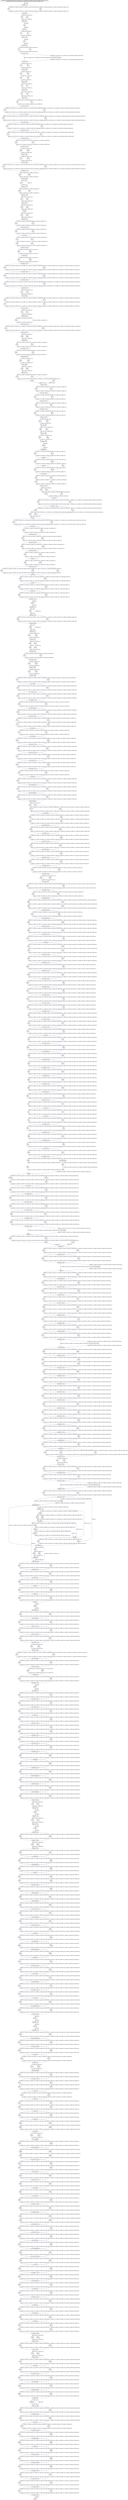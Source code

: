 digraph G {
  "2948C" [shape=box, ];
  "1848C" [shape=box, ];
  "1177TTTC...CGC" [shape=box, ];
  "6301GTTTCTCCTC" [shape=box, ];
  "1925GGCT...GCT" [shape=box, ];
  "6176T" [shape=box, ];
  "10179T" [shape=box, ];
  "9934C" [shape=box, ];
  "9561C" [shape=box, ];
  "1689T" [shape=box, ];
  "6847A" [shape=box, ];
  "8874AA" [shape=box, ];
  "7660G" [shape=box, ];
  "8918C" [shape=box, ];
  "4657T" [shape=box, ];
  "8876G" [shape=box, ];
  "10481A" [shape=box, ];
  "6666G" [shape=box, ];
  "2139CAGT...GAC" [shape=box, ];
  "2028T" [shape=box, ];
  "8227C" [shape=box, ];
  "1397C" [shape=box, ];
  "6172A" [shape=box, ];
  "7923A" [shape=box, ];
  "7500A" [shape=box, ];
  "6588ATGA...AAG" [shape=box, ];
  "10023G" [shape=box, ];
  "8701A" [shape=box, ];
  "7510CTCA...ACA" [shape=box, ];
  "7924C" [shape=box, ];
  "378GGAT...TCA" [shape=box, ];
  "8013A" [shape=box, ];
  "6074T" [shape=box, ];
  "6379T" [shape=box, ];
  "8175A" [shape=box, ];
  "9195AGTC...GGA" [shape=box, ];
  "8771T" [shape=box, ];
  "10808C" [shape=box, ];
  "10934C" [shape=box, ];
  "7687GCCTCA" [shape=box, ];
  "11074A" [shape=box, ];
  "8327C" [shape=box, ];
  "1963AGAG...GGA" [shape=box, ];
  "6372A" [shape=box, ];
  "7876C" [shape=box, ];
  "9664T" [shape=box, ];
  "10098G" [shape=box, ];
  "8526C" [shape=box, ];
  "8421CTAT...TAC" [shape=box, ];
  "7934A" [shape=box, ];
  "4647C" [shape=box, ];
  "8701G" [shape=box, ];
  "448TCTG...ACA" [shape=box, ];
  "8771C" [shape=box, ];
  "10390C" [shape=box, ];
  "10586C" [shape=box, ];
  "6319CAGG...ACT" [shape=box, ];
  "3622ACAT...TGG" [shape=box, ];
  "10374GGGAAA" [shape=box, ];
  "81C" [shape=box, ];
  "6935G" [shape=box, ];
  "1336T" [shape=box, ];
  "B4-8934" [shape=box, ];
  "8931TAG" [shape=box, ];
  "6380CCAGACTCA" [shape=box, ];
  "8691G" [shape=box, ];
  "9984CCACTGA" [shape=box, ];
  "7022G" [shape=box, ];
  "6277C" [shape=box, ];
  "9166C" [shape=box, ];
  "4876G" [shape=box, ];
  "8814C" [shape=box, ];
  "6282G" [shape=box, ];
  "4884A" [shape=box, ];
  "5403T" [shape=box, ];
  "9906C" [shape=box, ];
  "9189C" [shape=box, ];
  "10099GC" [shape=box, ];
  "8951T" [shape=box, ];
  "8377TCTTTTCA" [shape=box, ];
  "1924T" [shape=box, ];
  "8582CTGA...ACT" [shape=box, ];
  "4729A" [shape=box, ];
  "7925A" [shape=box, ];
  "11020G" [shape=box, ];
  "9608C" [shape=box, ];
  "7931TTG" [shape=box, ];
  "4854TGCA...TGG" [shape=box, ];
  "9991A" [shape=box, ];
  "8014GTGA...AAA" [shape=box, ];
  "8029TAC" [shape=box, ];
  "6587A" [shape=box, ];
  "7970A" [shape=box, ];
  "6273AGCC" [shape=box, ];
  "10229ACAG...TTG" [shape=box, ];
  "10000G" [shape=box, ];
  "9012GATT...GTC" [shape=box, ];
  "9462TCTC...CAC" [shape=box, ];
  "6636ATGA...AAA" [shape=box, ];
  "8924A" [shape=box, ];
  "7470A" [shape=box, ];
  "8691C" [shape=box, ];
  "2123G" [shape=box, ];
  "5595A" [shape=box, ];
  "9236TCTA...GGG" [shape=box, ];
  "8032A" [shape=box, ];
  "6342GAAGACTCT" [shape=box, ];
  "2012A" [shape=box, ];
  "4879A" [shape=box, ];
  "9950T" [shape=box, ];
  "1689C" [shape=box, ];
  "10089CTCCTGCGG" [shape=box, ];
  "9159GTCTACA" [shape=box, ];
  "8814T" [shape=box, ];
  "3220C" [shape=box, ];
  "10627A" [shape=box, ];
  "10082A" [shape=box, ];
  "8169TTTTGC" [shape=box, ];
  "7653T" [shape=box, ];
  "10900G" [shape=box, ];
  "10671TTCTG" [shape=box, ];
  "10304C" [shape=box, ];
  "10515T" [shape=box, ];
  "7473C" [shape=box, ];
  "1444T" [shape=box, ];
  "5920T" [shape=box, ];
  "10766TGTT...GCA" [shape=box, ];
  "10154TATC...TGA" [shape=box, ];
  "10833ACAG...TTA" [shape=box, ];
  "6389C" [shape=box, ];
  "2301A" [shape=box, ];
  "7588GTAC...GGC" [shape=box, ];
  "6425T" [shape=box, ];
  "4796G" [shape=box, ];
  "10080GT" [shape=box, ];
  "7923G" [shape=box, ];
  "4649T" [shape=box, ];
  "7163A" [shape=box, ];
  "2852TGAA...GCT" [shape=box, ];
  "10494A" [shape=box, ];
  "B2-4638" [shape=box, ];
  "10361C" [shape=box, ];
  "2601A" [shape=box, ];
  "6425G" [shape=box, ];
  "8013G" [shape=box, ];
  "6657ACAGAGGCA" [shape=box, ];
  "7834ACAA...ACA" [shape=box, ];
  "10896A" [shape=box, ];
  "9190TGGA" [shape=box, ];
  "9939C" [shape=box, ];
  "2138G" [shape=box, ];
  "5404GGAT...AAA" [shape=box, ];
  "10545GAAAAGACTA" [shape=box, ];
  "6351C" [shape=box, ];
  "B0-0" [shape=box, ];
  "8930C" [shape=box, ];
  "6352CTGGAGATC" [shape=box, ];
  "8207T" [shape=box, ];
  "6634A" [shape=box, ];
  "B7-9877" [shape=box, ];
  "6271A" [shape=box, ];
  "6362TCTGTGATG" [shape=box, ];
  "4647G" [shape=box, ];
  "10568A" [shape=box, ];
  "2908A" [shape=box, ];
  "10031G" [shape=box, ];
  "10421C" [shape=box, ];
  "1462TGTC...CAC" [shape=box, ];
  "10493C" [shape=box, ];
  "10259G" [shape=box, ];
  "7913GCAGCACAGA" [shape=box, ];
  "10889CATGAAA" [shape=box, ];
  "10082G" [shape=box, ];
  "2012G" [shape=box, ];
  "7983A" [shape=box, ];
  "7693A" [shape=box, ];
  "-299C" [shape=box, ];
  "6159TGTT...AAA" [shape=box, ];
  "8977TGCA...GAC" [shape=box, ];
  "8614ATAA...TGA" [shape=box, ];
  "7748TTC" [shape=box, ];
  "6371T" [shape=box, ];
  "6337C" [shape=box, ];
  "5758C" [shape=box, ];
  "10888C" [shape=box, ];
  "10259T" [shape=box, ];
  "B8-10207" [shape=box, ];
  "10284G" [shape=box, ];
  "7882T" [shape=box, ];
  "9907TACC...TTA" [shape=box, ];
  "8638G" [shape=box, ];
  "8514C" [shape=box, ];
  "6338CTC" [shape=box, ];
  "1176G" [shape=box, ];
  "9939T" [shape=box, ];
  "8761C" [shape=box, ];
  "9950C" [shape=box, ];
  "9606GA" [shape=box, ];
  "8772CTCA...GAA" [shape=box, ];
  "7023GTAA...GAC" [shape=box, ];
  "113A" [shape=box, ];
  "8828GGAAGGAAG" [shape=box, ];
  "6312AGGCCC" [shape=box, ];
  "7244G" [shape=box, ];
  "1962T" [shape=box, ];
  "700T" [shape=box, ];
  "6389G" [shape=box, ];
  "10369G" [shape=box, ];
  "8733CCAC...GAG" [shape=box, ];
  "8877GAAGGA" [shape=box, ];
  "10270G" [shape=box, ];
  "7694CCTC...TGC" [shape=box, ];
  "10793CAAATC" [shape=box, ];
  "8059A" [shape=box, ];
  "10024GCGAGAG" [shape=box, ];
  "10288TTTCT" [shape=box, ];
  "9665TCAT...TAT" [shape=box, ];
  "10000A" [shape=box, ];
  "577C" [shape=box, ];
  "10113G" [shape=box, ];
  "9458CTG" [shape=box, ];
  "6714G" [shape=box, ];
  "4790G" [shape=box, ];
  "10449CCTC...TTA" [shape=box, ];
  "9457A" [shape=box, ];
  "7332A" [shape=box, ];
  "10380G" [shape=box, ];
  "10428C" [shape=box, ];
  "2123A" [shape=box, ];
  "8951C" [shape=box, ];
  "7817C" [shape=box, ];
  "6587G" [shape=box, ];
  "6229T" [shape=box, ];
  "10083CTCAG" [shape=box, ];
  "8944A" [shape=box, ];
  "2931T" [shape=box, ];
  "7924G" [shape=box, ];
  "9457G" [shape=box, ];
  "8449G" [shape=box, ];
  "4657G" [shape=box, ];
  "6379C" [shape=box, ];
  "10294TGCATTGTAA" [shape=box, ];
  "6337T" [shape=box, ];
  "1924C" [shape=box, ];
  "7934G" [shape=box, ];
  "10764A" [shape=box, ];
  "8944G" [shape=box, ];
  "6876G" [shape=box, ];
  "8206A" [shape=box, ];
  "5596GTGG...TCT" [shape=box, ];
  "4570AGAG...CAG" [shape=box, ];
  "2171A" [shape=box, ];
  "8420C" [shape=box, ];
  "8208AGGT...GAT" [shape=box, ];
  "2273TGCT...GGG" [shape=box, ];
  "2908G" [shape=box, ];
  "10799A" [shape=box, ];
  "10935ACAT...ACC" [shape=box, ];
  "1398CCAG...ATC" [shape=box, ];
  "6095T" [shape=box, ];
  "8945GGTGAA" [shape=box, ];
  "4733GCGC...CTG" [shape=box, ];
  "10901GATA...ATG" [shape=box, ];
  "5759AGTT...CCT" [shape=box, ];
  "7653C" [shape=box, ];
  "10293G" [shape=box, ];
  "8638A" [shape=box, ];
  "6518A" [shape=box, ];
  "8698CCC" [shape=box, ];
  "1719T" [shape=box, ];
  "10114TGG" [shape=box, ];
  "9820TGCT...AAG" [shape=box, ];
  "11074G" [shape=box, ];
  "9480T" [shape=box, ];
  "2949GCAC...TGC" [shape=box, ];
  "9608T" [shape=box, ];
  "9166T" [shape=box, ];
  "3656CCAC...CCA" [shape=box, ];
  "8926G" [shape=box, ];
  "7686C" [shape=box, ];
  "6218AATC...ACA" [shape=box, ];
  "8732G" [shape=box, ];
  "9949T" [shape=box, ];
  "6718C" [shape=box, ];
  "9893A" [shape=box, ];
  "9703CAGG...CAG" [shape=box, ];
  "8815GTCT...AAA" [shape=box, ];
  "1747G" [shape=box, ];
  "9194T" [shape=box, ];
  "6936TGGA...GTA" [shape=box, ];
  "10445GCA" [shape=box, ];
  "3104A" [shape=box, ];
  "4651A" [shape=box, ];
  "6272C" [shape=box, ];
  "10595CTGG" [shape=box, ];
  "10493T" [shape=box, ];
  "10270A" [shape=box, ];
  "4879G" [shape=box, ];
  "5919T" [shape=box, ];
  "6692G" [shape=box, ];
  "4569G" [shape=box, ];
  "2027A" [shape=box, ];
  "6864A" [shape=box, ];
  "10626T" [shape=box, ];
  "10618CTTCC" [shape=box, ];
  "10358A" [shape=box, ];
  "8924C" [shape=box, ];
  "6562C" [shape=box, ];
  "6278TGAT" [shape=box, ];
  "10676T" [shape=box, ];
  "6426GGGG...GCC" [shape=box, ];
  "6361A" [shape=box, ];
  "6371C" [shape=box, ];
  "9766AGGC...TTC" [shape=box, ];
  "6373CAGAT" [shape=box, ];
  "8034AGGTT" [shape=box, ];
  "1461A" [shape=box, ];
  "9376A" [shape=box, ];
  "3106GGGG...AGA" [shape=box, ];
  "7500G" [shape=box, ];
  "4658ACGG...GAG" [shape=box, ];
  "8891CAAT...AAT" [shape=box, ];
  "7930C" [shape=box, ];
  "81T" [shape=box, ];
  "2172AGGT...AAA" [shape=box, ];
  "10358G" [shape=box, ];
  "7984TGTA...GTA" [shape=box, ];
  "10538G" [shape=box, ];
  "7660A" [shape=box, ];
  "6238C" [shape=box, ];
  "10626G" [shape=box, ];
  "8876A" [shape=box, ];
  "10800TCTCTCAT" [shape=box, ];
  "6282A" [shape=box, ];
  "10494G" [shape=box, ];
  "8327T" [shape=box, ];
  "4852T" [shape=box, ];
  "8902T" [shape=box, ];
  "4884G" [shape=box, ];
  "8613A" [shape=box, ];
  "-293T" [shape=box, ];
  "10544T" [shape=box, ];
  "4651T" [shape=box, ];
  "7163T" [shape=box, ];
  "10032GGGA...CCA" [shape=box, ];
  "2080C" [shape=box, ];
  "8033C" [shape=box, ];
  "114CTGC...AGT" [shape=box, ];
  "3802GGTG...ATG" [shape=box, ];
  "10421T" [shape=box, ];
  "7661AAAC...TCA" [shape=box, ];
  "9078G" [shape=box, ];
  "6311C" [shape=box, ];
  "10556TGTGCCTTAG" [shape=box, ];
  "10481C" [shape=box, ];
  "7474TGTC...GGC" [shape=box, ];
  "6096GGGT...GAG" [shape=box, ];
  "10118CAAT...TAA" [shape=box, ];
  "2916CTGG...TTT" [shape=box, ];
  "8515CTTT...GGC" [shape=box, ];
  "8449A" [shape=box, ];
  "6635C" [shape=box, ];
  "10366GG" [shape=box, ];
  "9983G" [shape=box, ];
  "7587T" [shape=box, ];
  "4797TACT...GAC" [shape=box, ];
  "10670G" [shape=box, ];
  "10101G" [shape=box, ];
  "447A" [shape=box, ];
  "1748AAGG...CCT" [shape=box, ];
  "10613C" [shape=box, ];
  "10599C" [shape=box, ];
  "8371TTTCTA" [shape=box, ];
  "2915C" [shape=box, ];
  "6158G" [shape=box, ];
  "446T" [shape=box, ];
  "8762GACACTCCA" [shape=box, ];
  "8039A" [shape=box, ];
  "10153T" [shape=box, ];
  "7747C" [shape=box, ];
  "7693G" [shape=box, ];
  "6351T" [shape=box, ];
  "10763A" [shape=box, ];
  "10568C" [shape=box, ];
  "8228AAAT...CTA" [shape=box, ];
  "2085A" [shape=box, ];
  "10429TTTA...CCT" [shape=box, ];
  "8098G" [shape=box, ];
  "4291T" [shape=box, ];
  "10809ACTTT" [shape=box, ];
  "377T" [shape=box, ];
  "10614TCA" [shape=box, ];
  "6417GGGAGGTC" [shape=box, ];
  "8554GTTG...CAG" [shape=box, ];
  "6693AGTA...GTG" [shape=box, ];
  "3105A" [shape=box, ];
  "6361C" [shape=box, ];
  "2272T" [shape=box, ];
  "10285TC" [shape=box, ];
  "5403C" [shape=box, ];
  "6272G" [shape=box, ];
  "10365A" [shape=box, ];
  "9686C" [shape=box, ];
  "9702G" [shape=box, ];
  "8613G" [shape=box, ];
  "4652CCAG" [shape=box, ];
  "8919CTTCC" [shape=box, ];
  "9940GATGAGGG" [shape=box, ];
  "5920A" [shape=box, ];
  "10832A" [shape=box, ];
  "8837GAAG...AGG" [shape=box, ];
  "2124GCAT...TGG" [shape=box, ];
  "3621A" [shape=box, ];
  "10304T" [shape=box, ];
  "8884G" [shape=box, ];
  "9906T" [shape=box, ];
  "10287C" [shape=box, ];
  "6719T" [shape=box, ];
  "4656T" [shape=box, ];
  "6519GAAG...AGA" [shape=box, ];
  "4796C" [shape=box, ];
  "3823GTAG...TCC" [shape=box, ];
  "10869C" [shape=box, ];
  "S-366-DPB1*02:01:02;DPB1*02:02;DPB1*03:01:01;DPB1*04:01:01:01-02;DPB1*04:01:31;DPB1*04:02:01:01-02;DPB1*104:01;DPB1*16:01:01;
DPB1*398:01;DPB1*40:01;DPB1*45:01;DPB1*463:01;DPB1*464:01;DPB1*46:01:01;DPB1*584:01;DPB1*59:01" [
  shape=box, ];
  "82CAGG...CAG" [shape=box, ];
  "11104CTTA...TAA" [shape=box, ];
  "9653C" [shape=box, ];
  "7930T" [shape=box, ];
  "9983A" [shape=box, ];
  "2941G" [shape=box, ];
  "9992ATCAGATA" [shape=box, ];
  "9609ATGA...TCC" [shape=box, ];
  "9605G" [shape=box, ];
  "9687GCTC...CAG" [shape=box, ];
  "8385G" [shape=box, ];
  "8553A" [shape=box, ];
  "2915T" [shape=box, ];
  "-366TAAT...CTC" [shape=box, ];
  "8885GAAGGA" [shape=box, ];
  "10088G" [shape=box, ];
  "6217A" [shape=box, ];
  "7501CCATCATG" [shape=box, ];
  "6396C" [shape=box, ];
  "6158A" [shape=box, ];
  "10193G" [shape=box, ];
  "9461G" [shape=box, ];
  "1960GG" [shape=box, ];
  "2171G" [shape=box, ];
  "8930G" [shape=box, ];
  "2080T" [shape=box, ];
  "2156GGCA...GTT" [shape=box, ];
  "2024A" [shape=box, ];
  "347GTCT...TCC" [shape=box, ];
  "10538C" [shape=box, ];
  "8419T" [shape=box, ];
  "10587GTTAGCA" [shape=box, ];
  "6390TGCCCC" [shape=box, ];
  "6230GGCAGCAT" [shape=box, ];
  "10444T" [shape=box, ];
  "8860G" [shape=box, ];
  "10869A" [shape=box, ];
  "10617A" [shape=box, ];
  "9677T" [shape=box, ];
  "8420T" [shape=box, ];
  "5091T" [shape=box, ];
  "2081CACC" [shape=box, ];
  "8976T" [shape=box, ];
  "3621C" [shape=box, ];
  "9516C" [shape=box, ];
  "8109C" [shape=box, ];
  "6865CCCT...GTC" [shape=box, ];
  "9951A" [shape=box, ];
  "4853A" [shape=box, ];
  "10448T" [shape=box, ];
  "8385A" [shape=box, ];
  "8903CTAT...TTT" [shape=box, ];
  "6277T" [shape=box, ];
  "2155A" [shape=box, ];
  "9079TGTC...AGA" [shape=box, ];
  "8093ATAAA" [shape=box, ];
  "4789A" [shape=box, ];
  "10101A" [shape=box, ];
  "7942C" [shape=box, ];
  "6935A" [shape=box, ];
  "1145T" [shape=box, ];
  "10765G" [shape=box, ];
  "10380A" [shape=box, ];
  "8902G" [shape=box, ];
  "7686T" [shape=box, ];
  "341ATGCTT" [shape=box, ];
  "7509A" [shape=box, ];
  "10808T" [shape=box, ];
  "8802AGAG...TTA" [shape=box, ];
  "10260GGGGTGGGTT" [shape=box, ];
  "6378C" [shape=box, ];
  "6318G" [shape=box, ];
  "10567A" [shape=box, ];
  "6217C" [shape=box, ];
  "10381AGCATTGC" [shape=box, ];
  "6563TAGA...GGA" [shape=box, ];
  "4792A" [shape=box, ];
  "6718T" [shape=box, ];
  "9561T" [shape=box, ];
  "10183ATAACCTTTC" [shape=box, ];
  "7971GCTC...ATT" [shape=box, ];
  "8271T" [shape=box, ];
  "7818ACCT...CAG" [shape=box, ];
  "8272ATGT...TAA" [shape=box, ];
  "9517TTCA...TTC" [shape=box, ];
  "10897TGG" [shape=box, ];
  "6238T" [shape=box, ];
  "B3-4903" [shape=box, ];
  "1719C" [shape=box, ];
  "10001TCGG...TAT" [shape=box, ];
  "10079G" [shape=box, ];
  "6656C" [shape=box, ];
  "10113A" [shape=box, ];
  "10355G" [shape=box, ];
  "1959A" [shape=box, ];
  "10023A" [shape=box, ];
  "-292ATCA...TCC" [shape=box, ];
  "10925GGCCTGTTA" [shape=box, ];
  "10900A" [shape=box, ];
  "4877CG" [shape=box, ];
  "8099G" [shape=box, ];
  "8639GTGG...TTG" [shape=box, ];
  "7164AAAC...GTT" [shape=box, ];
  "11103C" [shape=box, ];
  "9194C" [shape=box, ];
  "10677TCTT...CAT" [shape=box, ];
  "1857T" [shape=box, ];
  "10627T" [shape=box, ];
  "10594T" [shape=box, ];
  "8866A" [shape=box, ];
  "8935TCCAGCCTA" [shape=box, ];
  "10873TAGG...GAA" [shape=box, ];
  "7509G" [shape=box, ];
  "8176TCCT...AAG" [shape=box, ];
  "7755A" [shape=box, ];
  "2028C" [shape=box, ];
  "10676C" [shape=box, ];
  "1720CTCC...CTA" [shape=box, ];
  "4876A" [shape=box, ];
  "6300A" [shape=box, ];
  "4830G" [shape=box, ];
  "3655C" [shape=box, ];
  "7817G" [shape=box, ];
  "10544C" [shape=box, ];
  "6095A" [shape=box, ];
  "10792C" [shape=box, ];
  "8553C" [shape=box, ];
  "3655T" [shape=box, ];
  "10193C" [shape=box, ];
  "B1-101" [shape=box, ];
  "9480C" [shape=box, ];
  "700G" [shape=box, ];
  "10420A" [shape=box, ];
  "7752GAG" [shape=box, ];
  "7332G" [shape=box, ];
  "4649G" [shape=box, ];
  "2085G" [shape=box, ];
  "6397AGAC...GGT" [shape=box, ];
  "8168A" [shape=box, ];
  "4880G" [shape=box, ];
  "8109A" [shape=box, ];
  "9562AGAA...TCC" [shape=box, ];
  "10765C" [shape=box, ];
  "10872A" [shape=box, ];
  "10440A" [shape=box, ];
  "8033T" [shape=box, ];
  "7755G" [shape=box, ];
  "4728C" [shape=box, ];
  "10356TC" [shape=box, ];
  "2942GCCCAA" [shape=box, ];
  "7756AGGA...ATT" [shape=box, ];
  "10182C" [shape=box, ];
  "9605A" [shape=box, ];
  "6074G" [shape=box, ];
  "9011A" [shape=box, ];
  "8870AAGG" [shape=box, ];
  "8826AA" [shape=box, ];
  "10896G" [shape=box, ];
  "4793GGA" [shape=box, ];
  "1962G" [shape=box, ];
  "11021CTAT...CCC" [shape=box, ];
  "4853G" [shape=box, ];
  "9377AATG...CTG" [shape=box, ];
  "9078A" [shape=box, ];
  "2941C" [shape=box, ];
  "8883A" [shape=box, ];
  "102GTAA...CGA" [shape=box, ];
  "1461C" [shape=box, ];
  "10566A" [shape=box, ];
  "9678CTGCATCA" [shape=box, ];
  "4882CC" [shape=box, ];
  "10305ACTG...CAA" [shape=box, ];
  "8952GTTT...CCC" [shape=box, ];
  "10428A" [shape=box, ];
  "10368T" [shape=box, ];
  "2909GGGGGC" [shape=box, ];
  "9479T" [shape=box, ];
  "-298CCAAA" [shape=box, ];
  "10934T" [shape=box, ];
  "9479A" [shape=box, ];
  "1848T" [shape=box, ];
  "9654CTGCACTGTC" [shape=box, ];
  "2301G" [shape=box, ];
  "10373G" [shape=box, ];
  "8040TTTA...TGT" [shape=box, ];
  "8701T" [shape=box, ];
  "9951T" [shape=box, ];
  "2029CCCC...GAG" [shape=box, ];
  "8581G" [shape=box, ];
  "5921GGGA...CTA" [shape=box, ];
  "8032C" [shape=box, ];
  "4904GTGA...GCT" [shape=box, ];
  "2272C" [shape=box, ];
  "8697G" [shape=box, ];
  "6876A" [shape=box, ];
  "4791G" [shape=box, ];
  "7245GGGT...TGA" [shape=box, ];
  "10422TCTGTT" [shape=box, ];
  "10117T" [shape=box, ];
  "1888TAGT...GGA" [shape=box, ];
  "10888G" [shape=box, ];
  "2027G" [shape=box, ];
  "6546C" [shape=box, ];
  "9664C" [shape=box, ];
  "7071TTGA...CTG" [shape=box, ];
  "8168T" [shape=box, ];
  "6472A" [shape=box, ];
  "4830A" [shape=box, ];
  "2013GTGA...TGC" [shape=box, ];
  "9948G" [shape=box, ];
  "11103T" [shape=box, ];
  "8450TAGT...GCC" [shape=box, ];
  "6172G" [shape=box, ];
  "377A" [shape=box, ];
  "2931C" [shape=box, ];
  "2155G" [shape=box, ];
  "10362C" [shape=box, ];
  "10088A" [shape=box, ];
  "8060AAGC...GAA" [shape=box, ];
  "1146TGTC...ATG" [shape=box, ];
  "8502C" [shape=box, ];
  "6283CCAG...GTG" [shape=box, ];
  "10448G" [shape=box, ];
  "10495GCAA...GTC" [shape=box, ];
  "8419A" [shape=box, ];
  "7833A" [shape=box, ];
  "10623C" [shape=box, ];
  "3104T" [shape=box, ];
  "10361T" [shape=box, ];
  "10832G" [shape=box, ];
  "9158T" [shape=box, ];
  "4656G" [shape=box, ];
  "10363TC" [shape=box, ];
  "10359GC" [shape=box, ];
  "10646C" [shape=box, ];
  "4881C" [shape=box, ];
  "7471CT" [shape=box, ];
  "10079A" [shape=box, ];
  "6177GCAA...CAC" [shape=box, ];
  "10370AGT" [shape=box, ];
  "8059C" [shape=box, ];
  "1176A" [shape=box, ];
  "9893G" [shape=box, ];
  "10354T" [shape=box, ];
  "4650C" [shape=box, ];
  "9189A" [shape=box, ];
  "1444C" [shape=box, ];
  "1337ATAA...ATA" [shape=box, ];
  "6546T" [shape=box, ];
  "9934T" [shape=box, ];
  "1887A" [shape=box, ];
  "10389A" [shape=box, ];
  "9819A" [shape=box, ];
  "1445TTGA...ACA" [shape=box, ];
  "9991T" [shape=box, ];
  "4639AGAATTAC" [shape=box, ];
  "10444C" [shape=box, ];
  "8099T" [shape=box, ];
  "4650T" [shape=box, ];
  "7926GGAA" [shape=box, ];
  "3220T" [shape=box, ];
  "9653G" [shape=box, ];
  "8925C" [shape=box, ];
  "6547TACT...TGG" [shape=box, ];
  "4569A" [shape=box, ];
  "10153C" [shape=box, ];
  "10617G" [shape=box, ];
  "8581C" [shape=box, ];
  "8502T" [shape=box, ];
  "10293C" [shape=box, ];
  "9516T" [shape=box, ];
  "8207C" [shape=box, ];
  "10516TTTA...TGA" [shape=box, ];
  "8526T" [shape=box, ];
  "447G" [shape=box, ];
  "7747T" [shape=box, ];
  "10872G" [shape=box, ];
  "10569AAGC...TTT" [shape=box, ];
  "10555A" [shape=box, ];
  "7587C" [shape=box, ];
  "10365G" [shape=box, ];
  "9158C" [shape=box, ];
  "9376C" [shape=box, ];
  "8514A" [shape=box, ];
  "4648T" [shape=box, ];
  "4851G" [shape=box, ];
  "7654GGTCTC" [shape=box, ];
  "10368C" [shape=box, ];
  "10624AA" [shape=box, ];
  "10284C" [shape=box, ];
  "10482AGGA...GGC" [shape=box, ];
  "6472G" [shape=box, ];
  "10390T" [shape=box, ];
  "5092GAGC...GAC" [shape=box, ];
  "10362T" [shape=box, ];
  "6378A" [shape=box, ];
  "6075GAGT...CAC" [shape=box, ];
  "6396G" [shape=box, ];
  "2851C" [shape=box, ];
  "9878GTGA...GCA" [shape=box, ];
  "7970G" [shape=box, ];
  "4818C" [shape=box, ];
  "7070A" [shape=box, ];
  "10420G" [shape=box, ];
  "8702GAGG...TGC" [shape=box, ];
  "4792C" [shape=box, ];
  "1397T" [shape=box, ];
  "10628GGAT...GAA" [shape=box, ];
  "6635A" [shape=box, ];
  "701ACTT...TTT" [shape=box, ];
  "10870AC" [shape=box, ];
  "8761T" [shape=box, ];
  "578CCCT...TGC" [shape=box, ];
  "6848GCCT...CGC" [shape=box, ];
  "10287T" [shape=box, ];
  "9011G" [shape=box, ];
  "8867AGG" [shape=box, ];
  "2302AGTG...AAA" [shape=box, ];
  "2024G" [shape=box, ];
  "4818A" [shape=box, ];
  "10647TTGC...ATC" [shape=box, ];
  "-293C" [shape=box, ];
  "9702A" [shape=box, ];
  "4732C" [shape=box, ];
  "6176C" [shape=box, ];
  "1849GGGTTCAT" [shape=box, ];
  "113G" [shape=box, ];
  "7833G" [shape=box, ];
  "6372G" [shape=box, ];
  "4789C" [shape=box, ];
  "10373A" [shape=box, ];
  "6562G" [shape=box, ];
  "10586T" [shape=box, ];
  "4292GCCC...ATT" [shape=box, ];
  "8328TATT...CTA" [shape=box, ];
  "8927CTC" [shape=box, ];
  "10271CAGG...TGA" [shape=box, ];
  "8100TATTAGATT" [shape=box, ];
  "10098A" [shape=box, ];
  "6341C" [shape=box, ];
  "8386TGCT...TAT" [shape=box, ];
  "1959G" [shape=box, ];
  "9461A" [shape=box, ];
  "7882C" [shape=box, ];
  "4851A" [shape=box, ];
  "10389T" [shape=box, ];
  "8028A" [shape=box, ];
  "1690TTTC...ACC" [shape=box, ];
  "10763G" [shape=box, ];
  "6714T" [shape=box, ];
  "10792T" [shape=box, ];
  "10194TCTT...CAG" [shape=box, ];
  "2271C" [shape=box, ];
  "4831AGCG...AGG" [shape=box, ];
  "4730CG" [shape=box, ];
  "6692A" [shape=box, ];
  "6318A" [shape=box, ];
  "4881G" [shape=box, ];
  "7244A" [shape=box, ];
  "7473T" [shape=box, ];
  "8206G" [shape=box, ];
  "6877CTGA...CTC" [shape=box, ];
  "6864C" [shape=box, ];
  "9819G" [shape=box, ];
  "10924G" [shape=box, ];
  "8110ACAG...TAA" [shape=box, ];
  "2948G" [shape=box, ];
  "7070G" [shape=box, ];
  "8790TGAA...GAA" [shape=box, ];
  "4819TCCT...GAG" [shape=box, ];
  "6416A" [shape=box, ];
  "8697C" [shape=box, ];
  "4885TGAC...GAG" [shape=box, ];
  "10623A" [shape=box, ];
  "9677G" [shape=box, ];
  "8692TTGAA" [shape=box, ];
  "8175T" [shape=box, ];
  "10814TCTCT" [shape=box, ];
  "1336A" [shape=box, ];
  "4790T" [shape=box, ];
  "7877CTGGT" [shape=box, ];
  "10182T" [shape=box, ];
  "9235C" [shape=box, ];
  "-299G" [shape=box, ];
  "6416G" [shape=box, ];
  "3822A" [shape=box, ];
  "4876T" [shape=box, ];
  "5758G" [shape=box, ];
  "10539CTCAC" [shape=box, ];
  "10600TCCA...ACC" [shape=box, ];
  "10441AGA" [shape=box, ];
  "3801G" [shape=box, ];
  "10670A" [shape=box, ];
  "9935TCCA" [shape=box, ];
  "1ATGA...GGT" [shape=box, ];
  "8926A" [shape=box, ];
  "7926TCCT" [shape=box, ];
  "10179A" [shape=box, ];
  "6239TTCT...CAG" [shape=box, ];
  "10555T" [shape=box, ];
  "6300G" [shape=box, ];
  "10354C" [shape=box, ];
  "7022C" [shape=box, ];
  "6720CACC...TCA" [shape=box, ];
  "10369A" [shape=box, ];
  "4291C" [shape=box, ];
  "B5-9217" [shape=box, ];
  "9235G" [shape=box, ];
  "1858GTCC...CTT" [shape=box, ];
  "7935AAAAGGA" [shape=box, ];
  "10819GAGG...GTA" [shape=box, ];
  "8858AA" [shape=box, ];
  "9952GACA...GAG" [shape=box, ];
  "2086AGGA...GGG" [shape=box, ];
  "7983C" [shape=box, ];
  "7333CTGT...CTC" [shape=box, ];
  "10594C" [shape=box, ];
  "6271G" [shape=box, ];
  "1887G" [shape=box, ];
  "10180TA" [shape=box, ];
  "8976C" [shape=box, ];
  "6341T" [shape=box, ];
  "2602TGAA...CAA" [shape=box, ];
  "1747A" [shape=box, ];
  "2271T" [shape=box, ];
  "8527GAGC...AGG" [shape=box, ];
  "7876T" [shape=box, ];
  "9167CTGC...AGC" [shape=box, ];
  "7751C" [shape=box, ];
  "6518C" [shape=box, ];
  "2138A" [shape=box, ];
  "10799G" [shape=box, ];
  "10646G" [shape=box, ];
  "6656G" [shape=box, ];
  "3801C" [shape=box, ];
  "6634G" [shape=box, ];
  "8732A" [shape=box, ];
  "9686G" [shape=box, ];
  "11020A" [shape=box, ];
  "8271A" [shape=box, ];
  "7883ATCT...GAC" [shape=box, ];
  "8860A" [shape=box, ];
  "9894GGTG...GAC" [shape=box, ];
  "8227T" [shape=box, ];
  "B9-10228" [shape=box, ];
  "2851T" [shape=box, ];
  "8918T" [shape=box, ];
  "7942T" [shape=box, ];
  "4729T" [shape=box, ];
  "1145C" [shape=box, ];
  "2932AGGGTCTGG" [shape=box, ];
  "3105G" [shape=box, ];
  "8039T" [shape=box, ];
  "B6-9765" [shape=box, ];
  "10208TTCA...TAA" [shape=box, ];
  "577T" [shape=box, ];
  "7751T" [shape=box, ];
  "2025GC" [shape=box, ];
  "11075TATT...ATA" [shape=box, ];
  "9481AGGA...TTC" [shape=box, ];
  "8503GTAA...AGC" [shape=box, ];
  "6715ATG" [shape=box, ];
  "5919G" [shape=box, ];
  "446C" [shape=box, ];
  "10515C" [shape=box, ];
  "9218GTGA...ACC" [shape=box, ];
  "10355C" [shape=box, ];
  "10031A" [shape=box, ];
  "10117G" [shape=box, ];
  "6666A" [shape=box, ];
  "6229C" [shape=box, ];
  "3221ACTC...AAA" [shape=box, ];
  "3822G" [shape=box, ];
  "10566G" [shape=box, ];
  "10102TCCA...GTG" [shape=box, ];
  "7943GGGA...AGG" [shape=box, ];
  "6719C" [shape=box, ];
  "10391GGCT...TCA" [shape=box, ];
  "9948T" [shape=box, ];
  "6847G" [shape=box, ];
  "6473GATA...AAG" [shape=box, ];
  "E11192" [shape=box, ];
  "6667GGGA...AAG" [shape=box, ];
  "10599T" [shape=box, ];
  "4728T" [shape=box, ];
  "10924T" [shape=box, ];
  "8861GAAGG" [shape=box, ];
  "10440G" [shape=box, ];
  "10613T" [shape=box, ];
  "8884A" [shape=box, ];
  "6311T" [shape=box, ];
  "6173TAA" [shape=box, ];
  "4732T" [shape=box, ];
  "7470G" [shape=box, ];
  
  
  edge [color="#001267", ];
  "2948C" -> "2949GCAC...TGC" [label="DPB1*45:01", ];
  "1848C" -> "1849GGGTTCAT" [label="DPB1*40:01;DPB1*45:01", ];
  "1177TTTC...CGC" -> "1336A" [label="DPB1*03:01:01;DPB1*04:01:01:01-02;DPB1*04:01:31;DPB1*398:01;DPB1*40:01;DPB1*45:01;DPB1*464:01;DPB1*584:01",
                               ];
  "1177TTTC...CGC" -> "1336T" [label="DPB1*02:01:02;DPB1*02:02;DPB1*04:02:01:01-02;DPB1*104:01;DPB1*16:01:01;DPB1*463:01;DPB1*46:01:01;DPB1*59:01",
                               ];
  "6301GTTTCTCCTC" -> "6311C" [label="C. of DPB1*03:01:01;DPB1*104:01;DPB1*16:01:01;DPB1*40:01;DPB1*45:01;DPB1*463:01",
                               ];
  "6301GTTTCTCCTC" -> "6311T" [label="DPB1*03:01:01;DPB1*104:01;DPB1*16:01:01;DPB1*40:01;DPB1*45:01;DPB1*463:01",
                               ];
  "1925GGCT...GCT" -> "1959A" [label="DPB1*104:01", ];
  "1925GGCT...GCT" -> "1959G" [label="C. of DPB1*104:01", ];
  "6176T" -> "6177GCAA...CAC" [label="DPB1*03:01:01;DPB1*104:01;DPB1*16:01:01;DPB1*40:01;DPB1*45:01;DPB1*463:01",
                               ];
  "10179T" -> "10180TA" [label="C. of DPB1*03:01:01;DPB1*104:01;DPB1*16:01:01;DPB1*45:01;DPB1*463:01;DPB1*584:01",
                         ];
  "9934C" -> "9935TCCA" [label="DPB1*03:01:01;DPB1*104:01;DPB1*16:01:01;DPB1*45:01;DPB1*463:01;DPB1*584:01",
                         ];
  "9561C" -> "9562AGAA...TCC" [label="C. of DPB1*03:01:01;DPB1*104:01;DPB1*16:01:01;DPB1*45:01;DPB1*463:01;DPB1*584:01",
                               ];
  "1689T" -> "1690TTTC...ACC" [label="C. of DPB1*104:01", ];
  "6847A" -> "6848GCCT...CGC" [label="DPB1*03:01:01;DPB1*104:01;DPB1*16:01:01;DPB1*40:01;DPB1*45:01;DPB1*463:01;DPB1*584:01",
                               ];
  "8874AA" -> "8876A" [label="C. of DPB1*03:01:01;DPB1*104:01;DPB1*16:01:01;DPB1*40:01;DPB1*45:01;DPB1*463:01;DPB1*584:01;DPB1*59:01",
                       ];
  "8874AA" -> "8876G" [label="DPB1*40:01", ];
  "7660G" -> "7661AAAC...TCA" [label="DPB1*03:01:01;DPB1*104:01;DPB1*16:01:01;DPB1*40:01;DPB1*45:01;DPB1*463:01;DPB1*584:01",
                               ];
  "8918C" -> "8919CTTCC" [label="DPB1*03:01:01;DPB1*104:01;DPB1*16:01:01;DPB1*45:01;DPB1*463:01;DPB1*584:01",
                          ];
  "4657T" -> "4658ACGG...GAG" [label="DPB1*03:01:01;DPB1*104:01;DPB1*45:01", ];
  "8876G" -> "8877GAAGGA" [label="DPB1*40:01;DPB1*45:01", ];
  "10481A" -> "10482AGGA...GGC" [label="DPB1*03:01:01;DPB1*104:01;DPB1*16:01:01;DPB1*45:01;DPB1*463:01;DPB1*584:01",
                                 ];
  "6666G" -> "6667GGGA...AAG" [label="DPB1*03:01:01;DPB1*104:01;DPB1*16:01:01;DPB1*40:01;DPB1*45:01;DPB1*463:01;DPB1*584:01",
                               ];
  "2139CAGT...GAC" -> "2155A" [label="C. of DPB1*03:01:01;DPB1*04:01:01:01-02;DPB1*04:01:31;DPB1*104:01;DPB1*398:01;DPB1*464:01;DPB1*584:01",
                               ];
  "2139CAGT...GAC" -> "2155G" [label="DPB1*03:01:01;DPB1*04:01:01:01-02;DPB1*04:01:31;DPB1*104:01;DPB1*398:01;DPB1*464:01;DPB1*584:01",
                               ];
  "2028T" -> "2029CCCC...GAG" [label="DPB1*104:01;DPB1*45:01;DPB1*46:01:01", ];
  "8227C" -> "8228AAAT...CTA" [label="C. of DPB1*03:01:01;DPB1*104:01;DPB1*16:01:01;DPB1*40:01;DPB1*45:01;DPB1*463:01;DPB1*584:01",
                               ];
  "1397C" -> "1398CCAG...ATC" [label="C. of DPB1*03:01:01;DPB1*04:01:01:01-02;DPB1*04:01:31;DPB1*398:01;DPB1*464:01;DPB1*584:01",
                               ];
  "6172A" -> "6173TAA" [label="C. of DPB1*03:01:01;DPB1*104:01;DPB1*16:01:01;DPB1*40:01;DPB1*45:01;DPB1*463:01",
                        ];
  "7923A" -> "7924C" [label="DPB1*03:01:01;DPB1*104:01;DPB1*16:01:01;DPB1*40:01;DPB1*45:01;DPB1*463:01;DPB1*584:01",
                      ];
  "7500A" -> "7501CCATCATG" [label="C. of DPB1*03:01:01;DPB1*104:01;DPB1*16:01:01;DPB1*40:01;DPB1*45:01;DPB1*463:01;DPB1*584:01",
                             ];
  "6588ATGA...AAG" -> "6634A" [label="DPB1*03:01:01;DPB1*104:01;DPB1*16:01:01;DPB1*40:01;DPB1*45:01;DPB1*463:01;DPB1*584:01",
                               ];
  "6588ATGA...AAG" -> "6634G" [label="C. of DPB1*03:01:01;DPB1*104:01;DPB1*16:01:01;DPB1*40:01;DPB1*45:01;DPB1*463:01;DPB1*584:01",
                               ];
  "10023G" -> "10024GCGAGAG" [label="DPB1*03:01:01;DPB1*104:01;DPB1*16:01:01;DPB1*45:01;DPB1*463:01;DPB1*584:01",
                              ];
  "8701A" -> "8702GAGG...TGC" [label="DPB1*02:01:02;DPB1*02:02;DPB1*46:01:01",
                               ];
  "7510CTCA...ACA" -> "7587C" [label="C. of DPB1*03:01:01;DPB1*104:01;DPB1*16:01:01;DPB1*40:01;DPB1*45:01;DPB1*463:01;DPB1*584:01",
                               ];
  "7510CTCA...ACA" -> "7587T" [label="DPB1*03:01:01;DPB1*104:01;DPB1*16:01:01;DPB1*40:01;DPB1*45:01;DPB1*463:01;DPB1*584:01",
                               ];
  "7924C" -> "7925A" [label="DPB1*03:01:01;DPB1*104:01;DPB1*16:01:01;DPB1*40:01;DPB1*45:01;DPB1*463:01;DPB1*584:01",
                      ];
  "378GGAT...TCA" -> "446C" [label="DPB1*45:01", ];
  "378GGAT...TCA" -> "446T" [label="C. of DPB1*45:01", ];
  "8013A" -> "8014GTGA...AAA" [label="DPB1*03:01:01;DPB1*104:01;DPB1*16:01:01;DPB1*40:01;DPB1*45:01;DPB1*463:01;DPB1*584:01",
                               ];
  "6074T" -> "6075GAGT...CAC" [label="C. of DPB1*104:01;DPB1*40:01;DPB1*584:01",
                               ];
  "6379T" -> "6380CCAGACTCA" [label="C. of DPB1*03:01:01;DPB1*104:01;DPB1*16:01:01;DPB1*40:01;DPB1*45:01;DPB1*463:01",
                              ];
  "8175A" -> "8176TCCT...AAG" [label="DPB1*03:01:01;DPB1*104:01;DPB1*16:01:01;DPB1*40:01;DPB1*45:01;DPB1*463:01;DPB1*584:01",
                               ];
  "9195AGTC...GGA" -> "B5-9217" [label="Everything", ];
  "8771T" -> "8772CTCA...GAA" [label="C. of DPB1*03:01:01;DPB1*104:01;DPB1*16:01:01;DPB1*40:01;DPB1*45:01;DPB1*463:01;DPB1*584:01",
                               ];
  "10808C" -> "10809ACTTT" [label="C. of DPB1*03:01:01;DPB1*104:01;DPB1*16:01:01;DPB1*45:01;DPB1*463:01;DPB1*584:01",
                            ];
  "10934C" -> "10935ACAT...ACC" [label="C. of DPB1*03:01:01;DPB1*104:01;DPB1*16:01:01;DPB1*45:01;DPB1*463:01;DPB1*584:01",
                                 ];
  "7687GCCTCA" -> "7693A" [label="C. of DPB1*03:01:01;DPB1*104:01;DPB1*16:01:01;DPB1*40:01;DPB1*45:01;DPB1*463:01;DPB1*584:01",
                           ];
  "7687GCCTCA" -> "7693G" [label="DPB1*03:01:01;DPB1*104:01;DPB1*16:01:01;DPB1*40:01;DPB1*45:01;DPB1*463:01;DPB1*584:01",
                           ];
  "11074A" -> "11075TATT...ATA" [label="C. of DPB1*03:01:01;DPB1*104:01;DPB1*16:01:01;DPB1*45:01;DPB1*463:01;DPB1*584:01",
                                 ];
  "8327C" -> "8328TATT...CTA" [label="C. of DPB1*03:01:01;DPB1*104:01;DPB1*16:01:01;DPB1*40:01;DPB1*45:01;DPB1*463:01;DPB1*584:01",
                               ];
  "1963AGAG...GGA" -> "2012A" [label="C. of DPB1*104:01;DPB1*45:01;DPB1*46:01:01",
                               ];
  "1963AGAG...GGA" -> "2012G" [label="DPB1*104:01;DPB1*45:01;DPB1*46:01:01", ];
  "6372A" -> "6373CAGAT" [label="C. of DPB1*03:01:01;DPB1*104:01;DPB1*16:01:01;DPB1*40:01;DPB1*45:01;DPB1*463:01",
                          ];
  "7876C" -> "7877CTGGT" [label="C. of DPB1*03:01:01;DPB1*104:01;DPB1*16:01:01;DPB1*40:01;DPB1*45:01;DPB1*463:01;DPB1*584:01",
                          ];
  "9664T" -> "9665TCAT...TAT" [label="DPB1*03:01:01;DPB1*104:01;DPB1*16:01:01;DPB1*45:01;DPB1*463:01;DPB1*584:01",
                               ];
  "10098G" -> "10099GC" [label="DPB1*03:01:01;DPB1*104:01;DPB1*16:01:01;DPB1*45:01;DPB1*463:01;DPB1*584:01",
                         ];
  "8526C" -> "8527GAGC...AGG" [label="C. of DPB1*03:01:01;DPB1*104:01;DPB1*16:01:01;DPB1*40:01;DPB1*45:01;DPB1*463:01;DPB1*584:01",
                               ];
  "8421CTAT...TAC" -> "8449A" [label="C. of DPB1*03:01:01;DPB1*104:01;DPB1*16:01:01;DPB1*40:01;DPB1*45:01;DPB1*463:01;DPB1*584:01",
                               ];
  "8421CTAT...TAC" -> "8449G" [label="DPB1*03:01:01;DPB1*104:01;DPB1*16:01:01;DPB1*40:01;DPB1*45:01;DPB1*463:01;DPB1*584:01",
                               ];
  "7934A" -> "7935AAAAGGA" [label="C. of DPB1*03:01:01;DPB1*104:01;DPB1*16:01:01;DPB1*40:01;DPB1*45:01;DPB1*463:01;DPB1*584:01",
                            ];
  "4647C" -> "4648T" [label="C. of DPB1*03:01:01;DPB1*104:01;DPB1*45:01", ];
  "8701G" -> "8702GAGG...TGC" [label="DPB1*04:01:01:01-02;DPB1*04:01:31;DPB1*04:02:01:01-02;DPB1*398:01;DPB1*464:01;DPB1*59:01",
                               ];
  "448TCTG...ACA" -> "577C" [label="DPB1*45:01", ];
  "448TCTG...ACA" -> "577T" [label="C. of DPB1*45:01", ];
  "8771C" -> "8772CTCA...GAA" [label="DPB1*03:01:01;DPB1*104:01;DPB1*16:01:01;DPB1*40:01;DPB1*45:01;DPB1*463:01;DPB1*584:01",
                               ];
  "10390C" -> "10391GGCT...TCA" [label="DPB1*03:01:01;DPB1*104:01;DPB1*16:01:01;DPB1*45:01;DPB1*463:01;DPB1*584:01",
                                 ];
  "10586C" -> "10587GTTAGCA" [label="C. of DPB1*03:01:01;DPB1*104:01;DPB1*16:01:01;DPB1*45:01;DPB1*463:01;DPB1*584:01",
                              ];
  "6319CAGG...ACT" -> "6337C" [label="C. of DPB1*03:01:01;DPB1*104:01;DPB1*16:01:01;DPB1*45:01;DPB1*463:01",
                               ];
  "6319CAGG...ACT" -> "6337T" [label="DPB1*03:01:01;DPB1*104:01;DPB1*16:01:01;DPB1*45:01;DPB1*463:01",
                               ];
  "3622ACAT...TGG" -> "3655C" [label="DPB1*03:01:01;DPB1*104:01;DPB1*45:01", ];
  "3622ACAT...TGG" -> "3655T" [label="C. of DPB1*03:01:01;DPB1*104:01;DPB1*45:01",
                               ];
  "10374GGGAAA" -> "10380A" [label="DPB1*03:01:01;DPB1*104:01;DPB1*16:01:01;DPB1*45:01;DPB1*463:01;DPB1*584:01",
                             ];
  "10374GGGAAA" -> "10380G" [label="C. of DPB1*03:01:01;DPB1*104:01;DPB1*16:01:01;DPB1*45:01;DPB1*463:01;DPB1*584:01",
                             ];
  "81C" -> "82CAGG...CAG" [label="C. of DPB1*40:01", ];
  "6935G" -> "6936TGGA...GTA" [label="C. of DPB1*03:01:01;DPB1*104:01;DPB1*16:01:01;DPB1*40:01;DPB1*45:01;DPB1*463:01;DPB1*584:01",
                               ];
  "1336T" -> "1337ATAA...ATA" [label="DPB1*02:01:02;DPB1*02:02;DPB1*04:02:01:01-02;DPB1*104:01;DPB1*16:01:01;DPB1*463:01;DPB1*46:01:01;DPB1*59:01",
                               ];
  "B4-8934" -> "8935TCCAGCCTA" [label="Everything", ];
  "8931TAG" -> "B4-8934" [label="Everything", ];
  "6380CCAGACTCA" -> "6389C" [label="DPB1*03:01:01;DPB1*104:01;DPB1*16:01:01;DPB1*40:01;DPB1*45:01;DPB1*463:01",
                              ];
  "6380CCAGACTCA" -> "6389G" [label="C. of DPB1*03:01:01;DPB1*104:01;DPB1*16:01:01;DPB1*40:01;DPB1*45:01;DPB1*463:01",
                              ];
  "8691G" -> "8692TTGAA" [label="C. of DPB1*03:01:01;DPB1*104:01;DPB1*16:01:01;DPB1*40:01;DPB1*45:01;DPB1*463:01;DPB1*584:01",
                          ];
  "9984CCACTGA" -> "9991A" [label="DPB1*03:01:01;DPB1*104:01;DPB1*16:01:01;DPB1*45:01;DPB1*463:01;DPB1*584:01",
                            ];
  "9984CCACTGA" -> "9991T" [label="C. of DPB1*03:01:01;DPB1*104:01;DPB1*16:01:01;DPB1*45:01;DPB1*463:01;DPB1*584:01",
                            ];
  "7022G" -> "7023GTAA...GAC" [label="C. of DPB1*03:01:01;DPB1*104:01;DPB1*16:01:01;DPB1*40:01;DPB1*45:01;DPB1*463:01;DPB1*584:01",
                               ];
  "6277C" -> "6278TGAT" [label="C. of DPB1*03:01:01;DPB1*104:01;DPB1*16:01:01;DPB1*45:01;DPB1*463:01",
                         ];
  "9166C" -> "9167CTGC...AGC" [label="C. of DPB1*03:01:01;DPB1*104:01;DPB1*16:01:01;DPB1*45:01;DPB1*463:01;DPB1*584:01",
                               ];
  "4876G" -> "4877CG" [label="C. of DPB1*03:01:01;DPB1*104:01;DPB1*16:01:01;DPB1*398:01;DPB1*40:01;DPB1*45:01",
                       ];
  "8814C" -> "8815GTCT...AAA" [label="DPB1*03:01:01;DPB1*104:01;DPB1*16:01:01;DPB1*40:01;DPB1*45:01;DPB1*463:01;DPB1*584:01",
                               ];
  "6282G" -> "6283CCAG...GTG" [label="C. of DPB1*03:01:01;DPB1*104:01;DPB1*16:01:01;DPB1*40:01;DPB1*45:01;DPB1*463:01",
                               ];
  "4884A" -> "4885TGAC...GAG" [label="C. of DPB1*03:01:01;DPB1*104:01;DPB1*16:01:01;DPB1*398:01;DPB1*45:01",
                               ];
  "5403T" -> "5404GGAT...AAA" [label="DPB1*03:01:01;DPB1*104:01;DPB1*16:01:01;DPB1*40:01;DPB1*45:01;DPB1*463:01",
                               ];
  "9906C" -> "9907TACC...TTA" [label="DPB1*584:01", ];
  "9189C" -> "9190TGGA" [label="C. of DPB1*04:02:01:01-02;DPB1*59:01", ];
  "10099GC" -> "10101A" [label="DPB1*03:01:01;DPB1*104:01;DPB1*16:01:01;DPB1*45:01;DPB1*463:01;DPB1*584:01",
                         ];
  "10099GC" -> "10101G" [label="C. of DPB1*03:01:01;DPB1*104:01;DPB1*16:01:01;DPB1*45:01;DPB1*463:01;DPB1*584:01",
                         ];
  "8951T" -> "8952GTTT...CCC" [label="C. of DPB1*03:01:01;DPB1*104:01;DPB1*16:01:01;DPB1*45:01;DPB1*463:01;DPB1*584:01",
                               ];
  "8377TCTTTTCA" -> "8385A" [label="C. of DPB1*03:01:01;DPB1*104:01;DPB1*16:01:01;DPB1*40:01;DPB1*45:01;DPB1*463:01;DPB1*584:01",
                             ];
  "8377TCTTTTCA" -> "8385G" [label="DPB1*03:01:01;DPB1*104:01;DPB1*16:01:01;DPB1*40:01;DPB1*45:01;DPB1*463:01;DPB1*584:01",
                             ];
  "1924T" -> "1925GGCT...GCT" [label="DPB1*104:01", ];
  "8582CTGA...ACT" -> "8613A" [label="C. of DPB1*03:01:01;DPB1*104:01;DPB1*16:01:01;DPB1*40:01;DPB1*45:01;DPB1*463:01;DPB1*584:01",
                               ];
  "8582CTGA...ACT" -> "8613G" [label="DPB1*03:01:01;DPB1*104:01;DPB1*16:01:01;DPB1*40:01;DPB1*45:01;DPB1*463:01;DPB1*584:01",
                               ];
  "4729A" -> "4730CG" [label="DPB1*40:01;DPB1*584:01", ];
  "7925A" -> "7926GGAA" [label="C. of DPB1*03:01:01;DPB1*104:01;DPB1*16:01:01;DPB1*40:01;DPB1*45:01;DPB1*463:01;DPB1*584:01",
                         ];
  "7925A" -> "7926TCCT" [label="DPB1*03:01:01;DPB1*104:01;DPB1*16:01:01;DPB1*40:01;DPB1*45:01;DPB1*463:01;DPB1*584:01",
                         ];
  "11020G" -> "11021CTAT...CCC" [label="DPB1*03:01:01;DPB1*104:01;DPB1*16:01:01;DPB1*45:01;DPB1*463:01;DPB1*584:01",
                                 ];
  "9608C" -> "9609ATGA...TCC" [label="DPB1*03:01:01;DPB1*104:01;DPB1*16:01:01;DPB1*45:01;DPB1*463:01;DPB1*584:01",
                               ];
  "7931TTG" -> "7934A" [label="C. of DPB1*03:01:01;DPB1*104:01;DPB1*16:01:01;DPB1*40:01;DPB1*45:01;DPB1*463:01;DPB1*584:01",
                        ];
  "7931TTG" -> "7934G" [label="DPB1*03:01:01;DPB1*104:01;DPB1*16:01:01;DPB1*40:01;DPB1*45:01;DPB1*463:01;DPB1*584:01",
                        ];
  "4854TGCA...TGG" -> "4876A" [label="DPB1*03:01:01;DPB1*104:01;DPB1*16:01:01;DPB1*398:01;DPB1*45:01",
                               ];
  "4854TGCA...TGG" -> "4876G" [label="C. of DPB1*03:01:01;DPB1*104:01;DPB1*16:01:01;DPB1*398:01;DPB1*40:01;DPB1*45:01",
                               ];
  "4854TGCA...TGG" -> "4876T" [label="DPB1*40:01", ];
  "9991A" -> "9992ATCAGATA" [label="DPB1*03:01:01;DPB1*104:01;DPB1*16:01:01;DPB1*45:01;DPB1*463:01;DPB1*584:01",
                             ];
  "8014GTGA...AAA" -> "8028A" [label="DPB1*03:01:01;DPB1*104:01;DPB1*16:01:01;DPB1*40:01;DPB1*45:01;DPB1*463:01;DPB1*584:01",
                               ];
  "8014GTGA...AAA" -> "8029TAC" [label="C. of DPB1*03:01:01;DPB1*104:01;DPB1*16:01:01;DPB1*40:01;DPB1*45:01;DPB1*463:01;DPB1*584:01",
                                 ];
  "8029TAC" -> "8032A" [label="C. of DPB1*03:01:01;DPB1*104:01;DPB1*16:01:01;DPB1*40:01;DPB1*45:01;DPB1*463:01;DPB1*584:01",
                        ];
  "8029TAC" -> "8032C" [label="DPB1*03:01:01;DPB1*104:01;DPB1*16:01:01;DPB1*40:01;DPB1*45:01;DPB1*463:01;DPB1*584:01",
                        ];
  "6587A" -> "6588ATGA...AAG" [label="DPB1*03:01:01;DPB1*104:01;DPB1*16:01:01;DPB1*45:01;DPB1*463:01",
                               ];
  "7970A" -> "7971GCTC...ATT" [label="C. of DPB1*03:01:01;DPB1*104:01;DPB1*16:01:01;DPB1*40:01;DPB1*45:01;DPB1*463:01;DPB1*584:01",
                               ];
  "6273AGCC" -> "6277C" [label="C. of DPB1*03:01:01;DPB1*104:01;DPB1*16:01:01;DPB1*45:01;DPB1*463:01",
                         ];
  "6273AGCC" -> "6277T" [label="DPB1*03:01:01;DPB1*104:01;DPB1*16:01:01;DPB1*45:01;DPB1*463:01",
                         ];
  "10229ACAG...TTG" -> "10259G" [label="DPB1*03:01:01;DPB1*104:01;DPB1*16:01:01;DPB1*45:01;DPB1*463:01;DPB1*584:01",
                                 ];
  "10229ACAG...TTG" -> "10259T" [label="C. of DPB1*03:01:01;DPB1*104:01;DPB1*16:01:01;DPB1*45:01;DPB1*463:01;DPB1*584:01",
                                 ];
  "10000G" -> "10001TCGG...TAT" [label="DPB1*03:01:01;DPB1*104:01;DPB1*16:01:01;DPB1*45:01;DPB1*463:01;DPB1*584:01",
                                 ];
  "9012GATT...GTC" -> "9078A" [label="DPB1*464:01", ];
  "9012GATT...GTC" -> "9078G" [label="C. of DPB1*464:01", ];
  "9462TCTC...CAC" -> "9479A" [label="DPB1*03:01:01;DPB1*104:01;DPB1*16:01:01;DPB1*45:01;DPB1*463:01;DPB1*584:01",
                               ];
  "9462TCTC...CAC" -> "9479T" [label="C. of DPB1*03:01:01;DPB1*104:01;DPB1*16:01:01;DPB1*45:01;DPB1*463:01;DPB1*584:01",
                               ];
  "6636ATGA...AAA" -> "6656C" [label="C. of DPB1*03:01:01;DPB1*104:01;DPB1*16:01:01;DPB1*45:01;DPB1*463:01",
                               ];
  "6636ATGA...AAA" -> "6656G" [label="DPB1*03:01:01;DPB1*104:01;DPB1*16:01:01;DPB1*45:01;DPB1*463:01",
                               ];
  "8924A" -> "8925C" [label="C. of DPB1*03:01:01;DPB1*104:01;DPB1*16:01:01;DPB1*45:01;DPB1*463:01;DPB1*584:01",
                      ];
  "7470A" -> "7471CT" [label="C. of DPB1*03:01:01;DPB1*104:01;DPB1*16:01:01;DPB1*40:01;DPB1*45:01;DPB1*463:01;DPB1*584:01",
                       ];
  "8691C" -> "8692TTGAA" [label="DPB1*03:01:01;DPB1*104:01;DPB1*16:01:01;DPB1*40:01;DPB1*45:01;DPB1*463:01;DPB1*584:01",
                          ];
  "2123G" -> "2124GCAT...TGG" [label="C. of DPB1*02:01:02;DPB1*02:02;DPB1*04:02:01:01-02;DPB1*16:01:01;DPB1*463:01;DPB1*46:01:01;DPB1*59:01",
                               ];
  "5595A" -> "5596GTGG...TCT" [label="DPB1*40:01", ];
  "9236TCTA...GGG" -> "9376A" [label="C. of DPB1*03:01:01;DPB1*104:01;DPB1*16:01:01;DPB1*45:01;DPB1*463:01;DPB1*584:01",
                               ];
  "9236TCTA...GGG" -> "9376C" [label="DPB1*03:01:01;DPB1*104:01;DPB1*16:01:01;DPB1*45:01;DPB1*463:01;DPB1*584:01",
                               ];
  "8032A" -> "8033T" [label="C. of DPB1*03:01:01;DPB1*104:01;DPB1*16:01:01;DPB1*40:01;DPB1*45:01;DPB1*463:01;DPB1*584:01",
                      ];
  "6342GAAGACTCT" -> "6351C" [label="DPB1*03:01:01;DPB1*104:01;DPB1*16:01:01;DPB1*40:01;DPB1*45:01;DPB1*463:01",
                              ];
  "6342GAAGACTCT" -> "6351T" [label="C. of DPB1*03:01:01;DPB1*104:01;DPB1*16:01:01;DPB1*40:01;DPB1*45:01;DPB1*463:01",
                              ];
  "2012A" -> "2013GTGA...TGC" [label="C. of DPB1*104:01;DPB1*45:01;DPB1*46:01:01",
                               ];
  "4879A" -> "4880G" [label="DPB1*03:01:01;DPB1*104:01;DPB1*16:01:01;DPB1*398:01;DPB1*45:01",
                      ];
  "9950T" -> "9951T" [label="C. of DPB1*03:01:01;DPB1*104:01;DPB1*16:01:01;DPB1*45:01;DPB1*463:01;DPB1*584:01",
                      ];
  "1689C" -> "1690TTTC...ACC" [label="DPB1*104:01", ];
  "10089CTCCTGCGG" -> "10098A" [label="C. of DPB1*03:01:01;DPB1*104:01;DPB1*16:01:01;DPB1*45:01;DPB1*463:01;DPB1*584:01",
                                ];
  "10089CTCCTGCGG" -> "10098G" [label="DPB1*03:01:01;DPB1*104:01;DPB1*16:01:01;DPB1*45:01;DPB1*463:01;DPB1*584:01",
                                ];
  "9159GTCTACA" -> "9166C" [label="C. of DPB1*03:01:01;DPB1*104:01;DPB1*16:01:01;DPB1*45:01;DPB1*463:01;DPB1*584:01",
                            ];
  "9159GTCTACA" -> "9166T" [label="DPB1*03:01:01;DPB1*104:01;DPB1*16:01:01;DPB1*45:01;DPB1*463:01;DPB1*584:01",
                            ];
  "8814T" -> "8815GTCT...AAA" [label="C. of DPB1*03:01:01;DPB1*104:01;DPB1*16:01:01;DPB1*40:01;DPB1*45:01;DPB1*463:01;DPB1*584:01",
                               ];
  "3220C" -> "3221ACTC...AAA" [label="DPB1*03:01:01;DPB1*104:01;DPB1*45:01", ];
  "10627A" -> "10628GGAT...GAA" [label="DPB1*03:01:01;DPB1*104:01;DPB1*16:01:01;DPB1*45:01;DPB1*463:01;DPB1*584:01",
                                 ];
  "10082A" -> "10083CTCAG" [label="C. of DPB1*03:01:01;DPB1*104:01;DPB1*16:01:01;DPB1*45:01;DPB1*463:01;DPB1*584:01",
                            ];
  "8169TTTTGC" -> "8175A" [label="DPB1*03:01:01;DPB1*104:01;DPB1*16:01:01;DPB1*40:01;DPB1*45:01;DPB1*463:01;DPB1*584:01",
                           ];
  "8169TTTTGC" -> "8175T" [label="C. of DPB1*03:01:01;DPB1*104:01;DPB1*16:01:01;DPB1*40:01;DPB1*45:01;DPB1*463:01;DPB1*584:01",
                           ];
  "7653T" -> "7654GGTCTC" [label="DPB1*03:01:01;DPB1*104:01;DPB1*16:01:01;DPB1*40:01;DPB1*45:01;DPB1*463:01;DPB1*584:01",
                           ];
  "10900G" -> "10901GATA...ATG" [label="C. of DPB1*03:01:01;DPB1*104:01;DPB1*16:01:01;DPB1*45:01;DPB1*463:01;DPB1*584:01",
                                 ];
  "10671TTCTG" -> "10676C" [label="C. of DPB1*104:01", ];
  "10671TTCTG" -> "10676T" [label="DPB1*104:01", ];
  "10304C" -> "10305ACTG...CAA" [label="C. of DPB1*03:01:01;DPB1*104:01;DPB1*16:01:01;DPB1*45:01;DPB1*463:01;DPB1*584:01",
                                 ];
  "10515T" -> "10516TTTA...TGA" [label="C. of DPB1*03:01:01;DPB1*104:01;DPB1*16:01:01;DPB1*45:01;DPB1*463:01;DPB1*584:01",
                                 ];
  "7473C" -> "7474TGTC...GGC" [label="DPB1*03:01:01;DPB1*104:01;DPB1*16:01:01;DPB1*40:01;DPB1*45:01;DPB1*463:01;DPB1*584:01",
                               ];
  "1444T" -> "1445TTGA...ACA" [label="DPB1*03:01:01;DPB1*04:01:01:01-02;DPB1*04:01:31;DPB1*398:01;DPB1*464:01;DPB1*584:01",
                               ];
  "5920T" -> "5921GGGA...CTA" [label="DPB1*40:01", ];
  "10766TGTT...GCA" -> "10792C" [label="C. of DPB1*03:01:01;DPB1*104:01;DPB1*16:01:01;DPB1*45:01;DPB1*463:01;DPB1*584:01",
                                 ];
  "10766TGTT...GCA" -> "10792T" [label="DPB1*03:01:01;DPB1*104:01;DPB1*16:01:01;DPB1*45:01;DPB1*463:01;DPB1*584:01",
                                 ];
  "10154TATC...TGA" -> "10179A" [label="DPB1*03:01:01;DPB1*104:01;DPB1*16:01:01;DPB1*45:01;DPB1*463:01;DPB1*584:01",
                                 ];
  "10154TATC...TGA" -> "10179T" [label="C. of DPB1*03:01:01;DPB1*104:01;DPB1*16:01:01;DPB1*45:01;DPB1*463:01;DPB1*584:01",
                                 ];
  "10833ACAG...TTA" -> "10869A" [label="C. of DPB1*03:01:01;DPB1*104:01;DPB1*16:01:01;DPB1*45:01;DPB1*463:01;DPB1*584:01",
                                 ];
  "10833ACAG...TTA" -> "10869C" [label="DPB1*03:01:01;DPB1*104:01;DPB1*16:01:01;DPB1*45:01;DPB1*463:01;DPB1*584:01",
                                 ];
  "6389C" -> "6390TGCCCC" [label="DPB1*03:01:01;DPB1*104:01;DPB1*16:01:01;DPB1*40:01;DPB1*45:01;DPB1*463:01",
                           ];
  "2301A" -> "2302AGTG...AAA" [label="DPB1*40:01", ];
  "7588GTAC...GGC" -> "7653C" [label="C. of DPB1*03:01:01;DPB1*104:01;DPB1*16:01:01;DPB1*40:01;DPB1*45:01;DPB1*463:01;DPB1*584:01",
                               ];
  "7588GTAC...GGC" -> "7653T" [label="DPB1*03:01:01;DPB1*104:01;DPB1*16:01:01;DPB1*40:01;DPB1*45:01;DPB1*463:01;DPB1*584:01",
                               ];
  "6425T" -> "6426GGGG...GCC" [label="C. of DPB1*03:01:01;DPB1*104:01;DPB1*16:01:01;DPB1*40:01;DPB1*45:01;DPB1*463:01",
                               ];
  "4796G" -> "4797TACT...GAC" [label="C. of DPB1*03:01:01;DPB1*104:01;DPB1*46:01:01",
                               ];
  "10080GT" -> "10082A" [label="C. of DPB1*03:01:01;DPB1*104:01;DPB1*16:01:01;DPB1*45:01;DPB1*463:01;DPB1*584:01",
                         ];
  "10080GT" -> "10082G" [label="DPB1*03:01:01;DPB1*104:01;DPB1*16:01:01;DPB1*45:01;DPB1*463:01;DPB1*584:01",
                         ];
  "7923G" -> "7924G" [label="C. of DPB1*03:01:01;DPB1*104:01;DPB1*16:01:01;DPB1*40:01;DPB1*45:01;DPB1*463:01;DPB1*584:01",
                      ];
  "4649T" -> "4650T" [label="C. of DPB1*03:01:01;DPB1*104:01;DPB1*45:01", ];
  "7163A" -> "7164AAAC...GTT" [label="C. of DPB1*03:01:01;DPB1*104:01;DPB1*16:01:01;DPB1*40:01;DPB1*45:01;DPB1*463:01;DPB1*584:01",
                               ];
  "2852TGAA...GCT" -> "2908A" [label="DPB1*40:01", ];
  "2852TGAA...GCT" -> "2908G" [label="C. of DPB1*40:01", ];
  "10494A" -> "10495GCAA...GTC" [label="DPB1*03:01:01;DPB1*104:01;DPB1*16:01:01;DPB1*45:01;DPB1*463:01;DPB1*584:01",
                                 ];
  "B2-4638" -> "4639AGAATTAC" [label="Everything", ];
  "10361C" -> "10362T" [label="C. of DPB1*03:01:01;DPB1*104:01;DPB1*16:01:01;DPB1*45:01;DPB1*463:01;DPB1*584:01",
                        ];
  "2601A" -> "2602TGAA...CAA" [label="C. of DPB1*03:01:01;DPB1*104:01;DPB1*45:01",
                               ];
  "6425G" -> "6426GGGG...GCC" [label="DPB1*03:01:01;DPB1*104:01;DPB1*16:01:01;DPB1*40:01;DPB1*45:01;DPB1*463:01",
                               ];
  "8013G" -> "8014GTGA...AAA" [label="C. of DPB1*03:01:01;DPB1*104:01;DPB1*16:01:01;DPB1*40:01;DPB1*45:01;DPB1*463:01;DPB1*584:01",
                               ];
  "6657ACAGAGGCA" -> "6666A" [label="C. of DPB1*03:01:01;DPB1*104:01;DPB1*16:01:01;DPB1*40:01;DPB1*45:01;DPB1*463:01;DPB1*584:01",
                              ];
  "6657ACAGAGGCA" -> "6666G" [label="DPB1*03:01:01;DPB1*104:01;DPB1*16:01:01;DPB1*40:01;DPB1*45:01;DPB1*463:01;DPB1*584:01",
                              ];
  "7834ACAA...ACA" -> "7876C" [label="C. of DPB1*03:01:01;DPB1*104:01;DPB1*16:01:01;DPB1*40:01;DPB1*45:01;DPB1*463:01;DPB1*584:01",
                               ];
  "7834ACAA...ACA" -> "7876T" [label="DPB1*03:01:01;DPB1*104:01;DPB1*16:01:01;DPB1*40:01;DPB1*45:01;DPB1*463:01;DPB1*584:01",
                               ];
  "10896A" -> "10897TGG" [label="C. of DPB1*03:01:01;DPB1*104:01;DPB1*16:01:01;DPB1*45:01;DPB1*463:01;DPB1*584:01",
                          ];
  "9190TGGA" -> "9194C" [label="DPB1*03:01:01;DPB1*104:01;DPB1*16:01:01;DPB1*45:01;DPB1*463:01;DPB1*584:01",
                         ];
  "9190TGGA" -> "9194T" [label="C. of DPB1*03:01:01;DPB1*104:01;DPB1*16:01:01;DPB1*45:01;DPB1*463:01;DPB1*584:01",
                         ];
  "9939C" -> "9940GATGAGGG" [label="C. of DPB1*03:01:01;DPB1*104:01;DPB1*16:01:01;DPB1*45:01;DPB1*463:01;DPB1*584:01",
                             ];
  "2138G" -> "2139CAGT...GAC" [label="C. of DPB1*02:01:02;DPB1*02:02;DPB1*04:02:01:01-02;DPB1*16:01:01;DPB1*463:01;DPB1*46:01:01;DPB1*59:01",
                               ];
  "5404GGAT...AAA" -> "5595A" [label="DPB1*40:01", ];
  "5404GGAT...AAA" -> "5596GTGG...TCT" [label="C. of DPB1*40:01", ];
  "10545GAAAAGACTA" -> "10555A" [label="DPB1*03:01:01;DPB1*104:01;DPB1*16:01:01;DPB1*45:01;DPB1*463:01;DPB1*584:01",
                                 ];
  "10545GAAAAGACTA" -> "10555T" [label="C. of DPB1*03:01:01;DPB1*104:01;DPB1*16:01:01;DPB1*45:01;DPB1*463:01;DPB1*584:01",
                                 ];
  "6351C" -> "6352CTGGAGATC" [label="DPB1*03:01:01;DPB1*104:01;DPB1*16:01:01;DPB1*40:01;DPB1*45:01;DPB1*463:01",
                              ];
  "B0-0" -> "1ATGA...GGT" [label="Everything", ];
  "8930C" -> "8931TAG" [label="C. of DPB1*03:01:01;DPB1*104:01;DPB1*16:01:01;DPB1*45:01;DPB1*463:01;DPB1*584:01",
                        ];
  "6352CTGGAGATC" -> "6361A" [label="DPB1*03:01:01;DPB1*104:01;DPB1*16:01:01;DPB1*40:01;DPB1*45:01;DPB1*463:01",
                              ];
  "6352CTGGAGATC" -> "6361C" [label="C. of DPB1*03:01:01;DPB1*104:01;DPB1*16:01:01;DPB1*40:01;DPB1*45:01;DPB1*463:01",
                              ];
  "8207T" -> "8208AGGT...GAT" [label="C. of DPB1*03:01:01;DPB1*104:01;DPB1*16:01:01;DPB1*40:01;DPB1*45:01;DPB1*463:01;DPB1*584:01",
                               ];
  "6634A" -> "6635A" [label="DPB1*03:01:01;DPB1*104:01;DPB1*16:01:01;DPB1*40:01;DPB1*45:01;DPB1*463:01;DPB1*584:01",
                      ];
  "B7-9877" -> "9878GTGA...GCA" [label="Everything", ];
  "6271A" -> "6272C" [label="C. of DPB1*03:01:01;DPB1*104:01;DPB1*16:01:01;DPB1*40:01;DPB1*45:01;DPB1*463:01",
                      ];
  "6362TCTGTGATG" -> "6371C" [label="C. of DPB1*40:01", ];
  "6362TCTGTGATG" -> "6371T" [label="DPB1*40:01", ];
  "4647G" -> "4648T" [label="DPB1*03:01:01;DPB1*104:01;DPB1*45:01", ];
  "10568A" -> "10569AAGC...TTT" [label="C. of DPB1*03:01:01;DPB1*104:01;DPB1*16:01:01;DPB1*45:01;DPB1*463:01;DPB1*584:01",
                                 ];
  "2908A" -> "2909GGGGGC" [label="DPB1*40:01", ];
  "10031G" -> "10032GGGA...CCA" [label="DPB1*03:01:01;DPB1*104:01;DPB1*16:01:01;DPB1*45:01;DPB1*463:01;DPB1*584:01",
                                 ];
  "10421C" -> "10422TCTGTT" [label="C. of DPB1*03:01:01;DPB1*104:01;DPB1*16:01:01;DPB1*45:01;DPB1*463:01;DPB1*584:01",
                             ];
  "1462TGTC...CAC" -> "1689C" [label="DPB1*104:01", ];
  "1462TGTC...CAC" -> "1689T" [label="C. of DPB1*104:01", ];
  "10493C" -> "10494A" [label="DPB1*03:01:01;DPB1*104:01;DPB1*16:01:01;DPB1*45:01;DPB1*463:01;DPB1*584:01",
                        ];
  "10259G" -> "10260GGGGTGGGTT" [label="DPB1*03:01:01;DPB1*104:01;DPB1*16:01:01;DPB1*45:01;DPB1*463:01;DPB1*584:01",
                                 ];
  "7913GCAGCACAGA" -> "7923G" [label="C. of DPB1*03:01:01;DPB1*104:01;DPB1*16:01:01;DPB1*40:01;DPB1*45:01;DPB1*463:01;DPB1*584:01",
                               ];
  "10889CATGAAA" -> "10896A" [label="C. of DPB1*03:01:01;DPB1*104:01;DPB1*16:01:01;DPB1*45:01;DPB1*463:01;DPB1*584:01",
                              ];
  "10889CATGAAA" -> "10896G" [label="DPB1*03:01:01;DPB1*104:01;DPB1*16:01:01;DPB1*45:01;DPB1*463:01;DPB1*584:01",
                              ];
  "10082G" -> "10083CTCAG" [label="DPB1*03:01:01;DPB1*104:01;DPB1*16:01:01;DPB1*45:01;DPB1*463:01;DPB1*584:01",
                            ];
  "2012G" -> "2013GTGA...TGC" [label="DPB1*104:01;DPB1*45:01;DPB1*46:01:01", ];
  "7983A" -> "7984TGTA...GTA" [label="DPB1*03:01:01;DPB1*104:01;DPB1*16:01:01;DPB1*40:01;DPB1*45:01;DPB1*463:01;DPB1*584:01",
                               ];
  "7693A" -> "7694CCTC...TGC" [label="C. of DPB1*03:01:01;DPB1*104:01;DPB1*16:01:01;DPB1*40:01;DPB1*45:01;DPB1*463:01;DPB1*584:01",
                               ];
  "-299C" -> "-298CCAAA" [label="C. of DPB1*02:01:02;DPB1*02:02;DPB1*16:01:01;DPB1*40:01;DPB1*463:01;DPB1*46:01:01",
                          ];
  "6159TGTT...AAA" -> "6172A" [label="C. of DPB1*03:01:01;DPB1*104:01;DPB1*16:01:01;DPB1*40:01;DPB1*45:01;DPB1*463:01",
                               ];
  "6159TGTT...AAA" -> "6172G" [label="DPB1*03:01:01;DPB1*104:01;DPB1*16:01:01;DPB1*40:01;DPB1*45:01;DPB1*463:01",
                               ];
  "8977TGCA...GAC" -> "9011A" [label="DPB1*03:01:01;DPB1*104:01;DPB1*16:01:01;DPB1*45:01;DPB1*463:01;DPB1*584:01",
                               ];
  "8977TGCA...GAC" -> "9011G" [label="C. of DPB1*03:01:01;DPB1*104:01;DPB1*16:01:01;DPB1*45:01;DPB1*463:01;DPB1*584:01",
                               ];
  "8614ATAA...TGA" -> "8638A" [label="C. of DPB1*03:01:01;DPB1*104:01;DPB1*16:01:01;DPB1*40:01;DPB1*45:01;DPB1*463:01;DPB1*584:01",
                               ];
  "8614ATAA...TGA" -> "8638G" [label="DPB1*03:01:01;DPB1*104:01;DPB1*16:01:01;DPB1*40:01;DPB1*45:01;DPB1*463:01;DPB1*584:01",
                               ];
  "7748TTC" -> "7751C" [label="DPB1*03:01:01;DPB1*104:01;DPB1*16:01:01;DPB1*40:01;DPB1*45:01;DPB1*463:01;DPB1*584:01",
                        ];
  "7748TTC" -> "7751T" [label="C. of DPB1*03:01:01;DPB1*104:01;DPB1*16:01:01;DPB1*40:01;DPB1*45:01;DPB1*463:01;DPB1*584:01",
                        ];
  "6371T" -> "6372G" [label="DPB1*40:01", ];
  "6337C" -> "6338CTC" [label="C. of DPB1*03:01:01;DPB1*104:01;DPB1*16:01:01;DPB1*45:01;DPB1*463:01",
                        ];
  "5758C" -> "5759AGTT...CCT" [label="C. of DPB1*40:01", ];
  "10888C" -> "10889CATGAAA" [label="C. of DPB1*03:01:01;DPB1*104:01;DPB1*16:01:01;DPB1*45:01;DPB1*463:01;DPB1*584:01",
                              ];
  "10259T" -> "10260GGGGTGGGTT" [label="C. of DPB1*03:01:01;DPB1*104:01;DPB1*16:01:01;DPB1*45:01;DPB1*463:01;DPB1*584:01",
                                 ];
  "B8-10207" -> "10208TTCA...TAA" [label="Everything", ];
  "10284G" -> "10285TC" [label="C. of DPB1*03:01:01;DPB1*104:01;DPB1*16:01:01;DPB1*45:01;DPB1*463:01;DPB1*584:01",
                         ];
  "7882T" -> "7883ATCT...GAC" [label="DPB1*03:01:01;DPB1*104:01;DPB1*16:01:01;DPB1*40:01;DPB1*45:01;DPB1*463:01;DPB1*584:01",
                               ];
  "9907TACC...TTA" -> "9934C" [label="DPB1*03:01:01;DPB1*104:01;DPB1*16:01:01;DPB1*45:01;DPB1*463:01;DPB1*584:01",
                               ];
  "9907TACC...TTA" -> "9934T" [label="C. of DPB1*03:01:01;DPB1*104:01;DPB1*16:01:01;DPB1*45:01;DPB1*463:01;DPB1*584:01",
                               ];
  "8638G" -> "8639GTGG...TTG" [label="DPB1*03:01:01;DPB1*104:01;DPB1*16:01:01;DPB1*40:01;DPB1*45:01;DPB1*463:01;DPB1*584:01",
                               ];
  "8514C" -> "8515CTTT...GGC" [label="C. of DPB1*03:01:01;DPB1*104:01;DPB1*16:01:01;DPB1*40:01;DPB1*45:01;DPB1*463:01;DPB1*584:01",
                               ];
  "6338CTC" -> "6341C" [label="DPB1*03:01:01;DPB1*104:01;DPB1*16:01:01;DPB1*40:01;DPB1*45:01;DPB1*463:01",
                        ];
  "6338CTC" -> "6341T" [label="C. of DPB1*03:01:01;DPB1*104:01;DPB1*16:01:01;DPB1*40:01;DPB1*45:01;DPB1*463:01",
                        ];
  "1176G" -> "1177TTTC...CGC" [label="C. of DPB1*03:01:01;DPB1*04:01:01:01-02;DPB1*04:01:31;DPB1*104:01;DPB1*398:01;DPB1*464:01;DPB1*584:01",
                               ];
  "9939T" -> "9940GATGAGGG" [label="DPB1*03:01:01;DPB1*104:01;DPB1*16:01:01;DPB1*45:01;DPB1*463:01;DPB1*584:01",
                             ];
  "8761C" -> "8762GACACTCCA" [label="DPB1*03:01:01;DPB1*104:01;DPB1*16:01:01;DPB1*40:01;DPB1*45:01;DPB1*463:01;DPB1*584:01",
                              ];
  "9950C" -> "9951A" [label="DPB1*03:01:01;DPB1*104:01;DPB1*16:01:01;DPB1*45:01;DPB1*463:01;DPB1*584:01",
                      ];
  "9606GA" -> "9608C" [label="DPB1*03:01:01;DPB1*104:01;DPB1*16:01:01;DPB1*45:01;DPB1*463:01;DPB1*584:01",
                       ];
  "9606GA" -> "9608T" [label="C. of DPB1*03:01:01;DPB1*104:01;DPB1*16:01:01;DPB1*45:01;DPB1*463:01;DPB1*584:01",
                       ];
  "8772CTCA...GAA" -> "8790TGAA...GAA" [label="C. of DPB1*03:01:01;DPB1*104:01;DPB1*16:01:01;DPB1*40:01;DPB1*45:01;DPB1*463:01;DPB1*584:01",
                                        ];
  "8772CTCA...GAA" -> "8802AGAG...TTA" [label="DPB1*03:01:01;DPB1*104:01;DPB1*16:01:01;DPB1*40:01;DPB1*45:01;DPB1*463:01;DPB1*584:01",
                                        ];
  "7023GTAA...GAC" -> "7070A" [label="C. of DPB1*03:01:01;DPB1*104:01;DPB1*16:01:01;DPB1*40:01;DPB1*45:01;DPB1*463:01;DPB1*584:01",
                               ];
  "7023GTAA...GAC" -> "7070G" [label="DPB1*03:01:01;DPB1*104:01;DPB1*16:01:01;DPB1*40:01;DPB1*45:01;DPB1*463:01;DPB1*584:01",
                               ];
  "113A" -> "114CTGC...AGT" [label="C. of DPB1*40:01;DPB1*45:01", ];
  "8828GGAAGGAAG" -> "8837GAAG...AGG" [label="C. of DPB1*03:01:01;DPB1*104:01;DPB1*16:01:01;DPB1*45:01;DPB1*463:01;DPB1*584:01",
                                       ];
  "8828GGAAGGAAG" -> "8877GAAGGA" [label="DPB1*03:01:01;DPB1*104:01;DPB1*16:01:01;DPB1*463:01;DPB1*584:01",
                                   ];
  "6312AGGCCC" -> "6318A" [label="DPB1*03:01:01;DPB1*104:01;DPB1*16:01:01;DPB1*40:01;DPB1*45:01;DPB1*463:01",
                           ];
  "6312AGGCCC" -> "6318G" [label="C. of DPB1*03:01:01;DPB1*104:01;DPB1*16:01:01;DPB1*40:01;DPB1*45:01;DPB1*463:01",
                           ];
  "7244G" -> "7245GGGT...TGA" [label="DPB1*03:01:01;DPB1*104:01;DPB1*16:01:01;DPB1*40:01;DPB1*45:01;DPB1*463:01;DPB1*584:01",
                               ];
  "1962T" -> "1963AGAG...GGA" [label="DPB1*104:01", ];
  "700T" -> "701ACTT...TTT" [label="DPB1*104:01", ];
  "6389G" -> "6390TGCCCC" [label="C. of DPB1*03:01:01;DPB1*104:01;DPB1*16:01:01;DPB1*40:01;DPB1*45:01;DPB1*463:01",
                           ];
  "10369G" -> "10370AGT" [label="DPB1*03:01:01;DPB1*104:01;DPB1*16:01:01;DPB1*45:01;DPB1*463:01;DPB1*584:01",
                          ];
  "8733CCAC...GAG" -> "8761C" [label="DPB1*03:01:01;DPB1*104:01;DPB1*16:01:01;DPB1*40:01;DPB1*45:01;DPB1*463:01;DPB1*584:01",
                               ];
  "8733CCAC...GAG" -> "8761T" [label="C. of DPB1*03:01:01;DPB1*104:01;DPB1*16:01:01;DPB1*40:01;DPB1*45:01;DPB1*463:01;DPB1*584:01",
                               ];
  "8877GAAGGA" -> "8883A" [label="DPB1*40:01;DPB1*45:01", ];
  "8877GAAGGA" -> "8891CAAT...AAT" [label="C. of DPB1*40:01;DPB1*45:01;DPB1*59:01",
                                    ];
  "10270G" -> "10271CAGG...TGA" [label="C. of DPB1*03:01:01;DPB1*104:01;DPB1*16:01:01;DPB1*45:01;DPB1*463:01;DPB1*584:01",
                                 ];
  "7694CCTC...TGC" -> "7747C" [label="DPB1*03:01:01;DPB1*104:01;DPB1*16:01:01;DPB1*40:01;DPB1*45:01;DPB1*463:01;DPB1*584:01",
                               ];
  "7694CCTC...TGC" -> "7747T" [label="C. of DPB1*03:01:01;DPB1*104:01;DPB1*16:01:01;DPB1*40:01;DPB1*45:01;DPB1*463:01;DPB1*584:01",
                               ];
  "10793CAAATC" -> "10799A" [label="C. of DPB1*03:01:01;DPB1*104:01;DPB1*16:01:01;DPB1*45:01;DPB1*463:01;DPB1*584:01",
                             ];
  "10793CAAATC" -> "10799G" [label="DPB1*03:01:01;DPB1*104:01;DPB1*16:01:01;DPB1*45:01;DPB1*463:01;DPB1*584:01",
                             ];
  "8059A" -> "8060AAGC...GAA" [label="C. of DPB1*03:01:01;DPB1*104:01;DPB1*16:01:01;DPB1*40:01;DPB1*45:01;DPB1*463:01;DPB1*584:01",
                               ];
  "10024GCGAGAG" -> "10031A" [label="C. of DPB1*03:01:01;DPB1*104:01;DPB1*16:01:01;DPB1*45:01;DPB1*463:01;DPB1*584:01",
                              ];
  "10024GCGAGAG" -> "10031G" [label="DPB1*03:01:01;DPB1*104:01;DPB1*16:01:01;DPB1*45:01;DPB1*463:01;DPB1*584:01",
                              ];
  "10288TTTCT" -> "10293C" [label="DPB1*40:01", ];
  "10288TTTCT" -> "10293G" [label="C. of DPB1*40:01", ];
  "9665TCAT...TAT" -> "9677G" [label="C. of DPB1*03:01:01;DPB1*104:01;DPB1*16:01:01;DPB1*45:01;DPB1*463:01;DPB1*584:01",
                               ];
  "9665TCAT...TAT" -> "9677T" [label="DPB1*03:01:01;DPB1*104:01;DPB1*16:01:01;DPB1*45:01;DPB1*463:01;DPB1*584:01",
                               ];
  "10000A" -> "10001TCGG...TAT" [label="C. of DPB1*03:01:01;DPB1*104:01;DPB1*16:01:01;DPB1*45:01;DPB1*463:01;DPB1*584:01",
                                 ];
  "577C" -> "578CCCT...TGC" [label="DPB1*45:01", ];
  "10113G" -> "10114TGG" [label="DPB1*03:01:01;DPB1*104:01;DPB1*16:01:01;DPB1*45:01;DPB1*463:01;DPB1*584:01",
                          ];
  "9458CTG" -> "9461A" [label="DPB1*03:01:01;DPB1*104:01;DPB1*16:01:01;DPB1*45:01;DPB1*463:01;DPB1*584:01",
                        ];
  "9458CTG" -> "9461G" [label="C. of DPB1*03:01:01;DPB1*104:01;DPB1*16:01:01;DPB1*45:01;DPB1*463:01;DPB1*584:01",
                        ];
  "6714G" -> "6715ATG" [label="C. of DPB1*03:01:01;DPB1*104:01;DPB1*16:01:01;DPB1*40:01;DPB1*45:01;DPB1*463:01;DPB1*584:01",
                        ];
  "4790G" -> "4791G" [label="DPB1*02:02", ];
  "10449CCTC...TTA" -> "10481A" [label="DPB1*03:01:01;DPB1*104:01;DPB1*16:01:01;DPB1*45:01;DPB1*463:01;DPB1*584:01",
                                 ];
  "10449CCTC...TTA" -> "10481C" [label="C. of DPB1*03:01:01;DPB1*104:01;DPB1*16:01:01;DPB1*45:01;DPB1*463:01;DPB1*584:01",
                                 ];
  "9457A" -> "9458CTG" [label="C. of DPB1*03:01:01;DPB1*104:01;DPB1*16:01:01;DPB1*45:01;DPB1*463:01;DPB1*584:01",
                        ];
  "7332A" -> "7333CTGT...CTC" [label="DPB1*03:01:01;DPB1*104:01;DPB1*16:01:01;DPB1*40:01;DPB1*45:01;DPB1*463:01;DPB1*584:01",
                               ];
  "10380G" -> "10381AGCATTGC" [label="C. of DPB1*03:01:01;DPB1*104:01;DPB1*16:01:01;DPB1*45:01;DPB1*463:01;DPB1*584:01",
                               ];
  "10428C" -> "10429TTTA...CCT" [label="DPB1*03:01:01;DPB1*104:01;DPB1*16:01:01;DPB1*45:01;DPB1*463:01;DPB1*584:01",
                                 ];
  "2123A" -> "2124GCAT...TGG" [label="DPB1*02:01:02;DPB1*02:02;DPB1*04:02:01:01-02;DPB1*16:01:01;DPB1*463:01;DPB1*46:01:01;DPB1*59:01",
                               ];
  "8951C" -> "8952GTTT...CCC" [label="DPB1*03:01:01;DPB1*104:01;DPB1*16:01:01;DPB1*45:01;DPB1*463:01;DPB1*584:01",
                               ];
  "7817C" -> "7818ACCT...CAG" [label="C. of DPB1*03:01:01;DPB1*104:01;DPB1*16:01:01;DPB1*40:01;DPB1*45:01;DPB1*463:01;DPB1*584:01",
                               ];
  "6587G" -> "6588ATGA...AAG" [label="C. of DPB1*03:01:01;DPB1*104:01;DPB1*16:01:01;DPB1*45:01;DPB1*463:01",
                               ];
  "6229T" -> "6230GGCAGCAT" [label="C. of DPB1*03:01:01;DPB1*104:01;DPB1*16:01:01;DPB1*45:01;DPB1*463:01",
                             ];
  "10083CTCAG" -> "10088A" [label="DPB1*03:01:01;DPB1*104:01;DPB1*16:01:01;DPB1*45:01;DPB1*463:01;DPB1*584:01",
                            ];
  "10083CTCAG" -> "10088G" [label="C. of DPB1*03:01:01;DPB1*104:01;DPB1*16:01:01;DPB1*45:01;DPB1*463:01;DPB1*584:01",
                            ];
  "8944A" -> "8945GGTGAA" [label="DPB1*03:01:01;DPB1*104:01;DPB1*16:01:01;DPB1*45:01;DPB1*463:01;DPB1*584:01",
                           ];
  "2931T" -> "2932AGGGTCTGG" [label="C. of DPB1*03:01:01;DPB1*104:01;DPB1*45:01",
                              ];
  "7924G" -> "7925A" [label="C. of DPB1*03:01:01;DPB1*104:01;DPB1*16:01:01;DPB1*40:01;DPB1*45:01;DPB1*463:01;DPB1*584:01",
                      ];
  "9457G" -> "9458CTG" [label="DPB1*03:01:01;DPB1*104:01;DPB1*16:01:01;DPB1*45:01;DPB1*463:01;DPB1*584:01",
                        ];
  "8449G" -> "8450TAGT...GCC" [label="DPB1*03:01:01;DPB1*104:01;DPB1*16:01:01;DPB1*40:01;DPB1*45:01;DPB1*463:01;DPB1*584:01",
                               ];
  "4657G" -> "4658ACGG...GAG" [label="C. of DPB1*03:01:01;DPB1*104:01;DPB1*45:01",
                               ];
  "6379C" -> "6380CCAGACTCA" [label="DPB1*03:01:01;DPB1*104:01;DPB1*16:01:01;DPB1*40:01;DPB1*45:01;DPB1*463:01",
                              ];
  "10294TGCATTGTAA" -> "10304C" [label="C. of DPB1*03:01:01;DPB1*104:01;DPB1*16:01:01;DPB1*45:01;DPB1*463:01;DPB1*584:01",
                                 ];
  "10294TGCATTGTAA" -> "10304T" [label="DPB1*03:01:01;DPB1*104:01;DPB1*16:01:01;DPB1*45:01;DPB1*463:01;DPB1*584:01",
                                 ];
  "6337T" -> "6338CTC" [label="DPB1*03:01:01;DPB1*104:01;DPB1*16:01:01;DPB1*45:01;DPB1*463:01",
                        ];
  "1924C" -> "1925GGCT...GCT" [label="C. of DPB1*104:01", ];
  "7934G" -> "7935AAAAGGA" [label="DPB1*03:01:01;DPB1*104:01;DPB1*16:01:01;DPB1*40:01;DPB1*45:01;DPB1*463:01;DPB1*584:01",
                            ];
  "10764A" -> "10765C" [label="C. of DPB1*03:01:01;DPB1*104:01;DPB1*16:01:01;DPB1*45:01;DPB1*463:01;DPB1*584:01",
                        ];
  "10764A" -> "10765G" [label="DPB1*03:01:01;DPB1*104:01;DPB1*16:01:01;DPB1*45:01;DPB1*463:01;DPB1*584:01",
                        ];
  "8944G" -> "8945GGTGAA" [label="C. of DPB1*03:01:01;DPB1*104:01;DPB1*16:01:01;DPB1*45:01;DPB1*463:01;DPB1*584:01",
                           ];
  "6876G" -> "6877CTGA...CTC" [label="DPB1*03:01:01;DPB1*104:01;DPB1*16:01:01;DPB1*40:01;DPB1*45:01;DPB1*463:01;DPB1*584:01",
                               ];
  "8206A" -> "8207C" [label="DPB1*03:01:01;DPB1*104:01;DPB1*16:01:01;DPB1*40:01;DPB1*45:01;DPB1*463:01;DPB1*584:01",
                      ];
  "5596GTGG...TCT" -> "5758C" [label="C. of DPB1*40:01", ];
  "5596GTGG...TCT" -> "5758G" [label="DPB1*40:01", ];
  "4570AGAG...CAG" -> "B2-4638" [label="Everything", ];
  "2171A" -> "2172AGGT...AAA" [label="DPB1*104:01", ];
  "8420C" -> "8421CTAT...TAC" [label="C. of DPB1*03:01:01;DPB1*104:01;DPB1*16:01:01;DPB1*40:01;DPB1*45:01;DPB1*463:01;DPB1*584:01",
                               ];
  "8208AGGT...GAT" -> "8227C" [label="C. of DPB1*03:01:01;DPB1*104:01;DPB1*16:01:01;DPB1*40:01;DPB1*45:01;DPB1*463:01;DPB1*584:01",
                               ];
  "8208AGGT...GAT" -> "8227T" [label="DPB1*03:01:01;DPB1*104:01;DPB1*16:01:01;DPB1*40:01;DPB1*45:01;DPB1*463:01;DPB1*584:01",
                               ];
  "2273TGCT...GGG" -> "2301A" [label="DPB1*40:01", ];
  "2273TGCT...GGG" -> "2301G" [label="C. of DPB1*40:01", ];
  "2908G" -> "2909GGGGGC" [label="C. of DPB1*40:01", ];
  "10799A" -> "10800TCTCTCAT" [label="C. of DPB1*03:01:01;DPB1*104:01;DPB1*16:01:01;DPB1*45:01;DPB1*463:01;DPB1*584:01",
                               ];
  "10935ACAT...ACC" -> "11020A" [label="C. of DPB1*03:01:01;DPB1*104:01;DPB1*16:01:01;DPB1*45:01;DPB1*463:01;DPB1*584:01",
                                 ];
  "10935ACAT...ACC" -> "11020G" [label="DPB1*03:01:01;DPB1*104:01;DPB1*16:01:01;DPB1*45:01;DPB1*463:01;DPB1*584:01",
                                 ];
  "1398CCAG...ATC" -> "1444C" [label="C. of DPB1*03:01:01;DPB1*04:01:01:01-02;DPB1*04:01:31;DPB1*398:01;DPB1*464:01;DPB1*584:01",
                               ];
  "1398CCAG...ATC" -> "1444T" [label="DPB1*03:01:01;DPB1*04:01:01:01-02;DPB1*04:01:31;DPB1*398:01;DPB1*464:01;DPB1*584:01",
                               ];
  "6095T" -> "6096GGGT...GAG" [label="C. of DPB1*40:01", ];
  "8945GGTGAA" -> "8951C" [label="DPB1*03:01:01;DPB1*104:01;DPB1*16:01:01;DPB1*45:01;DPB1*463:01;DPB1*584:01",
                           ];
  "8945GGTGAA" -> "8951T" [label="C. of DPB1*03:01:01;DPB1*104:01;DPB1*16:01:01;DPB1*45:01;DPB1*463:01;DPB1*584:01",
                           ];
  "4733GCGC...CTG" -> "4789A" [label="C. of DPB1*04:01:01:01-02;DPB1*04:01:31;DPB1*398:01;DPB1*40:01;DPB1*464:01;DPB1*584:01",
                               ];
  "4733GCGC...CTG" -> "4789C" [label="DPB1*04:01:01:01-02;DPB1*04:01:31;DPB1*398:01;DPB1*40:01;DPB1*464:01;DPB1*584:01",
                               ];
  "10901GATA...ATG" -> "10924G" [label="C. of DPB1*03:01:01;DPB1*104:01;DPB1*16:01:01;DPB1*45:01;DPB1*463:01;DPB1*584:01",
                                 ];
  "10901GATA...ATG" -> "10924T" [label="DPB1*03:01:01;DPB1*104:01;DPB1*16:01:01;DPB1*45:01;DPB1*463:01;DPB1*584:01",
                                 ];
  "5759AGTT...CCT" -> "5919G" [label="C. of DPB1*40:01", ];
  "5759AGTT...CCT" -> "5919T" [label="DPB1*40:01", ];
  "7653C" -> "7654GGTCTC" [label="C. of DPB1*03:01:01;DPB1*104:01;DPB1*16:01:01;DPB1*40:01;DPB1*45:01;DPB1*463:01;DPB1*584:01",
                           ];
  "10293G" -> "10294TGCATTGTAA" [label="C. of DPB1*40:01", ];
  "8638A" -> "8639GTGG...TTG" [label="C. of DPB1*03:01:01;DPB1*104:01;DPB1*16:01:01;DPB1*40:01;DPB1*45:01;DPB1*463:01;DPB1*584:01",
                               ];
  "6518A" -> "6519GAAG...AGA" [label="C. of DPB1*03:01:01;DPB1*104:01;DPB1*16:01:01;DPB1*45:01;DPB1*463:01",
                               ];
  "8698CCC" -> "8701A" [label="DPB1*02:01:02;DPB1*02:02;DPB1*46:01:01", ];
  "8698CCC" -> "8701G" [label="DPB1*04:01:01:01-02;DPB1*04:01:31;DPB1*04:02:01:01-02;DPB1*398:01;DPB1*464:01;DPB1*59:01",
                        ];
  "8698CCC" -> "8701T" [label="DPB1*03:01:01;DPB1*104:01;DPB1*16:01:01;DPB1*40:01;DPB1*45:01;DPB1*463:01;DPB1*584:01",
                        ];
  "1719T" -> "1720CTCC...CTA" [label="C. of DPB1*104:01", ];
  "10114TGG" -> "10117G" [label="C. of DPB1*03:01:01;DPB1*104:01;DPB1*16:01:01;DPB1*45:01;DPB1*463:01;DPB1*584:01",
                          ];
  "10114TGG" -> "10117T" [label="DPB1*03:01:01;DPB1*104:01;DPB1*16:01:01;DPB1*45:01;DPB1*463:01;DPB1*584:01",
                          ];
  "9820TGCT...AAG" -> "B7-9877" [label="Everything", ];
  "11074G" -> "11075TATT...ATA" [label="DPB1*03:01:01;DPB1*104:01;DPB1*16:01:01;DPB1*45:01;DPB1*463:01;DPB1*584:01",
                                 ];
  "9480T" -> "9481AGGA...TTC" [label="C. of DPB1*03:01:01;DPB1*104:01;DPB1*16:01:01;DPB1*45:01;DPB1*463:01;DPB1*584:01",
                               ];
  "2949GCAC...TGC" -> "3104A" [label="DPB1*03:01:01;DPB1*104:01;DPB1*45:01", ];
  "2949GCAC...TGC" -> "3104T" [label="C. of DPB1*03:01:01;DPB1*104:01;DPB1*45:01",
                               ];
  "9608T" -> "9609ATGA...TCC" [label="C. of DPB1*03:01:01;DPB1*104:01;DPB1*16:01:01;DPB1*45:01;DPB1*463:01;DPB1*584:01",
                               ];
  "9166T" -> "9167CTGC...AGC" [label="DPB1*03:01:01;DPB1*104:01;DPB1*16:01:01;DPB1*45:01;DPB1*463:01;DPB1*584:01",
                               ];
  "3656CCAC...CCA" -> "3801C" [label="DPB1*03:01:01;DPB1*104:01;DPB1*45:01", ];
  "3656CCAC...CCA" -> "3801G" [label="C. of DPB1*03:01:01;DPB1*104:01;DPB1*45:01",
                               ];
  "8926G" -> "8927CTC" [label="C. of DPB1*03:01:01;DPB1*104:01;DPB1*16:01:01;DPB1*45:01;DPB1*463:01;DPB1*584:01",
                        ];
  "7686C" -> "7687GCCTCA" [label="DPB1*03:01:01;DPB1*104:01;DPB1*16:01:01;DPB1*40:01;DPB1*45:01;DPB1*463:01;DPB1*584:01",
                           ];
  "6218AATC...ACA" -> "6229C" [label="DPB1*03:01:01;DPB1*104:01;DPB1*16:01:01;DPB1*45:01;DPB1*463:01",
                               ];
  "6218AATC...ACA" -> "6229T" [label="C. of DPB1*03:01:01;DPB1*104:01;DPB1*16:01:01;DPB1*45:01;DPB1*463:01",
                               ];
  "8732G" -> "8733CCAC...GAG" [label="C. of DPB1*40:01", ];
  "9949T" -> "9950C" [label="DPB1*03:01:01;DPB1*104:01;DPB1*16:01:01;DPB1*45:01;DPB1*463:01;DPB1*584:01",
                      ];
  "9949T" -> "9950T" [label="C. of DPB1*03:01:01;DPB1*104:01;DPB1*16:01:01;DPB1*45:01;DPB1*463:01;DPB1*584:01",
                      ];
  "6718C" -> "6719T" [label="DPB1*03:01:01;DPB1*104:01;DPB1*16:01:01;DPB1*40:01;DPB1*45:01;DPB1*463:01;DPB1*584:01",
                      ];
  "9893A" -> "9894GGTG...GAC" [label="DPB1*03:01:01;DPB1*104:01;DPB1*16:01:01;DPB1*45:01;DPB1*463:01;DPB1*584:01",
                               ];
  "9703CAGG...CAG" -> "B6-9765" [label="Everything", ];
  "8815GTCT...AAA" -> "8826AA" [label="C. of DPB1*03:01:01;DPB1*104:01;DPB1*16:01:01;DPB1*45:01;DPB1*463:01;DPB1*584:01",
                                ];
  "8815GTCT...AAA" -> "8828GGAAGGAAG" [label="DPB1*03:01:01;DPB1*104:01;DPB1*16:01:01;DPB1*463:01;DPB1*584:01",
                                       ];
  "8815GTCT...AAA" -> "8876G" [label="DPB1*45:01", ];
  "1747G" -> "1748AAGG...CCT" [label="DPB1*03:01:01;DPB1*04:01:01:01-02;DPB1*04:01:31;DPB1*104:01;DPB1*398:01;DPB1*45:01;DPB1*464:01;DPB1*584:01",
                               ];
  "9194T" -> "9195AGTC...GGA" [label="C. of DPB1*03:01:01;DPB1*104:01;DPB1*16:01:01;DPB1*45:01;DPB1*463:01;DPB1*584:01",
                               ];
  "6936TGGA...GTA" -> "7022C" [label="DPB1*03:01:01;DPB1*104:01;DPB1*16:01:01;DPB1*40:01;DPB1*45:01;DPB1*463:01;DPB1*584:01",
                               ];
  "6936TGGA...GTA" -> "7022G" [label="C. of DPB1*03:01:01;DPB1*104:01;DPB1*16:01:01;DPB1*40:01;DPB1*45:01;DPB1*463:01;DPB1*584:01",
                               ];
  "10445GCA" -> "10448G" [label="DPB1*03:01:01;DPB1*104:01;DPB1*16:01:01;DPB1*45:01;DPB1*463:01;DPB1*584:01",
                          ];
  "10445GCA" -> "10448T" [label="C. of DPB1*03:01:01;DPB1*104:01;DPB1*16:01:01;DPB1*45:01;DPB1*463:01;DPB1*584:01",
                          ];
  "3104A" -> "3105A" [label="DPB1*03:01:01;DPB1*104:01;DPB1*45:01", ];
  "4651A" -> "4652CCAG" [label="DPB1*03:01:01;DPB1*104:01;DPB1*45:01", ];
  "6272C" -> "6273AGCC" [label="C. of DPB1*03:01:01;DPB1*104:01;DPB1*16:01:01;DPB1*40:01;DPB1*45:01;DPB1*463:01",
                         ];
  "10595CTGG" -> "10599C" [label="C. of DPB1*03:01:01;DPB1*104:01;DPB1*16:01:01;DPB1*45:01;DPB1*463:01;DPB1*584:01",
                           ];
  "10595CTGG" -> "10599T" [label="DPB1*03:01:01;DPB1*104:01;DPB1*16:01:01;DPB1*45:01;DPB1*463:01;DPB1*584:01",
                           ];
  "10493T" -> "10494G" [label="C. of DPB1*03:01:01;DPB1*104:01;DPB1*16:01:01;DPB1*45:01;DPB1*463:01;DPB1*584:01",
                        ];
  "10270A" -> "10271CAGG...TGA" [label="DPB1*03:01:01;DPB1*104:01;DPB1*16:01:01;DPB1*45:01;DPB1*463:01;DPB1*584:01",
                                 ];
  "4879G" -> "4880G" [label="C. of DPB1*03:01:01;DPB1*104:01;DPB1*16:01:01;DPB1*398:01;DPB1*45:01",
                      ];
  "5919T" -> "5920T" [label="DPB1*40:01", ];
  "6692G" -> "6693AGTA...GTG" [label="DPB1*03:01:01;DPB1*104:01;DPB1*16:01:01;DPB1*40:01;DPB1*45:01;DPB1*463:01;DPB1*584:01",
                               ];
  "4569G" -> "4570AGAG...CAG" [label="C. of DPB1*03:01:01", ];
  "2027A" -> "2028T" [label="DPB1*104:01;DPB1*45:01;DPB1*46:01:01", ];
  "6864A" -> "6865CCCT...GTC" [label="C. of DPB1*03:01:01;DPB1*104:01;DPB1*16:01:01;DPB1*40:01;DPB1*45:01;DPB1*463:01;DPB1*584:01",
                               ];
  "10626T" -> "10627T" [label="C. of DPB1*03:01:01;DPB1*104:01;DPB1*16:01:01;DPB1*45:01;DPB1*463:01;DPB1*584:01",
                        ];
  "10618CTTCC" -> "10623A" [label="C. of DPB1*03:01:01;DPB1*104:01;DPB1*16:01:01;DPB1*45:01;DPB1*463:01;DPB1*584:01",
                            ];
  "10618CTTCC" -> "10623C" [label="DPB1*03:01:01;DPB1*104:01;DPB1*16:01:01;DPB1*45:01;DPB1*463:01;DPB1*584:01",
                            ];
  "10358A" -> "10359GC" [label="C. of DPB1*03:01:01;DPB1*104:01;DPB1*16:01:01;DPB1*45:01;DPB1*463:01",
                         ];
  "8924C" -> "8925C" [label="DPB1*03:01:01;DPB1*104:01;DPB1*16:01:01;DPB1*45:01;DPB1*463:01;DPB1*584:01",
                      ];
  "6562C" -> "6563TAGA...GGA" [label="C. of DPB1*03:01:01;DPB1*104:01;DPB1*16:01:01;DPB1*40:01;DPB1*45:01;DPB1*463:01;DPB1*584:01",
                               ];
  "6278TGAT" -> "6282A" [label="DPB1*03:01:01;DPB1*104:01;DPB1*16:01:01;DPB1*40:01;DPB1*45:01;DPB1*463:01",
                         ];
  "6278TGAT" -> "6282G" [label="C. of DPB1*03:01:01;DPB1*104:01;DPB1*16:01:01;DPB1*40:01;DPB1*45:01;DPB1*463:01",
                         ];
  "10676T" -> "10677TCTT...CAT" [label="DPB1*104:01", ];
  "6426GGGG...GCC" -> "6472A" [label="C. of DPB1*03:01:01;DPB1*104:01;DPB1*16:01:01;DPB1*40:01;DPB1*45:01;DPB1*463:01",
                               ];
  "6426GGGG...GCC" -> "6472G" [label="DPB1*03:01:01;DPB1*104:01;DPB1*16:01:01;DPB1*40:01;DPB1*45:01;DPB1*463:01",
                               ];
  "6361A" -> "6362TCTGTGATG" [label="DPB1*03:01:01;DPB1*104:01;DPB1*16:01:01;DPB1*40:01;DPB1*45:01;DPB1*463:01",
                              ];
  "6371C" -> "6372A" [label="C. of DPB1*03:01:01;DPB1*104:01;DPB1*16:01:01;DPB1*40:01;DPB1*45:01;DPB1*463:01",
                      ];
  "6371C" -> "6372G" [label="DPB1*03:01:01;DPB1*104:01;DPB1*16:01:01;DPB1*45:01;DPB1*463:01",
                      ];
  "9766AGGC...TTC" -> "9819A" [label="DPB1*104:01", ];
  "9766AGGC...TTC" -> "9819G" [label="C. of DPB1*104:01", ];
  "6373CAGAT" -> "6378A" [label="DPB1*03:01:01;DPB1*104:01;DPB1*16:01:01;DPB1*40:01;DPB1*45:01;DPB1*463:01",
                          ];
  "6373CAGAT" -> "6378C" [label="C. of DPB1*03:01:01;DPB1*104:01;DPB1*16:01:01;DPB1*40:01;DPB1*45:01;DPB1*463:01",
                          ];
  "8034AGGTT" -> "8039A" [label="DPB1*03:01:01;DPB1*104:01;DPB1*16:01:01;DPB1*40:01;DPB1*45:01;DPB1*463:01;DPB1*584:01",
                          ];
  "8034AGGTT" -> "8039T" [label="C. of DPB1*03:01:01;DPB1*104:01;DPB1*16:01:01;DPB1*40:01;DPB1*45:01;DPB1*463:01;DPB1*584:01",
                          ];
  "1461A" -> "1462TGTC...CAC" [label="DPB1*04:02:01:01-02;DPB1*45:01;DPB1*59:01",
                               ];
  "9376A" -> "9377AATG...CTG" [label="C. of DPB1*03:01:01;DPB1*104:01;DPB1*16:01:01;DPB1*45:01;DPB1*463:01;DPB1*584:01",
                               ];
  "3106GGGG...AGA" -> "3220C" [label="DPB1*03:01:01;DPB1*104:01;DPB1*45:01", ];
  "3106GGGG...AGA" -> "3220T" [label="C. of DPB1*03:01:01;DPB1*104:01;DPB1*45:01",
                               ];
  "7500G" -> "7501CCATCATG" [label="DPB1*03:01:01;DPB1*104:01;DPB1*16:01:01;DPB1*40:01;DPB1*45:01;DPB1*463:01;DPB1*584:01",
                             ];
  "4658ACGG...GAG" -> "4728C" [label="DPB1*02:02", ];
  "4658ACGG...GAG" -> "4728T" [label="C. of DPB1*02:02", ];
  "8891CAAT...AAT" -> "8902G" [label="DPB1*03:01:01;DPB1*104:01;DPB1*16:01:01;DPB1*45:01;DPB1*463:01;DPB1*584:01",
                               ];
  "8891CAAT...AAT" -> "8902T" [label="C. of DPB1*03:01:01;DPB1*104:01;DPB1*16:01:01;DPB1*45:01;DPB1*463:01;DPB1*584:01",
                               ];
  "7930C" -> "7931TTG" [label="C. of DPB1*03:01:01;DPB1*104:01;DPB1*16:01:01;DPB1*40:01;DPB1*45:01;DPB1*463:01;DPB1*584:01",
                        ];
  "81T" -> "82CAGG...CAG" [label="DPB1*40:01", ];
  "2172AGGT...AAA" -> "2271C" [label="C. of DPB1*02:01:02;DPB1*02:02;DPB1*04:02:01:01-02;DPB1*16:01:01;DPB1*463:01;DPB1*46:01:01;DPB1*59:01",
                               ];
  "2172AGGT...AAA" -> "2271T" [label="DPB1*02:01:02;DPB1*02:02;DPB1*04:02:01:01-02;DPB1*16:01:01;DPB1*463:01;DPB1*46:01:01;DPB1*59:01",
                               ];
  "10358G" -> "10359GC" [label="DPB1*03:01:01;DPB1*104:01;DPB1*16:01:01;DPB1*45:01;DPB1*463:01",
                         ];
  "7984TGTA...GTA" -> "8013A" [label="DPB1*03:01:01;DPB1*104:01;DPB1*16:01:01;DPB1*40:01;DPB1*45:01;DPB1*463:01;DPB1*584:01",
                               ];
  "7984TGTA...GTA" -> "8013G" [label="C. of DPB1*03:01:01;DPB1*104:01;DPB1*16:01:01;DPB1*40:01;DPB1*45:01;DPB1*463:01;DPB1*584:01",
                               ];
  "10538G" -> "10539CTCAC" [label="C. of DPB1*03:01:01;DPB1*104:01;DPB1*16:01:01;DPB1*45:01;DPB1*463:01;DPB1*584:01",
                            ];
  "7660A" -> "7661AAAC...TCA" [label="C. of DPB1*03:01:01;DPB1*104:01;DPB1*16:01:01;DPB1*40:01;DPB1*45:01;DPB1*463:01;DPB1*584:01",
                               ];
  "6238C" -> "6239TTCT...CAG" [label="DPB1*03:01:01;DPB1*104:01;DPB1*16:01:01;DPB1*40:01;DPB1*45:01;DPB1*463:01",
                               ];
  "10626G" -> "10627A" [label="DPB1*03:01:01;DPB1*104:01;DPB1*16:01:01;DPB1*45:01;DPB1*463:01;DPB1*584:01",
                        ];
  "8876A" -> "8877GAAGGA" [label="C. of DPB1*03:01:01;DPB1*104:01;DPB1*16:01:01;DPB1*40:01;DPB1*45:01;DPB1*463:01;DPB1*584:01;DPB1*59:01",
                           ];
  "10800TCTCTCAT" -> "10808C" [label="C. of DPB1*03:01:01;DPB1*104:01;DPB1*16:01:01;DPB1*45:01;DPB1*463:01;DPB1*584:01",
                               ];
  "10800TCTCTCAT" -> "10808T" [label="DPB1*03:01:01;DPB1*104:01;DPB1*16:01:01;DPB1*45:01;DPB1*463:01;DPB1*584:01",
                               ];
  "6282A" -> "6283CCAG...GTG" [label="DPB1*03:01:01;DPB1*104:01;DPB1*16:01:01;DPB1*40:01;DPB1*45:01;DPB1*463:01",
                               ];
  "10494G" -> "10495GCAA...GTC" [label="C. of DPB1*03:01:01;DPB1*104:01;DPB1*16:01:01;DPB1*45:01;DPB1*463:01;DPB1*584:01",
                                 ];
  "8327T" -> "8328TATT...CTA" [label="DPB1*03:01:01;DPB1*104:01;DPB1*16:01:01;DPB1*40:01;DPB1*45:01;DPB1*463:01;DPB1*584:01",
                               ];
  "4852T" -> "4853A" [label="DPB1*03:01:01;DPB1*104:01;DPB1*45:01", ];
  "4852T" -> "4853G" [label="C. of DPB1*03:01:01;DPB1*104:01;DPB1*45:01", ];
  "8902T" -> "8903CTAT...TTT" [label="C. of DPB1*03:01:01;DPB1*104:01;DPB1*16:01:01;DPB1*45:01;DPB1*463:01;DPB1*584:01",
                               ];
  "4884G" -> "4885TGAC...GAG" [label="DPB1*03:01:01;DPB1*104:01;DPB1*16:01:01;DPB1*398:01;DPB1*45:01",
                               ];
  "8613A" -> "8614ATAA...TGA" [label="C. of DPB1*03:01:01;DPB1*104:01;DPB1*16:01:01;DPB1*40:01;DPB1*45:01;DPB1*463:01;DPB1*584:01",
                               ];
  "-293T" -> "-292ATCA...TCC" [label="DPB1*45:01", ];
  "10544T" -> "10545GAAAAGACTA" [label="C. of DPB1*03:01:01;DPB1*104:01;DPB1*16:01:01;DPB1*45:01;DPB1*463:01;DPB1*584:01",
                                 ];
  "4651T" -> "4652CCAG" [label="C. of DPB1*03:01:01;DPB1*104:01;DPB1*45:01", ];
  "7163T" -> "7164AAAC...GTT" [label="DPB1*03:01:01;DPB1*104:01;DPB1*16:01:01;DPB1*40:01;DPB1*45:01;DPB1*463:01;DPB1*584:01",
                               ];
  "10032GGGA...CCA" -> "10079A" [label="C. of DPB1*03:01:01;DPB1*104:01;DPB1*16:01:01;DPB1*45:01;DPB1*463:01;DPB1*584:01",
                                 ];
  "10032GGGA...CCA" -> "10079G" [label="DPB1*03:01:01;DPB1*104:01;DPB1*16:01:01;DPB1*45:01;DPB1*463:01;DPB1*584:01",
                                 ];
  "2080C" -> "2081CACC" [label="C. of DPB1*104:01;DPB1*45:01", ];
  "8033C" -> "8034AGGTT" [label="DPB1*584:01", ];
  "114CTGC...AGT" -> "341ATGCTT" [label="C. of DPB1*03:01:01;DPB1*04:01:01:01-02;DPB1*04:01:31;DPB1*398:01;DPB1*464:01;DPB1*584:01",
                                  ];
  "114CTGC...AGT" -> "347GTCT...TCC" [label="DPB1*03:01:01;DPB1*04:01:01:01-02;DPB1*04:01:31;DPB1*398:01;DPB1*464:01;DPB1*584:01",
                                      ];
  "3802GGTG...ATG" -> "3822A" [label="C. of DPB1*104:01", ];
  "3802GGTG...ATG" -> "3822G" [label="DPB1*104:01", ];
  "10421T" -> "10422TCTGTT" [label="DPB1*03:01:01;DPB1*104:01;DPB1*16:01:01;DPB1*45:01;DPB1*463:01;DPB1*584:01",
                             ];
  "7661AAAC...TCA" -> "7686C" [label="DPB1*03:01:01;DPB1*104:01;DPB1*16:01:01;DPB1*40:01;DPB1*45:01;DPB1*463:01;DPB1*584:01",
                               ];
  "7661AAAC...TCA" -> "7686T" [label="C. of DPB1*03:01:01;DPB1*104:01;DPB1*16:01:01;DPB1*40:01;DPB1*45:01;DPB1*463:01;DPB1*584:01",
                               ];
  "9078G" -> "9079TGTC...AGA" [label="C. of DPB1*464:01", ];
  "6311C" -> "6312AGGCCC" [label="C. of DPB1*03:01:01;DPB1*104:01;DPB1*16:01:01;DPB1*40:01;DPB1*45:01;DPB1*463:01",
                           ];
  "10556TGTGCCTTAG" -> "10566A" [label="DPB1*03:01:01;DPB1*104:01;DPB1*16:01:01;DPB1*45:01;DPB1*463:01;DPB1*584:01",
                                 ];
  "10556TGTGCCTTAG" -> "10566G" [label="C. of DPB1*03:01:01;DPB1*104:01;DPB1*16:01:01;DPB1*45:01;DPB1*463:01;DPB1*584:01",
                                 ];
  "10481C" -> "10482AGGA...GGC" [label="C. of DPB1*03:01:01;DPB1*104:01;DPB1*16:01:01;DPB1*45:01;DPB1*463:01;DPB1*584:01",
                                 ];
  "7474TGTC...GGC" -> "7500A" [label="C. of DPB1*03:01:01;DPB1*104:01;DPB1*16:01:01;DPB1*40:01;DPB1*45:01;DPB1*463:01;DPB1*584:01",
                               ];
  "7474TGTC...GGC" -> "7500G" [label="DPB1*03:01:01;DPB1*104:01;DPB1*16:01:01;DPB1*40:01;DPB1*45:01;DPB1*463:01;DPB1*584:01",
                               ];
  "6096GGGT...GAG" -> "6158A" [label="DPB1*40:01", ];
  "6096GGGT...GAG" -> "6158G" [label="C. of DPB1*40:01", ];
  "10118CAAT...TAA" -> "10153C" [label="DPB1*03:01:01;DPB1*104:01;DPB1*16:01:01;DPB1*45:01;DPB1*463:01;DPB1*584:01",
                                 ];
  "10118CAAT...TAA" -> "10153T" [label="C. of DPB1*03:01:01;DPB1*104:01;DPB1*16:01:01;DPB1*45:01;DPB1*463:01;DPB1*584:01",
                                 ];
  "2916CTGG...TTT" -> "2931C" [label="DPB1*03:01:01;DPB1*104:01;DPB1*45:01", ];
  "2916CTGG...TTT" -> "2931T" [label="C. of DPB1*03:01:01;DPB1*104:01;DPB1*45:01",
                               ];
  "8515CTTT...GGC" -> "8526C" [label="C. of DPB1*03:01:01;DPB1*104:01;DPB1*16:01:01;DPB1*40:01;DPB1*45:01;DPB1*463:01;DPB1*584:01",
                               ];
  "8515CTTT...GGC" -> "8526T" [label="DPB1*03:01:01;DPB1*104:01;DPB1*16:01:01;DPB1*40:01;DPB1*45:01;DPB1*463:01;DPB1*584:01",
                               ];
  "8449A" -> "8450TAGT...GCC" [label="C. of DPB1*03:01:01;DPB1*104:01;DPB1*16:01:01;DPB1*40:01;DPB1*45:01;DPB1*463:01;DPB1*584:01",
                               ];
  "6635C" -> "6636ATGA...AAA" [label="C. of DPB1*03:01:01;DPB1*104:01;DPB1*16:01:01;DPB1*40:01;DPB1*45:01;DPB1*463:01;DPB1*584:01",
                               ];
  "10366GG" -> "10368C" [label="C. of DPB1*03:01:01;DPB1*104:01;DPB1*16:01:01;DPB1*45:01;DPB1*463:01;DPB1*584:01",
                         ];
  "10366GG" -> "10368T" [label="DPB1*03:01:01;DPB1*104:01;DPB1*16:01:01;DPB1*45:01;DPB1*463:01;DPB1*584:01",
                         ];
  "9983G" -> "9984CCACTGA" [label="C. of DPB1*03:01:01;DPB1*104:01;DPB1*16:01:01;DPB1*45:01;DPB1*463:01;DPB1*584:01",
                            ];
  "7587T" -> "7588GTAC...GGC" [label="DPB1*03:01:01;DPB1*104:01;DPB1*16:01:01;DPB1*40:01;DPB1*45:01;DPB1*463:01;DPB1*584:01",
                               ];
  "4797TACT...GAC" -> "4818A" [label="C. of DPB1*03:01:01;DPB1*104:01;DPB1*45:01;DPB1*59:01",
                               ];
  "4797TACT...GAC" -> "4818C" [label="DPB1*03:01:01;DPB1*104:01;DPB1*45:01;DPB1*59:01",
                               ];
  "10670G" -> "10671TTCTG" [label="DPB1*03:01:01;DPB1*104:01;DPB1*16:01:01;DPB1*45:01;DPB1*463:01;DPB1*584:01",
                            ];
  "10101G" -> "10102TCCA...GTG" [label="C. of DPB1*03:01:01;DPB1*104:01;DPB1*16:01:01;DPB1*45:01;DPB1*463:01;DPB1*584:01",
                                 ];
  "447A" -> "448TCTG...ACA" [label="DPB1*45:01", ];
  "1748AAGG...CCT" -> "1848C" [label="DPB1*40:01;DPB1*45:01", ];
  "1748AAGG...CCT" -> "1848T" [label="C. of DPB1*40:01;DPB1*45:01", ];
  "10613C" -> "10614TCA" [label="DPB1*03:01:01;DPB1*104:01;DPB1*16:01:01;DPB1*45:01;DPB1*463:01;DPB1*584:01",
                          ];
  "10599C" -> "10600TCCA...ACC" [label="C. of DPB1*03:01:01;DPB1*104:01;DPB1*16:01:01;DPB1*45:01;DPB1*463:01;DPB1*584:01",
                                 ];
  "8371TTTCTA" -> "8377TCTTTTCA" [label="C. of DPB1*03:01:01;DPB1*104:01;DPB1*16:01:01;DPB1*40:01;DPB1*45:01;DPB1*463:01;DPB1*584:01",
                                  ];
  "2915C" -> "2916CTGG...TTT" [label="DPB1*03:01:01;DPB1*104:01;DPB1*45:01", ];
  "6158G" -> "6159TGTT...AAA" [label="C. of DPB1*40:01", ];
  "446T" -> "447G" [label="C. of DPB1*45:01", ];
  "8762GACACTCCA" -> "8771C" [label="DPB1*03:01:01;DPB1*104:01;DPB1*16:01:01;DPB1*40:01;DPB1*45:01;DPB1*463:01;DPB1*584:01",
                              ];
  "8762GACACTCCA" -> "8771T" [label="C. of DPB1*03:01:01;DPB1*104:01;DPB1*16:01:01;DPB1*40:01;DPB1*45:01;DPB1*463:01;DPB1*584:01",
                              ];
  "8039A" -> "8040TTTA...TGT" [label="DPB1*03:01:01;DPB1*104:01;DPB1*16:01:01;DPB1*40:01;DPB1*45:01;DPB1*463:01;DPB1*584:01",
                               ];
  "10153T" -> "10154TATC...TGA" [label="C. of DPB1*03:01:01;DPB1*104:01;DPB1*16:01:01;DPB1*45:01;DPB1*463:01;DPB1*584:01",
                                 ];
  "7747C" -> "7748TTC" [label="DPB1*03:01:01;DPB1*104:01;DPB1*16:01:01;DPB1*40:01;DPB1*45:01;DPB1*463:01;DPB1*584:01",
                        ];
  "7693G" -> "7694CCTC...TGC" [label="DPB1*03:01:01;DPB1*104:01;DPB1*16:01:01;DPB1*40:01;DPB1*45:01;DPB1*463:01;DPB1*584:01",
                               ];
  "6351T" -> "6352CTGGAGATC" [label="C. of DPB1*03:01:01;DPB1*104:01;DPB1*16:01:01;DPB1*40:01;DPB1*45:01;DPB1*463:01",
                              ];
  "10763A" -> "10764A" [label="DPB1*03:01:01;DPB1*104:01;DPB1*16:01:01;DPB1*45:01;DPB1*463:01;DPB1*584:01",
                        ];
  "10568C" -> "10569AAGC...TTT" [label="DPB1*03:01:01;DPB1*104:01;DPB1*16:01:01;DPB1*45:01;DPB1*463:01;DPB1*584:01",
                                 ];
  "8228AAAT...CTA" -> "8271A" [label="C. of DPB1*03:01:01;DPB1*104:01;DPB1*16:01:01;DPB1*40:01;DPB1*45:01;DPB1*463:01;DPB1*584:01",
                               ];
  "8228AAAT...CTA" -> "8271T" [label="DPB1*03:01:01;DPB1*104:01;DPB1*16:01:01;DPB1*40:01;DPB1*45:01;DPB1*463:01;DPB1*584:01",
                               ];
  "2085A" -> "2086AGGA...GGG" [label="C. of DPB1*104:01;DPB1*45:01", ];
  "10429TTTA...CCT" -> "10440A" [label="DPB1*03:01:01;DPB1*104:01;DPB1*16:01:01;DPB1*45:01;DPB1*463:01;DPB1*584:01",
                                 ];
  "10429TTTA...CCT" -> "10440G" [label="C. of DPB1*03:01:01;DPB1*104:01;DPB1*16:01:01;DPB1*45:01;DPB1*463:01;DPB1*584:01",
                                 ];
  "8098G" -> "8099G" [label="DPB1*03:01:01;DPB1*104:01;DPB1*16:01:01;DPB1*40:01;DPB1*45:01;DPB1*463:01;DPB1*584:01",
                      ];
  "8098G" -> "8099T" [label="C. of DPB1*03:01:01;DPB1*104:01;DPB1*16:01:01;DPB1*40:01;DPB1*45:01;DPB1*463:01;DPB1*584:01",
                      ];
  "4291T" -> "4292GCCC...ATT" [label="DPB1*03:01:01", ];
  "10809ACTTT" -> "10814TCTCT" [label="C. of DPB1*584:01", ];
  "10809ACTTT" -> "10819GAGG...GTA" [label="DPB1*584:01", ];
  "377T" -> "378GGAT...TCA" [label="C. of DPB1*45:01", ];
  "10614TCA" -> "10617A" [label="C. of DPB1*03:01:01;DPB1*104:01;DPB1*16:01:01;DPB1*45:01;DPB1*463:01;DPB1*584:01",
                          ];
  "10614TCA" -> "10617G" [label="DPB1*03:01:01;DPB1*104:01;DPB1*16:01:01;DPB1*45:01;DPB1*463:01;DPB1*584:01",
                          ];
  "6417GGGAGGTC" -> "6425G" [label="DPB1*03:01:01;DPB1*104:01;DPB1*16:01:01;DPB1*40:01;DPB1*45:01;DPB1*463:01",
                             ];
  "6417GGGAGGTC" -> "6425T" [label="C. of DPB1*03:01:01;DPB1*104:01;DPB1*16:01:01;DPB1*40:01;DPB1*45:01;DPB1*463:01",
                             ];
  "8554GTTG...CAG" -> "8581C" [label="DPB1*03:01:01;DPB1*104:01;DPB1*16:01:01;DPB1*40:01;DPB1*45:01;DPB1*463:01;DPB1*584:01",
                               ];
  "8554GTTG...CAG" -> "8581G" [label="C. of DPB1*03:01:01;DPB1*104:01;DPB1*16:01:01;DPB1*40:01;DPB1*45:01;DPB1*463:01;DPB1*584:01",
                               ];
  "6693AGTA...GTG" -> "6714G" [label="C. of DPB1*03:01:01;DPB1*104:01;DPB1*16:01:01;DPB1*40:01;DPB1*45:01;DPB1*463:01;DPB1*584:01",
                               ];
  "6693AGTA...GTG" -> "6714T" [label="DPB1*03:01:01;DPB1*104:01;DPB1*16:01:01;DPB1*40:01;DPB1*45:01;DPB1*463:01;DPB1*584:01",
                               ];
  "3105A" -> "3106GGGG...AGA" [label="C. of DPB1*04:02:01:01", ];
  "6361C" -> "6362TCTGTGATG" [label="C. of DPB1*03:01:01;DPB1*104:01;DPB1*16:01:01;DPB1*40:01;DPB1*45:01;DPB1*463:01",
                              ];
  "2272T" -> "2273TGCT...GGG" [label="DPB1*02:01:02;DPB1*02:02;DPB1*04:02:01:01-02;DPB1*16:01:01;DPB1*463:01;DPB1*46:01:01;DPB1*59:01",
                               ];
  "10285TC" -> "10287C" [label="C. of DPB1*03:01:01;DPB1*104:01;DPB1*16:01:01;DPB1*45:01;DPB1*463:01",
                         ];
  "10285TC" -> "10287T" [label="DPB1*03:01:01;DPB1*104:01;DPB1*16:01:01;DPB1*45:01;DPB1*463:01",
                         ];
  "5403C" -> "5404GGAT...AAA" [label="C. of DPB1*03:01:01;DPB1*104:01;DPB1*16:01:01;DPB1*40:01;DPB1*45:01;DPB1*463:01",
                               ];
  "6272G" -> "6273AGCC" [label="DPB1*03:01:01;DPB1*104:01;DPB1*16:01:01;DPB1*40:01;DPB1*45:01;DPB1*463:01",
                         ];
  "10365A" -> "10366GG" [label="C. of DPB1*03:01:01;DPB1*104:01;DPB1*16:01:01;DPB1*45:01;DPB1*463:01;DPB1*584:01",
                         ];
  "9686C" -> "9687GCTC...CAG" [label="DPB1*03:01:01;DPB1*104:01;DPB1*16:01:01;DPB1*45:01;DPB1*463:01;DPB1*584:01",
                               ];
  "9702G" -> "9703CAGG...CAG" [label="DPB1*40:01", ];
  "8613G" -> "8614ATAA...TGA" [label="DPB1*03:01:01;DPB1*104:01;DPB1*16:01:01;DPB1*40:01;DPB1*45:01;DPB1*463:01;DPB1*584:01",
                               ];
  "4652CCAG" -> "4656G" [label="C. of DPB1*03:01:01;DPB1*104:01;DPB1*45:01", ];
  "4652CCAG" -> "4656T" [label="DPB1*03:01:01;DPB1*104:01;DPB1*45:01", ];
  "8919CTTCC" -> "8924A" [label="C. of DPB1*03:01:01;DPB1*104:01;DPB1*16:01:01;DPB1*45:01;DPB1*463:01;DPB1*584:01",
                          ];
  "8919CTTCC" -> "8924C" [label="DPB1*03:01:01;DPB1*104:01;DPB1*16:01:01;DPB1*45:01;DPB1*463:01;DPB1*584:01",
                          ];
  "9940GATGAGGG" -> "9948G" [label="C. of DPB1*03:01:01;DPB1*104:01;DPB1*16:01:01;DPB1*45:01;DPB1*463:01;DPB1*584:01",
                             ];
  "9940GATGAGGG" -> "9948T" [label="DPB1*03:01:01;DPB1*104:01;DPB1*16:01:01;DPB1*45:01;DPB1*463:01;DPB1*584:01",
                             ];
  "5920A" -> "5921GGGA...CTA" [label="C. of DPB1*40:01", ];
  "10832A" -> "10833ACAG...TTA" [label="DPB1*03:01:01;DPB1*104:01;DPB1*16:01:01;DPB1*45:01;DPB1*463:01;DPB1*584:01",
                                 ];
  "8837GAAG...AGG" -> "8858AA" [label="C. of DPB1*03:01:01;DPB1*04:02:01:01-02;DPB1*104:01;DPB1*16:01:01;DPB1*45:01;DPB1*463:01;DPB1*584:01",
                                ];
  "8837GAAG...AGG" -> "8874AA" [label="DPB1*04:02:01:01-02", ];
  "2124GCAT...TGG" -> "2138A" [label="DPB1*02:01:02;DPB1*02:02;DPB1*04:02:01:01-02;DPB1*16:01:01;DPB1*463:01;DPB1*46:01:01;DPB1*59:01",
                               ];
  "2124GCAT...TGG" -> "2138G" [label="C. of DPB1*02:01:02;DPB1*02:02;DPB1*04:02:01:01-02;DPB1*16:01:01;DPB1*463:01;DPB1*46:01:01;DPB1*59:01",
                               ];
  "3621A" -> "3622ACAT...TGG" [label="C. of DPB1*03:01:01;DPB1*104:01;DPB1*45:01",
                               ];
  "10304T" -> "10305ACTG...CAA" [label="DPB1*03:01:01;DPB1*104:01;DPB1*16:01:01;DPB1*45:01;DPB1*463:01;DPB1*584:01",
                                 ];
  "8884G" -> "8885GAAGGA" [label="DPB1*45:01", ];
  "9906T" -> "9907TACC...TTA" [label="C. of DPB1*584:01", ];
  "10287C" -> "10288TTTCT" [label="C. of DPB1*03:01:01;DPB1*104:01;DPB1*16:01:01;DPB1*45:01;DPB1*463:01",
                            ];
  "6719T" -> "6720CACC...TCA" [label="DPB1*03:01:01;DPB1*104:01;DPB1*16:01:01;DPB1*40:01;DPB1*45:01;DPB1*463:01;DPB1*584:01",
                               ];
  "4656T" -> "4657T" [label="DPB1*03:01:01;DPB1*104:01;DPB1*45:01", ];
  "6519GAAG...AGA" -> "6546C" [label="C. of DPB1*04:02:01:01", ];
  "6519GAAG...AGA" -> "6546T" [label="DPB1*04:02:01:01", ];
  "4796C" -> "4797TACT...GAC" [label="DPB1*03:01:01;DPB1*104:01;DPB1*46:01:01",
                               ];
  "3823GTAG...TCC" -> "4291C" [label="C. of DPB1*03:01:01", ];
  "3823GTAG...TCC" -> "4291T" [label="DPB1*03:01:01", ];
  "10869C" -> "10870AC" [label="DPB1*03:01:01;DPB1*104:01;DPB1*16:01:01;DPB1*45:01;DPB1*463:01;DPB1*584:01",
                         ];
  "S-366-DPB1*02:01:02;DPB1*02:02;DPB1*03:01:01;DPB1*04:01:01:01-02;DPB1*04:01:31;DPB1*04:02:01:01-02;DPB1*104:01;DPB1*16:01:01;
DPB1*398:01;DPB1*40:01;DPB1*45:01;DPB1*463:01;DPB1*464:01;DPB1*46:01:01;DPB1*584:01;DPB1*59:01" -> "-366TAAT...CTC" [
  label="Everything", ];
  "82CAGG...CAG" -> "B1-101" [label="Everything", ];
  "11104CTTA...TAA" -> "E11192" [label="Everything", ];
  "9653C" -> "9654CTGCACTGTC" [label="DPB1*03:01:01;DPB1*104:01;DPB1*16:01:01;DPB1*45:01;DPB1*463:01;DPB1*584:01",
                               ];
  "7930T" -> "7931TTG" [label="DPB1*03:01:01;DPB1*104:01;DPB1*16:01:01;DPB1*40:01;DPB1*45:01;DPB1*463:01;DPB1*584:01",
                        ];
  "9983A" -> "9984CCACTGA" [label="DPB1*03:01:01;DPB1*104:01;DPB1*16:01:01;DPB1*45:01;DPB1*463:01;DPB1*584:01",
                            ];
  "2941G" -> "2942GCCCAA" [label="C. of DPB1*03:01:01", ];
  "9992ATCAGATA" -> "10000A" [label="C. of DPB1*03:01:01;DPB1*104:01;DPB1*16:01:01;DPB1*45:01;DPB1*463:01;DPB1*584:01",
                              ];
  "9992ATCAGATA" -> "10000G" [label="DPB1*03:01:01;DPB1*104:01;DPB1*16:01:01;DPB1*45:01;DPB1*463:01;DPB1*584:01",
                              ];
  "9609ATGA...TCC" -> "9653C" [label="DPB1*03:01:01;DPB1*104:01;DPB1*16:01:01;DPB1*45:01;DPB1*463:01;DPB1*584:01",
                               ];
  "9609ATGA...TCC" -> "9653G" [label="C. of DPB1*03:01:01;DPB1*104:01;DPB1*16:01:01;DPB1*45:01;DPB1*463:01;DPB1*584:01",
                               ];
  "9605G" -> "9606GA" [label="DPB1*03:01:01;DPB1*104:01;DPB1*16:01:01;DPB1*45:01;DPB1*463:01;DPB1*584:01",
                       ];
  "9687GCTC...CAG" -> "9702A" [label="C. of DPB1*40:01", ];
  "9687GCTC...CAG" -> "9702G" [label="DPB1*40:01", ];
  "8385G" -> "8386TGCT...TAT" [label="DPB1*03:01:01;DPB1*104:01;DPB1*16:01:01;DPB1*40:01;DPB1*45:01;DPB1*463:01;DPB1*584:01",
                               ];
  "8553A" -> "8554GTTG...CAG" [label="DPB1*03:01:01;DPB1*104:01;DPB1*16:01:01;DPB1*40:01;DPB1*45:01;DPB1*463:01;DPB1*584:01",
                               ];
  "2915T" -> "2916CTGG...TTT" [label="C. of DPB1*03:01:01;DPB1*104:01;DPB1*45:01",
                               ];
  "-366TAAT...CTC" -> "-299C" [label="C. of DPB1*02:01:02;DPB1*02:02;DPB1*16:01:01;DPB1*40:01;DPB1*463:01;DPB1*46:01:01",
                               ];
  "-366TAAT...CTC" -> "-299G" [label="DPB1*02:01:02;DPB1*02:02;DPB1*16:01:01;DPB1*40:01;DPB1*463:01;DPB1*46:01:01",
                               ];
  "8885GAAGGA" -> "8891CAAT...AAT" [label="DPB1*40:01;DPB1*45:01", ];
  "10088G" -> "10089CTCCTGCGG" [label="C. of DPB1*03:01:01;DPB1*104:01;DPB1*16:01:01;DPB1*45:01;DPB1*463:01;DPB1*584:01",
                                ];
  "6217A" -> "6218AATC...ACA" [label="DPB1*03:01:01;DPB1*104:01;DPB1*16:01:01;DPB1*40:01;DPB1*45:01;DPB1*463:01",
                               ];
  "7501CCATCATG" -> "7509A" [label="DPB1*03:01:01;DPB1*104:01;DPB1*16:01:01;DPB1*40:01;DPB1*45:01;DPB1*463:01;DPB1*584:01",
                             ];
  "7501CCATCATG" -> "7509G" [label="C. of DPB1*03:01:01;DPB1*104:01;DPB1*16:01:01;DPB1*40:01;DPB1*45:01;DPB1*463:01;DPB1*584:01",
                             ];
  "6396C" -> "6397AGAC...GGT" [label="C. of DPB1*03:01:01;DPB1*104:01;DPB1*16:01:01;DPB1*40:01;DPB1*45:01;DPB1*463:01",
                               ];
  "6158A" -> "6159TGTT...AAA" [label="DPB1*40:01", ];
  "10193G" -> "10194TCTT...CAG" [label="C. of DPB1*03:01:01;DPB1*104:01;DPB1*16:01:01;DPB1*45:01;DPB1*463:01;DPB1*584:01",
                                 ];
  "9461G" -> "9462TCTC...CAC" [label="C. of DPB1*03:01:01;DPB1*104:01;DPB1*16:01:01;DPB1*45:01;DPB1*463:01;DPB1*584:01",
                               ];
  "1960GG" -> "1962G" [label="C. of DPB1*104:01", ];
  "1960GG" -> "1962T" [label="DPB1*104:01", ];
  "2171G" -> "2172AGGT...AAA" [label="C. of DPB1*104:01", ];
  "8930G" -> "8931TAG" [label="DPB1*03:01:01;DPB1*104:01;DPB1*16:01:01;DPB1*45:01;DPB1*463:01;DPB1*584:01",
                        ];
  "2080T" -> "2081CACC" [label="DPB1*104:01;DPB1*45:01", ];
  "2156GGCA...GTT" -> "2171A" [label="DPB1*104:01", ];
  "2156GGCA...GTT" -> "2171G" [label="C. of DPB1*104:01", ];
  "2024A" -> "2025GC" [label="C. of DPB1*104:01;DPB1*45:01;DPB1*46:01:01", ];
  "347GTCT...TCC" -> "377A" [label="DPB1*45:01", ];
  "347GTCT...TCC" -> "377T" [label="C. of DPB1*45:01", ];
  "10538C" -> "10539CTCAC" [label="DPB1*03:01:01;DPB1*104:01;DPB1*16:01:01;DPB1*45:01;DPB1*463:01;DPB1*584:01",
                            ];
  "8419T" -> "8420C" [label="C. of DPB1*03:01:01;DPB1*104:01;DPB1*16:01:01;DPB1*40:01;DPB1*45:01;DPB1*463:01;DPB1*584:01",
                      ];
  "10587GTTAGCA" -> "10594C" [label="DPB1*03:01:01;DPB1*104:01;DPB1*16:01:01;DPB1*45:01;DPB1*463:01;DPB1*584:01",
                              ];
  "10587GTTAGCA" -> "10594T" [label="C. of DPB1*03:01:01;DPB1*104:01;DPB1*16:01:01;DPB1*45:01;DPB1*463:01;DPB1*584:01",
                              ];
  "6390TGCCCC" -> "6396C" [label="C. of DPB1*03:01:01;DPB1*104:01;DPB1*16:01:01;DPB1*40:01;DPB1*45:01;DPB1*463:01",
                           ];
  "6390TGCCCC" -> "6396G" [label="DPB1*03:01:01;DPB1*104:01;DPB1*16:01:01;DPB1*40:01;DPB1*45:01;DPB1*463:01",
                           ];
  "6230GGCAGCAT" -> "6238C" [label="DPB1*03:01:01;DPB1*104:01;DPB1*16:01:01;DPB1*40:01;DPB1*45:01;DPB1*463:01",
                             ];
  "6230GGCAGCAT" -> "6238T" [label="C. of DPB1*03:01:01;DPB1*104:01;DPB1*16:01:01;DPB1*40:01;DPB1*45:01;DPB1*463:01",
                             ];
  "10444T" -> "10445GCA" [label="DPB1*03:01:01;DPB1*104:01;DPB1*16:01:01;DPB1*45:01;DPB1*463:01;DPB1*584:01",
                          ];
  "8860G" -> "8861GAAGG" [label="DPB1*02:01:02;DPB1*02:02;DPB1*04:01:01:01-02;DPB1*04:01:31;DPB1*398:01;DPB1*40:01;DPB1*464:01;DPB1*46:01:01",
                          ];
  "10869A" -> "10870AC" [label="C. of DPB1*03:01:01;DPB1*104:01;DPB1*16:01:01;DPB1*45:01;DPB1*463:01;DPB1*584:01",
                         ];
  "10617A" -> "10618CTTCC" [label="C. of DPB1*03:01:01;DPB1*104:01;DPB1*16:01:01;DPB1*45:01;DPB1*463:01;DPB1*584:01",
                            ];
  "9677T" -> "9678CTGCATCA" [label="DPB1*03:01:01;DPB1*104:01;DPB1*16:01:01;DPB1*45:01;DPB1*463:01;DPB1*584:01",
                             ];
  "8420T" -> "8421CTAT...TAC" [label="DPB1*03:01:01;DPB1*104:01;DPB1*16:01:01;DPB1*40:01;DPB1*45:01;DPB1*463:01;DPB1*584:01",
                               ];
  "5091T" -> "5092GAGC...GAC" [label="DPB1*40:01", ];
  "2081CACC" -> "2085A" [label="C. of DPB1*104:01;DPB1*45:01", ];
  "2081CACC" -> "2085G" [label="DPB1*104:01;DPB1*45:01", ];
  "8976T" -> "8977TGCA...GAC" [label="C. of DPB1*03:01:01;DPB1*104:01;DPB1*16:01:01;DPB1*45:01;DPB1*463:01;DPB1*584:01",
                               ];
  "3621C" -> "3622ACAT...TGG" [label="DPB1*03:01:01;DPB1*104:01;DPB1*45:01", ];
  "9516C" -> "9517TTCA...TTC" [label="C. of DPB1*03:01:01;DPB1*104:01;DPB1*16:01:01;DPB1*45:01;DPB1*463:01;DPB1*584:01",
                               ];
  "8109C" -> "8110ACAG...TAA" [label="C. of DPB1*03:01:01;DPB1*104:01;DPB1*16:01:01;DPB1*40:01;DPB1*45:01;DPB1*463:01;DPB1*584:01",
                               ];
  "6865CCCT...GTC" -> "6876A" [label="C. of DPB1*03:01:01;DPB1*104:01;DPB1*16:01:01;DPB1*40:01;DPB1*45:01;DPB1*463:01;DPB1*584:01",
                               ];
  "6865CCCT...GTC" -> "6876G" [label="DPB1*03:01:01;DPB1*104:01;DPB1*16:01:01;DPB1*40:01;DPB1*45:01;DPB1*463:01;DPB1*584:01",
                               ];
  "9951A" -> "9952GACA...GAG" [label="DPB1*03:01:01;DPB1*104:01;DPB1*16:01:01;DPB1*45:01;DPB1*463:01;DPB1*584:01",
                               ];
  "4853A" -> "4854TGCA...TGG" [label="DPB1*03:01:01;DPB1*104:01;DPB1*45:01", ];
  "10448T" -> "10449CCTC...TTA" [label="C. of DPB1*03:01:01;DPB1*104:01;DPB1*16:01:01;DPB1*45:01;DPB1*463:01;DPB1*584:01",
                                 ];
  "8385A" -> "8386TGCT...TAT" [label="C. of DPB1*03:01:01;DPB1*104:01;DPB1*16:01:01;DPB1*40:01;DPB1*45:01;DPB1*463:01;DPB1*584:01",
                               ];
  "8903CTAT...TTT" -> "8918C" [label="DPB1*03:01:01;DPB1*104:01;DPB1*16:01:01;DPB1*45:01;DPB1*463:01;DPB1*584:01",
                               ];
  "8903CTAT...TTT" -> "8918T" [label="C. of DPB1*03:01:01;DPB1*104:01;DPB1*16:01:01;DPB1*45:01;DPB1*463:01;DPB1*584:01",
                               ];
  "6277T" -> "6278TGAT" [label="DPB1*03:01:01;DPB1*104:01;DPB1*16:01:01;DPB1*45:01;DPB1*463:01",
                         ];
  "2155A" -> "2156GGCA...GTT" [label="C. of DPB1*03:01:01;DPB1*04:01:01:01-02;DPB1*04:01:31;DPB1*104:01;DPB1*398:01;DPB1*464:01;DPB1*584:01",
                               ];
  "9079TGTC...AGA" -> "9158C" [label="DPB1*03:01:01;DPB1*04:01:31;DPB1*104:01;DPB1*16:01:01;DPB1*45:01;DPB1*463:01;DPB1*584:01",
                               ];
  "9079TGTC...AGA" -> "9158T" [label="C. of DPB1*03:01:01;DPB1*04:01:31;DPB1*104:01;DPB1*16:01:01;DPB1*45:01;DPB1*463:01;DPB1*584:01",
                               ];
  "8093ATAAA" -> "8098G" [label="DPB1*03:01:01;DPB1*104:01;DPB1*16:01:01;DPB1*40:01;DPB1*45:01;DPB1*463:01;DPB1*584:01",
                          ];
  "4789A" -> "4790G" [label="DPB1*02:02", ];
  "4789A" -> "4790T" [label="C. of DPB1*02:02;DPB1*04:01:01:01-02;DPB1*04:01:31;DPB1*398:01;DPB1*40:01;DPB1*464:01;DPB1*584:01",
                      ];
  "10101A" -> "10102TCCA...GTG" [label="DPB1*03:01:01;DPB1*104:01;DPB1*16:01:01;DPB1*45:01;DPB1*463:01;DPB1*584:01",
                                 ];
  "7942C" -> "7943GGGA...AGG" [label="C. of DPB1*03:01:01;DPB1*104:01;DPB1*16:01:01;DPB1*40:01;DPB1*45:01;DPB1*463:01;DPB1*584:01",
                               ];
  "6935A" -> "6936TGGA...GTA" [label="DPB1*03:01:01;DPB1*104:01;DPB1*16:01:01;DPB1*40:01;DPB1*45:01;DPB1*463:01;DPB1*584:01",
                               ];
  "1145T" -> "1146TGTC...ATG" [label="C. of DPB1*04:02:01:01-02;DPB1*59:01", ];
  "10765G" -> "10766TGTT...GCA" [label="DPB1*03:01:01;DPB1*104:01;DPB1*16:01:01;DPB1*45:01;DPB1*463:01;DPB1*584:01",
                                 ];
  "10380A" -> "10381AGCATTGC" [label="DPB1*03:01:01;DPB1*104:01;DPB1*16:01:01;DPB1*45:01;DPB1*463:01;DPB1*584:01",
                               ];
  "8902G" -> "8903CTAT...TTT" [label="DPB1*03:01:01;DPB1*104:01;DPB1*16:01:01;DPB1*45:01;DPB1*463:01;DPB1*584:01",
                               ];
  "7686T" -> "7687GCCTCA" [label="C. of DPB1*03:01:01;DPB1*104:01;DPB1*16:01:01;DPB1*40:01;DPB1*45:01;DPB1*463:01;DPB1*584:01",
                           ];
  "341ATGCTT" -> "347GTCT...TCC" [label="C. of DPB1*03:01:01;DPB1*04:01:01:01-02;DPB1*04:01:31;DPB1*398:01;DPB1*464:01;DPB1*584:01",
                                  ];
  "7509A" -> "7510CTCA...ACA" [label="DPB1*03:01:01;DPB1*104:01;DPB1*16:01:01;DPB1*40:01;DPB1*45:01;DPB1*463:01;DPB1*584:01",
                               ];
  "10808T" -> "10809ACTTT" [label="DPB1*03:01:01;DPB1*104:01;DPB1*16:01:01;DPB1*45:01;DPB1*463:01;DPB1*584:01",
                            ];
  "8802AGAG...TTA" -> "8814C" [label="DPB1*03:01:01;DPB1*104:01;DPB1*16:01:01;DPB1*40:01;DPB1*45:01;DPB1*463:01;DPB1*584:01",
                               ];
  "8802AGAG...TTA" -> "8814T" [label="C. of DPB1*03:01:01;DPB1*104:01;DPB1*16:01:01;DPB1*40:01;DPB1*45:01;DPB1*463:01;DPB1*584:01",
                               ];
  "10260GGGGTGGGTT" -> "10270A" [label="DPB1*03:01:01;DPB1*104:01;DPB1*16:01:01;DPB1*45:01;DPB1*463:01;DPB1*584:01",
                                 ];
  "10260GGGGTGGGTT" -> "10270G" [label="C. of DPB1*03:01:01;DPB1*104:01;DPB1*16:01:01;DPB1*45:01;DPB1*463:01;DPB1*584:01",
                                 ];
  "6378C" -> "6379T" [label="C. of DPB1*03:01:01;DPB1*104:01;DPB1*16:01:01;DPB1*40:01;DPB1*45:01;DPB1*463:01",
                      ];
  "6318G" -> "6319CAGG...ACT" [label="C. of DPB1*03:01:01;DPB1*104:01;DPB1*16:01:01;DPB1*40:01;DPB1*45:01;DPB1*463:01",
                               ];
  "10567A" -> "10568A" [label="C. of DPB1*03:01:01;DPB1*104:01;DPB1*16:01:01;DPB1*45:01;DPB1*463:01;DPB1*584:01",
                        ];
  "10567A" -> "10568C" [label="DPB1*03:01:01;DPB1*104:01;DPB1*16:01:01;DPB1*45:01;DPB1*463:01;DPB1*584:01",
                        ];
  "6217C" -> "6218AATC...ACA" [label="C. of DPB1*03:01:01;DPB1*104:01;DPB1*16:01:01;DPB1*40:01;DPB1*45:01;DPB1*463:01",
                               ];
  "10381AGCATTGC" -> "10389A" [label="DPB1*03:01:01;DPB1*104:01;DPB1*16:01:01;DPB1*45:01;DPB1*463:01;DPB1*584:01",
                               ];
  "10381AGCATTGC" -> "10389T" [label="C. of DPB1*03:01:01;DPB1*104:01;DPB1*16:01:01;DPB1*45:01;DPB1*463:01;DPB1*584:01",
                               ];
  "6563TAGA...GGA" -> "6587A" [label="DPB1*03:01:01;DPB1*104:01;DPB1*16:01:01;DPB1*45:01;DPB1*463:01",
                               ];
  "6563TAGA...GGA" -> "6587G" [label="C. of DPB1*03:01:01;DPB1*104:01;DPB1*16:01:01;DPB1*45:01;DPB1*463:01",
                               ];
  "4792A" -> "4793GGA" [label="C. of DPB1*02:02;DPB1*04:01:01:01-02;DPB1*04:01:31;DPB1*398:01;DPB1*40:01;DPB1*464:01;DPB1*584:01",
                        ];
  "6718T" -> "6719C" [label="C. of DPB1*03:01:01;DPB1*104:01;DPB1*16:01:01;DPB1*40:01;DPB1*45:01;DPB1*463:01;DPB1*584:01",
                      ];
  "9561T" -> "9562AGAA...TCC" [label="DPB1*03:01:01;DPB1*104:01;DPB1*16:01:01;DPB1*45:01;DPB1*463:01;DPB1*584:01",
                               ];
  "10183ATAACCTTTC" -> "10193C" [label="DPB1*03:01:01;DPB1*104:01;DPB1*16:01:01;DPB1*45:01;DPB1*463:01;DPB1*584:01",
                                 ];
  "10183ATAACCTTTC" -> "10193G" [label="C. of DPB1*03:01:01;DPB1*104:01;DPB1*16:01:01;DPB1*45:01;DPB1*463:01;DPB1*584:01",
                                 ];
  "7971GCTC...ATT" -> "7983A" [label="DPB1*03:01:01;DPB1*104:01;DPB1*16:01:01;DPB1*40:01;DPB1*45:01;DPB1*463:01;DPB1*584:01",
                               ];
  "7971GCTC...ATT" -> "7983C" [label="C. of DPB1*03:01:01;DPB1*104:01;DPB1*16:01:01;DPB1*40:01;DPB1*45:01;DPB1*463:01;DPB1*584:01",
                               ];
  "8271T" -> "8272ATGT...TAA" [label="DPB1*03:01:01;DPB1*104:01;DPB1*16:01:01;DPB1*40:01;DPB1*45:01;DPB1*463:01;DPB1*584:01",
                               ];
  "7818ACCT...CAG" -> "7833A" [label="DPB1*03:01:01;DPB1*104:01;DPB1*16:01:01;DPB1*40:01;DPB1*45:01;DPB1*463:01;DPB1*584:01",
                               ];
  "7818ACCT...CAG" -> "7833G" [label="C. of DPB1*03:01:01;DPB1*104:01;DPB1*16:01:01;DPB1*40:01;DPB1*45:01;DPB1*463:01;DPB1*584:01",
                               ];
  "8272ATGT...TAA" -> "8327C" [label="C. of DPB1*03:01:01;DPB1*104:01;DPB1*16:01:01;DPB1*40:01;DPB1*45:01;DPB1*463:01;DPB1*584:01",
                               ];
  "8272ATGT...TAA" -> "8327T" [label="DPB1*03:01:01;DPB1*104:01;DPB1*16:01:01;DPB1*40:01;DPB1*45:01;DPB1*463:01;DPB1*584:01",
                               ];
  "9517TTCA...TTC" -> "9561C" [label="C. of DPB1*03:01:01;DPB1*104:01;DPB1*16:01:01;DPB1*45:01;DPB1*463:01;DPB1*584:01",
                               ];
  "9517TTCA...TTC" -> "9561T" [label="DPB1*03:01:01;DPB1*104:01;DPB1*16:01:01;DPB1*45:01;DPB1*463:01;DPB1*584:01",
                               ];
  "10897TGG" -> "10900A" [label="DPB1*03:01:01;DPB1*104:01;DPB1*16:01:01;DPB1*45:01;DPB1*463:01;DPB1*584:01",
                          ];
  "10897TGG" -> "10900G" [label="C. of DPB1*03:01:01;DPB1*104:01;DPB1*16:01:01;DPB1*45:01;DPB1*463:01;DPB1*584:01",
                          ];
  "6238T" -> "6239TTCT...CAG" [label="C. of DPB1*03:01:01;DPB1*104:01;DPB1*16:01:01;DPB1*40:01;DPB1*45:01;DPB1*463:01",
                               ];
  "B3-4903" -> "4904GTGA...GCT" [label="Everything", ];
  "1719C" -> "1720CTCC...CTA" [label="DPB1*104:01", ];
  "10001TCGG...TAT" -> "10023A" [label="C. of DPB1*03:01:01;DPB1*104:01;DPB1*16:01:01;DPB1*45:01;DPB1*463:01;DPB1*584:01",
                                 ];
  "10001TCGG...TAT" -> "10023G" [label="DPB1*03:01:01;DPB1*104:01;DPB1*16:01:01;DPB1*45:01;DPB1*463:01;DPB1*584:01",
                                 ];
  "10079G" -> "10080GT" [label="DPB1*03:01:01;DPB1*104:01;DPB1*16:01:01;DPB1*45:01;DPB1*463:01;DPB1*584:01",
                         ];
  "6656C" -> "6657ACAGAGGCA" [label="C. of DPB1*03:01:01;DPB1*104:01;DPB1*16:01:01;DPB1*45:01;DPB1*463:01",
                              ];
  "10113A" -> "10114TGG" [label="C. of DPB1*03:01:01;DPB1*104:01;DPB1*16:01:01;DPB1*45:01;DPB1*463:01;DPB1*584:01",
                          ];
  "10355G" -> "10356TC" [label="C. of DPB1*03:01:01;DPB1*104:01;DPB1*16:01:01;DPB1*45:01;DPB1*463:01;DPB1*584:01",
                         ];
  "1959A" -> "1960GG" [label="DPB1*104:01", ];
  "10023A" -> "10024GCGAGAG" [label="C. of DPB1*03:01:01;DPB1*104:01;DPB1*16:01:01;DPB1*45:01;DPB1*463:01;DPB1*584:01",
                              ];
  "-292ATCA...TCC" -> "B0-0" [label="Everything", ];
  "10925GGCCTGTTA" -> "10934C" [label="C. of DPB1*03:01:01;DPB1*104:01;DPB1*16:01:01;DPB1*45:01;DPB1*463:01;DPB1*584:01",
                                ];
  "10925GGCCTGTTA" -> "10934T" [label="DPB1*03:01:01;DPB1*104:01;DPB1*16:01:01;DPB1*45:01;DPB1*463:01;DPB1*584:01",
                                ];
  "10900A" -> "10901GATA...ATG" [label="DPB1*03:01:01;DPB1*104:01;DPB1*16:01:01;DPB1*45:01;DPB1*463:01;DPB1*584:01",
                                 ];
  "4877CG" -> "4879A" [label="DPB1*03:01:01;DPB1*104:01;DPB1*16:01:01;DPB1*398:01;DPB1*45:01",
                       ];
  "4877CG" -> "4879G" [label="C. of DPB1*03:01:01;DPB1*104:01;DPB1*16:01:01;DPB1*398:01;DPB1*45:01",
                       ];
  "8099G" -> "8100TATTAGATT" [label="DPB1*03:01:01;DPB1*104:01;DPB1*16:01:01;DPB1*40:01;DPB1*45:01;DPB1*463:01;DPB1*584:01",
                              ];
  "8639GTGG...TTG" -> "8691C" [label="DPB1*03:01:01;DPB1*104:01;DPB1*16:01:01;DPB1*40:01;DPB1*45:01;DPB1*463:01;DPB1*584:01",
                               ];
  "8639GTGG...TTG" -> "8691G" [label="C. of DPB1*03:01:01;DPB1*104:01;DPB1*16:01:01;DPB1*40:01;DPB1*45:01;DPB1*463:01;DPB1*584:01",
                               ];
  "7164AAAC...GTT" -> "7244A" [label="C. of DPB1*03:01:01;DPB1*104:01;DPB1*16:01:01;DPB1*40:01;DPB1*45:01;DPB1*463:01;DPB1*584:01",
                               ];
  "7164AAAC...GTT" -> "7244G" [label="DPB1*03:01:01;DPB1*104:01;DPB1*16:01:01;DPB1*40:01;DPB1*45:01;DPB1*463:01;DPB1*584:01",
                               ];
  "11103C" -> "11104CTTA...TAA" [label="C. of DPB1*03:01:01;DPB1*104:01;DPB1*16:01:01;DPB1*45:01;DPB1*463:01;DPB1*584:01",
                                 ];
  "9194C" -> "9195AGTC...GGA" [label="DPB1*03:01:01;DPB1*104:01;DPB1*16:01:01;DPB1*45:01;DPB1*463:01;DPB1*584:01",
                               ];
  "10677TCTT...CAT" -> "10763A" [label="DPB1*03:01:01;DPB1*104:01;DPB1*16:01:01;DPB1*45:01;DPB1*463:01;DPB1*584:01",
                                 ];
  "10677TCTT...CAT" -> "10763G" [label="C. of DPB1*03:01:01;DPB1*104:01;DPB1*16:01:01;DPB1*45:01;DPB1*463:01;DPB1*584:01",
                                 ];
  "1857T" -> "1858GTCC...CTT" [label="C. of DPB1*45:01", ];
  "10627T" -> "10628GGAT...GAA" [label="C. of DPB1*03:01:01;DPB1*104:01;DPB1*16:01:01;DPB1*45:01;DPB1*463:01;DPB1*584:01",
                                 ];
  "10594T" -> "10595CTGG" [label="C. of DPB1*03:01:01;DPB1*104:01;DPB1*16:01:01;DPB1*45:01;DPB1*463:01;DPB1*584:01",
                           ];
  "8866A" -> "8867AGG" [label="DPB1*02:01:02;DPB1*02:02;DPB1*04:01:01:01;DPB1*04:01:31;DPB1*398:01;DPB1*40:01;DPB1*464:01;DPB1*46:01:01",
                        ];
  "8866A" -> "8891CAAT...AAT" [label="DPB1*59:01", ];
  "8935TCCAGCCTA" -> "8944A" [label="DPB1*03:01:01;DPB1*104:01;DPB1*16:01:01;DPB1*45:01;DPB1*463:01;DPB1*584:01",
                              ];
  "8935TCCAGCCTA" -> "8944G" [label="C. of DPB1*03:01:01;DPB1*104:01;DPB1*16:01:01;DPB1*45:01;DPB1*463:01;DPB1*584:01",
                              ];
  "10873TAGG...GAA" -> "10888C" [label="C. of DPB1*03:01:01;DPB1*104:01;DPB1*16:01:01;DPB1*45:01;DPB1*463:01;DPB1*584:01",
                                 ];
  "10873TAGG...GAA" -> "10888G" [label="DPB1*03:01:01;DPB1*104:01;DPB1*16:01:01;DPB1*45:01;DPB1*463:01;DPB1*584:01",
                                 ];
  "7509G" -> "7510CTCA...ACA" [label="C. of DPB1*03:01:01;DPB1*104:01;DPB1*16:01:01;DPB1*40:01;DPB1*45:01;DPB1*463:01;DPB1*584:01",
                               ];
  "8176TCCT...AAG" -> "8206A" [label="DPB1*03:01:01;DPB1*104:01;DPB1*16:01:01;DPB1*40:01;DPB1*45:01;DPB1*463:01;DPB1*584:01",
                               ];
  "8176TCCT...AAG" -> "8206G" [label="C. of DPB1*03:01:01;DPB1*104:01;DPB1*16:01:01;DPB1*40:01;DPB1*45:01;DPB1*463:01;DPB1*584:01",
                               ];
  "7755A" -> "7756AGGA...ATT" [label="DPB1*03:01:01;DPB1*104:01;DPB1*16:01:01;DPB1*40:01;DPB1*45:01;DPB1*463:01;DPB1*584:01",
                               ];
  "2028C" -> "2029CCCC...GAG" [label="C. of DPB1*104:01;DPB1*45:01;DPB1*46:01:01",
                               ];
  "10676C" -> "10677TCTT...CAT" [label="C. of DPB1*104:01", ];
  "1720CTCC...CTA" -> "1747A" [label="DPB1*02:01:02;DPB1*02:02;DPB1*04:02:01:01-02;DPB1*16:01:01;DPB1*40:01;DPB1*463:01;DPB1*46:01:01;DPB1*59:01",
                               ];
  "1720CTCC...CTA" -> "1747G" [label="DPB1*03:01:01;DPB1*04:01:01:01-02;DPB1*04:01:31;DPB1*104:01;DPB1*398:01;DPB1*45:01;DPB1*464:01;DPB1*584:01",
                               ];
  "4876A" -> "4877CG" [label="DPB1*03:01:01;DPB1*104:01;DPB1*16:01:01;DPB1*398:01;DPB1*45:01",
                       ];
  "6300A" -> "6301GTTTCTCCTC" [label="DPB1*03:01:01;DPB1*104:01;DPB1*16:01:01;DPB1*40:01;DPB1*45:01;DPB1*463:01",
                               ];
  "4830G" -> "4831AGCG...AGG" [label="DPB1*02:01:02;DPB1*02:02;DPB1*16:01:01;DPB1*46:01:01",
                               ];
  "3655C" -> "3656CCAC...CCA" [label="DPB1*03:01:01;DPB1*104:01;DPB1*45:01", ];
  "7817G" -> "7818ACCT...CAG" [label="DPB1*03:01:01;DPB1*104:01;DPB1*16:01:01;DPB1*40:01;DPB1*45:01;DPB1*463:01;DPB1*584:01",
                               ];
  "10544C" -> "10545GAAAAGACTA" [label="DPB1*03:01:01;DPB1*104:01;DPB1*16:01:01;DPB1*45:01;DPB1*463:01;DPB1*584:01",
                                 ];
  "6095A" -> "6096GGGT...GAG" [label="DPB1*40:01", ];
  "10792C" -> "10793CAAATC" [label="C. of DPB1*03:01:01;DPB1*104:01;DPB1*16:01:01;DPB1*45:01;DPB1*463:01;DPB1*584:01",
                             ];
  "8553C" -> "8554GTTG...CAG" [label="C. of DPB1*03:01:01;DPB1*104:01;DPB1*16:01:01;DPB1*40:01;DPB1*45:01;DPB1*463:01;DPB1*584:01",
                               ];
  "3655T" -> "3656CCAC...CCA" [label="C. of DPB1*03:01:01;DPB1*104:01;DPB1*45:01",
                               ];
  "10193C" -> "10194TCTT...CAG" [label="DPB1*03:01:01;DPB1*104:01;DPB1*16:01:01;DPB1*45:01;DPB1*463:01;DPB1*584:01",
                                 ];
  "B1-101" -> "102GTAA...CGA" [label="Everything", ];
  "9480C" -> "9481AGGA...TTC" [label="DPB1*03:01:01;DPB1*104:01;DPB1*16:01:01;DPB1*45:01;DPB1*463:01;DPB1*584:01",
                               ];
  "700G" -> "701ACTT...TTT" [label="C. of DPB1*104:01", ];
  "10420A" -> "10421C" [label="C. of DPB1*03:01:01;DPB1*104:01;DPB1*16:01:01;DPB1*45:01;DPB1*463:01;DPB1*584:01",
                        ];
  "7752GAG" -> "7755A" [label="DPB1*03:01:01;DPB1*104:01;DPB1*16:01:01;DPB1*40:01;DPB1*45:01;DPB1*463:01;DPB1*584:01",
                        ];
  "7752GAG" -> "7755G" [label="C. of DPB1*03:01:01;DPB1*104:01;DPB1*16:01:01;DPB1*40:01;DPB1*45:01;DPB1*463:01;DPB1*584:01",
                        ];
  "7332G" -> "7333CTGT...CTC" [label="C. of DPB1*03:01:01;DPB1*104:01;DPB1*16:01:01;DPB1*40:01;DPB1*45:01;DPB1*463:01;DPB1*584:01",
                               ];
  "4649G" -> "4650C" [label="DPB1*45:01", ];
  "4649G" -> "4650T" [label="DPB1*03:01:01;DPB1*104:01", ];
  "2085G" -> "2086AGGA...GGG" [label="DPB1*104:01;DPB1*45:01", ];
  "6397AGAC...GGT" -> "6416A" [label="DPB1*03:01:01;DPB1*104:01;DPB1*16:01:01;DPB1*40:01;DPB1*45:01;DPB1*463:01",
                               ];
  "6397AGAC...GGT" -> "6416G" [label="C. of DPB1*03:01:01;DPB1*104:01;DPB1*16:01:01;DPB1*40:01;DPB1*45:01;DPB1*463:01",
                               ];
  "8168A" -> "8169TTTTGC" [label="C. of DPB1*03:01:01;DPB1*104:01;DPB1*16:01:01;DPB1*40:01;DPB1*45:01;DPB1*463:01;DPB1*584:01",
                           ];
  "4880G" -> "4881C" [label="C. of DPB1*03:01:01;DPB1*104:01;DPB1*16:01:01;DPB1*398:01;DPB1*45:01",
                      ];
  "4880G" -> "4881G" [label="DPB1*03:01:01;DPB1*104:01;DPB1*16:01:01;DPB1*398:01;DPB1*45:01",
                      ];
  "8109A" -> "8110ACAG...TAA" [label="DPB1*03:01:01;DPB1*104:01;DPB1*16:01:01;DPB1*40:01;DPB1*45:01;DPB1*463:01;DPB1*584:01",
                               ];
  "9562AGAA...TCC" -> "9605A" [label="C. of DPB1*03:01:01;DPB1*104:01;DPB1*16:01:01;DPB1*45:01;DPB1*463:01;DPB1*584:01",
                               ];
  "9562AGAA...TCC" -> "9605G" [label="DPB1*03:01:01;DPB1*104:01;DPB1*16:01:01;DPB1*45:01;DPB1*463:01;DPB1*584:01",
                               ];
  "10765C" -> "10766TGTT...GCA" [label="C. of DPB1*03:01:01;DPB1*104:01;DPB1*16:01:01;DPB1*45:01;DPB1*463:01;DPB1*584:01",
                                 ];
  "10872A" -> "10873TAGG...GAA" [label="C. of DPB1*03:01:01;DPB1*104:01;DPB1*16:01:01;DPB1*45:01;DPB1*463:01",
                                 ];
  "10440A" -> "10441AGA" [label="DPB1*03:01:01;DPB1*104:01;DPB1*16:01:01;DPB1*45:01;DPB1*463:01;DPB1*584:01",
                          ];
  "8033T" -> "8034AGGTT" [label="C. of DPB1*584:01", ];
  "7755G" -> "7756AGGA...ATT" [label="C. of DPB1*03:01:01;DPB1*104:01;DPB1*16:01:01;DPB1*40:01;DPB1*45:01;DPB1*463:01;DPB1*584:01",
                               ];
  "4728C" -> "4729T" [label="DPB1*02:02", ];
  "10356TC" -> "10358A" [label="C. of DPB1*03:01:01;DPB1*104:01;DPB1*16:01:01;DPB1*45:01;DPB1*463:01",
                         ];
  "10356TC" -> "10358G" [label="DPB1*03:01:01;DPB1*104:01;DPB1*16:01:01;DPB1*45:01;DPB1*463:01",
                         ];
  "2942GCCCAA" -> "2948C" [label="DPB1*45:01", ];
  "2942GCCCAA" -> "2948G" [label="C. of DPB1*45:01", ];
  "7756AGGA...ATT" -> "7817C" [label="C. of DPB1*03:01:01;DPB1*104:01;DPB1*16:01:01;DPB1*40:01;DPB1*45:01;DPB1*463:01;DPB1*584:01",
                               ];
  "7756AGGA...ATT" -> "7817G" [label="DPB1*03:01:01;DPB1*104:01;DPB1*16:01:01;DPB1*40:01;DPB1*45:01;DPB1*463:01;DPB1*584:01",
                               ];
  "10182C" -> "10183ATAACCTTTC" [label="DPB1*03:01:01;DPB1*104:01;DPB1*16:01:01;DPB1*45:01;DPB1*463:01;DPB1*584:01",
                                 ];
  "9605A" -> "9606GA" [label="C. of DPB1*03:01:01;DPB1*104:01;DPB1*16:01:01;DPB1*45:01;DPB1*463:01;DPB1*584:01",
                       ];
  "6074G" -> "6075GAGT...CAC" [label="DPB1*104:01;DPB1*40:01;DPB1*584:01", ];
  "9011A" -> "9012GATT...GTC" [label="DPB1*03:01:01;DPB1*104:01;DPB1*16:01:01;DPB1*45:01;DPB1*463:01;DPB1*584:01",
                               ];
  "8870AAGG" -> "8874AA" [label="DPB1*02:01:02;DPB1*04:01:01:01;DPB1*04:01:31;DPB1*398:01;DPB1*40:01;DPB1*464:01;DPB1*46:01:01",
                          ];
  "8826AA" -> "8828GGAAGGAAG" [label="C. of DPB1*03:01:01;DPB1*104:01;DPB1*16:01:01;DPB1*45:01;DPB1*463:01;DPB1*584:01",
                               ];
  "10896G" -> "10897TGG" [label="DPB1*03:01:01;DPB1*104:01;DPB1*16:01:01;DPB1*45:01;DPB1*463:01;DPB1*584:01",
                          ];
  "4793GGA" -> "4796C" [label="DPB1*03:01:01;DPB1*104:01;DPB1*46:01:01", ];
  "4793GGA" -> "4796G" [label="C. of DPB1*03:01:01;DPB1*104:01;DPB1*46:01:01",
                        ];
  "1962G" -> "1963AGAG...GGA" [label="C. of DPB1*104:01", ];
  "11021CTAT...CCC" -> "11074A" [label="C. of DPB1*03:01:01;DPB1*104:01;DPB1*16:01:01;DPB1*45:01;DPB1*463:01;DPB1*584:01",
                                 ];
  "11021CTAT...CCC" -> "11074G" [label="DPB1*03:01:01;DPB1*104:01;DPB1*16:01:01;DPB1*45:01;DPB1*463:01;DPB1*584:01",
                                 ];
  "4853G" -> "4854TGCA...TGG" [label="C. of DPB1*03:01:01;DPB1*104:01;DPB1*45:01",
                               ];
  "9377AATG...CTG" -> "9457A" [label="C. of DPB1*03:01:01;DPB1*104:01;DPB1*16:01:01;DPB1*45:01;DPB1*463:01;DPB1*584:01",
                               ];
  "9377AATG...CTG" -> "9457G" [label="DPB1*03:01:01;DPB1*104:01;DPB1*16:01:01;DPB1*45:01;DPB1*463:01;DPB1*584:01",
                               ];
  "9078A" -> "9079TGTC...AGA" [label="DPB1*464:01", ];
  "2941C" -> "2942GCCCAA" [label="DPB1*03:01:01", ];
  "8883A" -> "8884A" [label="DPB1*40:01", ];
  "8883A" -> "8884G" [label="DPB1*45:01", ];
  "102GTAA...CGA" -> "113A" [label="C. of DPB1*40:01;DPB1*45:01", ];
  "102GTAA...CGA" -> "113G" [label="DPB1*40:01;DPB1*45:01", ];
  "1461C" -> "1462TGTC...CAC" [label="C. of DPB1*04:02:01:01-02;DPB1*45:01;DPB1*59:01",
                               ];
  "10566A" -> "10567A" [label="DPB1*03:01:01;DPB1*104:01;DPB1*16:01:01;DPB1*45:01;DPB1*463:01;DPB1*584:01",
                        ];
  "9678CTGCATCA" -> "9686C" [label="DPB1*03:01:01;DPB1*104:01;DPB1*16:01:01;DPB1*45:01;DPB1*463:01;DPB1*584:01",
                             ];
  "9678CTGCATCA" -> "9686G" [label="C. of DPB1*03:01:01;DPB1*104:01;DPB1*16:01:01;DPB1*45:01;DPB1*463:01;DPB1*584:01",
                             ];
  "4882CC" -> "4884A" [label="C. of DPB1*03:01:01;DPB1*104:01;DPB1*16:01:01;DPB1*398:01;DPB1*45:01",
                       ];
  "4882CC" -> "4884G" [label="DPB1*03:01:01;DPB1*104:01;DPB1*16:01:01;DPB1*398:01;DPB1*45:01",
                       ];
  "10305ACTG...CAA" -> "10354C" [label="DPB1*03:01:01;DPB1*104:01;DPB1*16:01:01;DPB1*45:01;DPB1*463:01;DPB1*584:01",
                                 ];
  "10305ACTG...CAA" -> "10354T" [label="C. of DPB1*03:01:01;DPB1*104:01;DPB1*16:01:01;DPB1*45:01;DPB1*463:01;DPB1*584:01",
                                 ];
  "8952GTTT...CCC" -> "8976C" [label="DPB1*03:01:01;DPB1*104:01;DPB1*16:01:01;DPB1*45:01;DPB1*463:01;DPB1*584:01",
                               ];
  "8952GTTT...CCC" -> "8976T" [label="C. of DPB1*03:01:01;DPB1*104:01;DPB1*16:01:01;DPB1*45:01;DPB1*463:01;DPB1*584:01",
                               ];
  "10428A" -> "10429TTTA...CCT" [label="C. of DPB1*03:01:01;DPB1*104:01;DPB1*16:01:01;DPB1*45:01;DPB1*463:01;DPB1*584:01",
                                 ];
  "10368T" -> "10369G" [label="DPB1*03:01:01;DPB1*104:01;DPB1*16:01:01;DPB1*45:01;DPB1*463:01;DPB1*584:01",
                        ];
  "2909GGGGGC" -> "2915C" [label="DPB1*03:01:01;DPB1*104:01;DPB1*45:01", ];
  "2909GGGGGC" -> "2915T" [label="C. of DPB1*03:01:01;DPB1*104:01;DPB1*45:01",
                           ];
  "9479T" -> "9480T" [label="C. of DPB1*03:01:01;DPB1*104:01;DPB1*16:01:01;DPB1*45:01;DPB1*463:01;DPB1*584:01",
                      ];
  "-298CCAAA" -> "-293C" [label="C. of DPB1*45:01", ];
  "-298CCAAA" -> "-293T" [label="DPB1*45:01", ];
  "10934T" -> "10935ACAT...ACC" [label="DPB1*03:01:01;DPB1*104:01;DPB1*16:01:01;DPB1*45:01;DPB1*463:01;DPB1*584:01",
                                 ];
  "9479A" -> "9480C" [label="DPB1*03:01:01;DPB1*104:01;DPB1*16:01:01;DPB1*45:01;DPB1*463:01;DPB1*584:01",
                      ];
  "1848T" -> "1849GGGTTCAT" [label="C. of DPB1*40:01;DPB1*45:01", ];
  "9654CTGCACTGTC" -> "9664C" [label="C. of DPB1*03:01:01;DPB1*104:01;DPB1*16:01:01;DPB1*45:01;DPB1*463:01;DPB1*584:01",
                               ];
  "9654CTGCACTGTC" -> "9664T" [label="DPB1*03:01:01;DPB1*104:01;DPB1*16:01:01;DPB1*45:01;DPB1*463:01;DPB1*584:01",
                               ];
  "2301G" -> "2302AGTG...AAA" [label="C. of DPB1*40:01", ];
  "10373G" -> "10374GGGAAA" [label="C. of DPB1*584:01", ];
  "8040TTTA...TGT" -> "8059A" [label="C. of DPB1*03:01:01;DPB1*104:01;DPB1*16:01:01;DPB1*40:01;DPB1*45:01;DPB1*463:01;DPB1*584:01",
                               ];
  "8040TTTA...TGT" -> "8059C" [label="DPB1*03:01:01;DPB1*104:01;DPB1*16:01:01;DPB1*40:01;DPB1*45:01;DPB1*463:01;DPB1*584:01",
                               ];
  "8701T" -> "8702GAGG...TGC" [label="DPB1*03:01:01;DPB1*104:01;DPB1*16:01:01;DPB1*40:01;DPB1*45:01;DPB1*463:01;DPB1*584:01",
                               ];
  "9951T" -> "9952GACA...GAG" [label="C. of DPB1*03:01:01;DPB1*104:01;DPB1*16:01:01;DPB1*45:01;DPB1*463:01;DPB1*584:01",
                               ];
  "2029CCCC...GAG" -> "2080C" [label="C. of DPB1*104:01;DPB1*45:01", ];
  "2029CCCC...GAG" -> "2080T" [label="DPB1*104:01;DPB1*45:01", ];
  "8581G" -> "8582CTGA...ACT" [label="C. of DPB1*03:01:01;DPB1*104:01;DPB1*16:01:01;DPB1*40:01;DPB1*45:01;DPB1*463:01;DPB1*584:01",
                               ];
  "5921GGGA...CTA" -> "6074G" [label="DPB1*104:01;DPB1*40:01;DPB1*584:01", ];
  "5921GGGA...CTA" -> "6074T" [label="C. of DPB1*104:01;DPB1*40:01;DPB1*584:01",
                               ];
  "8032C" -> "8033C" [label="DPB1*584:01", ];
  "8032C" -> "8033T" [label="DPB1*03:01:01;DPB1*104:01;DPB1*16:01:01;DPB1*40:01;DPB1*45:01;DPB1*463:01",
                      ];
  "4904GTGA...GCT" -> "5091T" [label="DPB1*40:01", ];
  "4904GTGA...GCT" -> "5092GAGC...GAC" [label="C. of DPB1*40:01", ];
  "2272C" -> "2273TGCT...GGG" [label="C. of DPB1*02:01:02;DPB1*02:02;DPB1*04:02:01:01-02;DPB1*16:01:01;DPB1*463:01;DPB1*46:01:01;DPB1*59:01",
                               ];
  "8697G" -> "8698CCC" [label="C. of DPB1*03:01:01;DPB1*104:01;DPB1*16:01:01;DPB1*40:01;DPB1*45:01;DPB1*463:01;DPB1*584:01",
                        ];
  "6876A" -> "6877CTGA...CTC" [label="C. of DPB1*03:01:01;DPB1*104:01;DPB1*16:01:01;DPB1*40:01;DPB1*45:01;DPB1*463:01;DPB1*584:01",
                               ];
  "4791G" -> "4792A" [label="C. of DPB1*02:02;DPB1*04:01:01:01-02;DPB1*04:01:31;DPB1*398:01;DPB1*40:01;DPB1*464:01;DPB1*584:01",
                      ];
  "4791G" -> "4792C" [label="DPB1*02:02;DPB1*04:01:01:01-02;DPB1*04:01:31;DPB1*398:01;DPB1*40:01;DPB1*464:01;DPB1*584:01",
                      ];
  "7245GGGT...TGA" -> "7332A" [label="DPB1*03:01:01;DPB1*104:01;DPB1*16:01:01;DPB1*40:01;DPB1*45:01;DPB1*463:01;DPB1*584:01",
                               ];
  "7245GGGT...TGA" -> "7332G" [label="C. of DPB1*03:01:01;DPB1*104:01;DPB1*16:01:01;DPB1*40:01;DPB1*45:01;DPB1*463:01;DPB1*584:01",
                               ];
  "10422TCTGTT" -> "10428A" [label="C. of DPB1*03:01:01;DPB1*104:01;DPB1*16:01:01;DPB1*45:01;DPB1*463:01;DPB1*584:01",
                             ];
  "10422TCTGTT" -> "10428C" [label="DPB1*03:01:01;DPB1*104:01;DPB1*16:01:01;DPB1*45:01;DPB1*463:01;DPB1*584:01",
                             ];
  "10117T" -> "10118CAAT...TAA" [label="DPB1*03:01:01;DPB1*104:01;DPB1*16:01:01;DPB1*45:01;DPB1*463:01;DPB1*584:01",
                                 ];
  "1888TAGT...GGA" -> "1924C" [label="C. of DPB1*104:01", ];
  "1888TAGT...GGA" -> "1924T" [label="DPB1*104:01", ];
  "10888G" -> "10889CATGAAA" [label="DPB1*03:01:01;DPB1*104:01;DPB1*16:01:01;DPB1*45:01;DPB1*463:01;DPB1*584:01",
                              ];
  "2027G" -> "2028C" [label="C. of DPB1*104:01;DPB1*45:01;DPB1*46:01:01", ];
  "6546C" -> "6547TACT...TGG" [label="C. of DPB1*04:02:01:01", ];
  "9664C" -> "9665TCAT...TAT" [label="C. of DPB1*03:01:01;DPB1*104:01;DPB1*16:01:01;DPB1*45:01;DPB1*463:01;DPB1*584:01",
                               ];
  "7071TTGA...CTG" -> "7163A" [label="C. of DPB1*03:01:01;DPB1*104:01;DPB1*16:01:01;DPB1*40:01;DPB1*45:01;DPB1*463:01;DPB1*584:01",
                               ];
  "7071TTGA...CTG" -> "7163T" [label="DPB1*03:01:01;DPB1*104:01;DPB1*16:01:01;DPB1*40:01;DPB1*45:01;DPB1*463:01;DPB1*584:01",
                               ];
  "8168T" -> "8169TTTTGC" [label="DPB1*03:01:01;DPB1*104:01;DPB1*16:01:01;DPB1*40:01;DPB1*45:01;DPB1*463:01;DPB1*584:01",
                           ];
  "6472A" -> "6473GATA...AAG" [label="C. of DPB1*03:01:01;DPB1*104:01;DPB1*16:01:01;DPB1*40:01;DPB1*45:01;DPB1*463:01",
                               ];
  "4830A" -> "4831AGCG...AGG" [label="C. of DPB1*02:01:02;DPB1*02:02;DPB1*16:01:01;DPB1*46:01:01",
                               ];
  "2013GTGA...TGC" -> "2024A" [label="C. of DPB1*104:01;DPB1*45:01;DPB1*46:01:01",
                               ];
  "2013GTGA...TGC" -> "2024G" [label="DPB1*104:01;DPB1*45:01;DPB1*46:01:01", ];
  "9948G" -> "9949T" [label="C. of DPB1*03:01:01;DPB1*104:01;DPB1*16:01:01;DPB1*45:01;DPB1*463:01;DPB1*584:01",
                      ];
  "11103T" -> "11104CTTA...TAA" [label="DPB1*03:01:01;DPB1*104:01;DPB1*16:01:01;DPB1*45:01;DPB1*463:01;DPB1*584:01",
                                 ];
  "8450TAGT...GCC" -> "8502C" [label="C. of DPB1*03:01:01;DPB1*104:01;DPB1*16:01:01;DPB1*40:01;DPB1*45:01;DPB1*463:01;DPB1*584:01",
                               ];
  "8450TAGT...GCC" -> "8502T" [label="DPB1*03:01:01;DPB1*104:01;DPB1*16:01:01;DPB1*40:01;DPB1*45:01;DPB1*463:01;DPB1*584:01",
                               ];
  "6172G" -> "6173TAA" [label="DPB1*03:01:01;DPB1*104:01;DPB1*16:01:01;DPB1*40:01;DPB1*45:01;DPB1*463:01",
                        ];
  "377A" -> "378GGAT...TCA" [label="DPB1*45:01", ];
  "2931C" -> "2932AGGGTCTGG" [label="DPB1*03:01:01;DPB1*104:01;DPB1*45:01", ];
  "2155G" -> "2156GGCA...GTT" [label="DPB1*03:01:01;DPB1*04:01:01:01-02;DPB1*04:01:31;DPB1*104:01;DPB1*398:01;DPB1*464:01;DPB1*584:01",
                               ];
  "10362C" -> "10363TC" [label="DPB1*03:01:01;DPB1*104:01;DPB1*16:01:01;DPB1*45:01;DPB1*463:01;DPB1*584:01",
                         ];
  "10088A" -> "10089CTCCTGCGG" [label="DPB1*03:01:01;DPB1*104:01;DPB1*16:01:01;DPB1*45:01;DPB1*463:01;DPB1*584:01",
                                ];
  "8060AAGC...GAA" -> "8093ATAAA" [label="DPB1*03:01:01;DPB1*104:01;DPB1*16:01:01;DPB1*40:01;DPB1*45:01;DPB1*463:01;DPB1*584:01",
                                   ];
  "8060AAGC...GAA" -> "8098G" [label="C. of DPB1*03:01:01;DPB1*104:01;DPB1*16:01:01;DPB1*40:01;DPB1*45:01;DPB1*463:01;DPB1*584:01",
                               ];
  "1146TGTC...ATG" -> "1176A" [label="DPB1*03:01:01;DPB1*04:01:01:01-02;DPB1*04:01:31;DPB1*104:01;DPB1*398:01;DPB1*464:01;DPB1*584:01",
                               ];
  "1146TGTC...ATG" -> "1176G" [label="C. of DPB1*03:01:01;DPB1*04:01:01:01-02;DPB1*04:01:31;DPB1*104:01;DPB1*398:01;DPB1*464:01;DPB1*584:01",
                               ];
  "8502C" -> "8503GTAA...AGC" [label="C. of DPB1*03:01:01;DPB1*104:01;DPB1*16:01:01;DPB1*40:01;DPB1*45:01;DPB1*463:01;DPB1*584:01",
                               ];
  "6283CCAG...GTG" -> "6300A" [label="DPB1*03:01:01;DPB1*104:01;DPB1*16:01:01;DPB1*40:01;DPB1*45:01;DPB1*463:01",
                               ];
  "6283CCAG...GTG" -> "6300G" [label="C. of DPB1*03:01:01;DPB1*104:01;DPB1*16:01:01;DPB1*40:01;DPB1*45:01;DPB1*463:01",
                               ];
  "10448G" -> "10449CCTC...TTA" [label="DPB1*03:01:01;DPB1*104:01;DPB1*16:01:01;DPB1*45:01;DPB1*463:01;DPB1*584:01",
                                 ];
  "10495GCAA...GTC" -> "10515C" [label="DPB1*03:01:01;DPB1*104:01;DPB1*16:01:01;DPB1*45:01;DPB1*463:01;DPB1*584:01",
                                 ];
  "10495GCAA...GTC" -> "10515T" [label="C. of DPB1*03:01:01;DPB1*104:01;DPB1*16:01:01;DPB1*45:01;DPB1*463:01;DPB1*584:01",
                                 ];
  "8419A" -> "8420T" [label="DPB1*03:01:01;DPB1*104:01;DPB1*16:01:01;DPB1*40:01;DPB1*45:01;DPB1*463:01;DPB1*584:01",
                      ];
  "7833A" -> "7834ACAA...ACA" [label="DPB1*03:01:01;DPB1*104:01;DPB1*16:01:01;DPB1*40:01;DPB1*45:01;DPB1*463:01;DPB1*584:01",
                               ];
  "10623C" -> "10624AA" [label="DPB1*03:01:01;DPB1*104:01;DPB1*16:01:01;DPB1*45:01;DPB1*463:01;DPB1*584:01",
                         ];
  "3104T" -> "3105A" [label="C. of DPB1*03:01:01;DPB1*04:02:01:01;DPB1*104:01;DPB1*45:01",
                      ];
  "3104T" -> "3105G" [label="DPB1*04:02:01:01", ];
  "10361T" -> "10362C" [label="DPB1*03:01:01;DPB1*104:01;DPB1*16:01:01;DPB1*45:01;DPB1*463:01;DPB1*584:01",
                        ];
  "10832G" -> "10833ACAG...TTA" [label="C. of DPB1*03:01:01;DPB1*104:01;DPB1*16:01:01;DPB1*45:01;DPB1*463:01;DPB1*584:01",
                                 ];
  "9158T" -> "9159GTCTACA" [label="C. of DPB1*03:01:01;DPB1*04:01:31;DPB1*104:01;DPB1*16:01:01;DPB1*45:01;DPB1*463:01;DPB1*584:01",
                            ];
  "4656G" -> "4657G" [label="C. of DPB1*03:01:01;DPB1*104:01;DPB1*45:01", ];
  "10363TC" -> "10365A" [label="C. of DPB1*03:01:01;DPB1*104:01;DPB1*16:01:01;DPB1*45:01;DPB1*463:01;DPB1*584:01",
                         ];
  "10363TC" -> "10365G" [label="DPB1*03:01:01;DPB1*104:01;DPB1*16:01:01;DPB1*45:01;DPB1*463:01;DPB1*584:01",
                         ];
  "10359GC" -> "10361C" [label="C. of DPB1*03:01:01;DPB1*104:01;DPB1*16:01:01;DPB1*45:01;DPB1*463:01;DPB1*584:01",
                         ];
  "10359GC" -> "10361T" [label="DPB1*03:01:01;DPB1*104:01;DPB1*16:01:01;DPB1*45:01;DPB1*463:01;DPB1*584:01",
                         ];
  "10646C" -> "10647TTGC...ATC" [label="DPB1*584:01", ];
  "4881C" -> "4882CC" [label="C. of DPB1*03:01:01;DPB1*104:01;DPB1*16:01:01;DPB1*398:01;DPB1*45:01",
                       ];
  "7471CT" -> "7473C" [label="DPB1*03:01:01;DPB1*104:01;DPB1*16:01:01;DPB1*40:01;DPB1*45:01;DPB1*463:01;DPB1*584:01",
                       ];
  "7471CT" -> "7473T" [label="C. of DPB1*03:01:01;DPB1*104:01;DPB1*16:01:01;DPB1*40:01;DPB1*45:01;DPB1*463:01;DPB1*584:01",
                       ];
  "10079A" -> "10080GT" [label="C. of DPB1*03:01:01;DPB1*104:01;DPB1*16:01:01;DPB1*45:01;DPB1*463:01;DPB1*584:01",
                         ];
  "6177GCAA...CAC" -> "6217A" [label="DPB1*03:01:01;DPB1*104:01;DPB1*16:01:01;DPB1*40:01;DPB1*45:01;DPB1*463:01",
                               ];
  "6177GCAA...CAC" -> "6217C" [label="C. of DPB1*03:01:01;DPB1*104:01;DPB1*16:01:01;DPB1*40:01;DPB1*45:01;DPB1*463:01",
                               ];
  "10370AGT" -> "10373A" [label="DPB1*584:01", ];
  "10370AGT" -> "10373G" [label="C. of DPB1*584:01", ];
  "8059C" -> "8060AAGC...GAA" [label="DPB1*03:01:01;DPB1*104:01;DPB1*16:01:01;DPB1*40:01;DPB1*45:01;DPB1*463:01;DPB1*584:01",
                               ];
  "1176A" -> "1177TTTC...CGC" [label="DPB1*03:01:01;DPB1*04:01:01:01-02;DPB1*04:01:31;DPB1*104:01;DPB1*398:01;DPB1*464:01;DPB1*584:01",
                               ];
  "9893G" -> "9894GGTG...GAC" [label="C. of DPB1*03:01:01;DPB1*104:01;DPB1*16:01:01;DPB1*45:01;DPB1*463:01;DPB1*584:01",
                               ];
  "10354T" -> "10355G" [label="C. of DPB1*03:01:01;DPB1*104:01;DPB1*16:01:01;DPB1*45:01;DPB1*463:01;DPB1*584:01",
                        ];
  "4650C" -> "4651A" [label="DPB1*45:01", ];
  "9189A" -> "9190TGGA" [label="DPB1*04:02:01:01-02;DPB1*59:01", ];
  "1444C" -> "1445TTGA...ACA" [label="C. of DPB1*03:01:01;DPB1*04:01:01:01-02;DPB1*04:01:31;DPB1*398:01;DPB1*464:01;DPB1*584:01",
                               ];
  "1337ATAA...ATA" -> "1397C" [label="C. of DPB1*03:01:01;DPB1*04:01:01:01-02;DPB1*04:01:31;DPB1*398:01;DPB1*464:01;DPB1*584:01",
                               ];
  "1337ATAA...ATA" -> "1397T" [label="DPB1*03:01:01;DPB1*04:01:01:01-02;DPB1*04:01:31;DPB1*398:01;DPB1*464:01;DPB1*584:01",
                               ];
  "6546T" -> "6547TACT...TGG" [label="DPB1*04:02:01:01", ];
  "9934T" -> "9935TCCA" [label="C. of DPB1*03:01:01;DPB1*104:01;DPB1*16:01:01;DPB1*45:01;DPB1*463:01;DPB1*584:01",
                         ];
  "1887A" -> "1888TAGT...GGA" [label="DPB1*104:01;DPB1*45:01", ];
  "10389A" -> "10390C" [label="DPB1*03:01:01;DPB1*104:01;DPB1*16:01:01;DPB1*45:01;DPB1*463:01;DPB1*584:01",
                        ];
  "9819A" -> "9820TGCT...AAG" [label="DPB1*104:01", ];
  "1445TTGA...ACA" -> "1461A" [label="DPB1*04:02:01:01-02;DPB1*45:01;DPB1*59:01",
                               ];
  "1445TTGA...ACA" -> "1461C" [label="C. of DPB1*04:02:01:01-02;DPB1*45:01;DPB1*59:01",
                               ];
  "9991T" -> "9992ATCAGATA" [label="C. of DPB1*03:01:01;DPB1*104:01;DPB1*16:01:01;DPB1*45:01;DPB1*463:01;DPB1*584:01",
                             ];
  "4639AGAATTAC" -> "4647C" [label="C. of DPB1*03:01:01;DPB1*104:01;DPB1*45:01",
                             ];
  "4639AGAATTAC" -> "4647G" [label="DPB1*03:01:01;DPB1*104:01;DPB1*45:01", ];
  "10444C" -> "10445GCA" [label="C. of DPB1*03:01:01;DPB1*104:01;DPB1*16:01:01;DPB1*45:01;DPB1*463:01;DPB1*584:01",
                          ];
  "8099T" -> "8100TATTAGATT" [label="C. of DPB1*03:01:01;DPB1*104:01;DPB1*16:01:01;DPB1*40:01;DPB1*45:01;DPB1*463:01;DPB1*584:01",
                              ];
  "4650T" -> "4651A" [label="DPB1*03:01:01;DPB1*104:01", ];
  "4650T" -> "4651T" [label="C. of DPB1*03:01:01;DPB1*104:01;DPB1*45:01", ];
  "7926GGAA" -> "7930C" [label="C. of DPB1*03:01:01;DPB1*104:01;DPB1*16:01:01;DPB1*40:01;DPB1*45:01;DPB1*463:01;DPB1*584:01",
                         ];
  "3220T" -> "3221ACTC...AAA" [label="C. of DPB1*03:01:01;DPB1*104:01;DPB1*45:01",
                               ];
  "9653G" -> "9654CTGCACTGTC" [label="C. of DPB1*03:01:01;DPB1*104:01;DPB1*16:01:01;DPB1*45:01;DPB1*463:01;DPB1*584:01",
                               ];
  "8925C" -> "8926A" [label="DPB1*03:01:01;DPB1*104:01;DPB1*16:01:01;DPB1*45:01;DPB1*463:01;DPB1*584:01",
                      ];
  "8925C" -> "8926G" [label="C. of DPB1*03:01:01;DPB1*104:01;DPB1*16:01:01;DPB1*45:01;DPB1*463:01;DPB1*584:01",
                      ];
  "6547TACT...TGG" -> "6562C" [label="C. of DPB1*03:01:01;DPB1*104:01;DPB1*16:01:01;DPB1*40:01;DPB1*45:01;DPB1*463:01;DPB1*584:01",
                               ];
  "6547TACT...TGG" -> "6562G" [label="DPB1*03:01:01;DPB1*104:01;DPB1*16:01:01;DPB1*40:01;DPB1*45:01;DPB1*463:01;DPB1*584:01",
                               ];
  "4569A" -> "4570AGAG...CAG" [label="DPB1*03:01:01", ];
  "10153C" -> "10154TATC...TGA" [label="DPB1*03:01:01;DPB1*104:01;DPB1*16:01:01;DPB1*45:01;DPB1*463:01;DPB1*584:01",
                                 ];
  "10617G" -> "10618CTTCC" [label="DPB1*03:01:01;DPB1*104:01;DPB1*16:01:01;DPB1*45:01;DPB1*463:01;DPB1*584:01",
                            ];
  "8581C" -> "8582CTGA...ACT" [label="DPB1*03:01:01;DPB1*104:01;DPB1*16:01:01;DPB1*40:01;DPB1*45:01;DPB1*463:01;DPB1*584:01",
                               ];
  "8502T" -> "8503GTAA...AGC" [label="DPB1*03:01:01;DPB1*104:01;DPB1*16:01:01;DPB1*40:01;DPB1*45:01;DPB1*463:01;DPB1*584:01",
                               ];
  "10293C" -> "10294TGCATTGTAA" [label="DPB1*40:01", ];
  "9516T" -> "9517TTCA...TTC" [label="DPB1*03:01:01;DPB1*104:01;DPB1*16:01:01;DPB1*45:01;DPB1*463:01;DPB1*584:01",
                               ];
  "8207C" -> "8208AGGT...GAT" [label="DPB1*03:01:01;DPB1*104:01;DPB1*16:01:01;DPB1*40:01;DPB1*45:01;DPB1*463:01;DPB1*584:01",
                               ];
  "10516TTTA...TGA" -> "10538C" [label="DPB1*03:01:01;DPB1*104:01;DPB1*16:01:01;DPB1*45:01;DPB1*463:01;DPB1*584:01",
                                 ];
  "10516TTTA...TGA" -> "10538G" [label="C. of DPB1*03:01:01;DPB1*104:01;DPB1*16:01:01;DPB1*45:01;DPB1*463:01;DPB1*584:01",
                                 ];
  "8526T" -> "8527GAGC...AGG" [label="DPB1*03:01:01;DPB1*104:01;DPB1*16:01:01;DPB1*40:01;DPB1*45:01;DPB1*463:01;DPB1*584:01",
                               ];
  "447G" -> "448TCTG...ACA" [label="C. of DPB1*45:01", ];
  "7747T" -> "7748TTC" [label="C. of DPB1*03:01:01;DPB1*104:01;DPB1*16:01:01;DPB1*40:01;DPB1*45:01;DPB1*463:01;DPB1*584:01",
                        ];
  "10872G" -> "10873TAGG...GAA" [label="DPB1*03:01:01;DPB1*104:01;DPB1*16:01:01;DPB1*45:01;DPB1*463:01",
                                 ];
  "10569AAGC...TTT" -> "10586C" [label="C. of DPB1*03:01:01;DPB1*104:01;DPB1*16:01:01;DPB1*45:01;DPB1*463:01;DPB1*584:01",
                                 ];
  "10569AAGC...TTT" -> "10586T" [label="DPB1*03:01:01;DPB1*104:01;DPB1*16:01:01;DPB1*45:01;DPB1*463:01;DPB1*584:01",
                                 ];
  "10555A" -> "10556TGTGCCTTAG" [label="DPB1*03:01:01;DPB1*104:01;DPB1*16:01:01;DPB1*45:01;DPB1*463:01;DPB1*584:01",
                                 ];
  "7587C" -> "7588GTAC...GGC" [label="C. of DPB1*03:01:01;DPB1*104:01;DPB1*16:01:01;DPB1*40:01;DPB1*45:01;DPB1*463:01;DPB1*584:01",
                               ];
  "10365G" -> "10366GG" [label="DPB1*03:01:01;DPB1*104:01;DPB1*16:01:01;DPB1*45:01;DPB1*463:01;DPB1*584:01",
                         ];
  "9158C" -> "9159GTCTACA" [label="DPB1*03:01:01;DPB1*04:01:31;DPB1*104:01;DPB1*16:01:01;DPB1*45:01;DPB1*463:01;DPB1*584:01",
                            ];
  "9376C" -> "9377AATG...CTG" [label="DPB1*03:01:01;DPB1*104:01;DPB1*16:01:01;DPB1*45:01;DPB1*463:01;DPB1*584:01",
                               ];
  "8514A" -> "8515CTTT...GGC" [label="DPB1*03:01:01;DPB1*104:01;DPB1*16:01:01;DPB1*40:01;DPB1*45:01;DPB1*463:01;DPB1*584:01",
                               ];
  "4648T" -> "4649G" [label="DPB1*03:01:01;DPB1*104:01;DPB1*45:01", ];
  "4648T" -> "4649T" [label="C. of DPB1*03:01:01;DPB1*104:01;DPB1*45:01", ];
  "4851G" -> "4852T" [label="DPB1*03:01:01;DPB1*104:01;DPB1*45:01", ];
  "7654GGTCTC" -> "7660A" [label="C. of DPB1*03:01:01;DPB1*104:01;DPB1*16:01:01;DPB1*40:01;DPB1*45:01;DPB1*463:01;DPB1*584:01",
                           ];
  "7654GGTCTC" -> "7660G" [label="DPB1*03:01:01;DPB1*104:01;DPB1*16:01:01;DPB1*40:01;DPB1*45:01;DPB1*463:01;DPB1*584:01",
                           ];
  "10368C" -> "10369A" [label="C. of DPB1*03:01:01;DPB1*104:01;DPB1*16:01:01;DPB1*45:01;DPB1*463:01;DPB1*584:01",
                        ];
  "10624AA" -> "10626G" [label="DPB1*03:01:01;DPB1*104:01;DPB1*16:01:01;DPB1*45:01;DPB1*463:01;DPB1*584:01",
                         ];
  "10624AA" -> "10626T" [label="C. of DPB1*03:01:01;DPB1*104:01;DPB1*16:01:01;DPB1*45:01;DPB1*463:01;DPB1*584:01",
                         ];
  "10284C" -> "10285TC" [label="DPB1*03:01:01;DPB1*104:01;DPB1*16:01:01;DPB1*45:01;DPB1*463:01;DPB1*584:01",
                         ];
  "10482AGGA...GGC" -> "10493C" [label="DPB1*03:01:01;DPB1*104:01;DPB1*16:01:01;DPB1*45:01;DPB1*463:01;DPB1*584:01",
                                 ];
  "10482AGGA...GGC" -> "10493T" [label="C. of DPB1*03:01:01;DPB1*104:01;DPB1*16:01:01;DPB1*45:01;DPB1*463:01;DPB1*584:01",
                                 ];
  "6472G" -> "6473GATA...AAG" [label="DPB1*03:01:01;DPB1*104:01;DPB1*16:01:01;DPB1*40:01;DPB1*45:01;DPB1*463:01",
                               ];
  "10390T" -> "10391GGCT...TCA" [label="C. of DPB1*03:01:01;DPB1*104:01;DPB1*16:01:01;DPB1*45:01;DPB1*463:01;DPB1*584:01",
                                 ];
  "5092GAGC...GAC" -> "5403C" [label="C. of DPB1*03:01:01;DPB1*104:01;DPB1*16:01:01;DPB1*40:01;DPB1*45:01;DPB1*463:01",
                               ];
  "5092GAGC...GAC" -> "5403T" [label="DPB1*03:01:01;DPB1*104:01;DPB1*16:01:01;DPB1*40:01;DPB1*45:01;DPB1*463:01",
                               ];
  "10362T" -> "10363TC" [label="C. of DPB1*03:01:01;DPB1*104:01;DPB1*16:01:01;DPB1*45:01;DPB1*463:01;DPB1*584:01",
                         ];
  "6378A" -> "6379C" [label="DPB1*03:01:01;DPB1*104:01;DPB1*16:01:01;DPB1*40:01;DPB1*45:01;DPB1*463:01",
                      ];
  "6075GAGT...CAC" -> "6095A" [label="DPB1*40:01", ];
  "6075GAGT...CAC" -> "6095T" [label="C. of DPB1*40:01", ];
  "6396G" -> "6397AGAC...GGT" [label="DPB1*03:01:01;DPB1*104:01;DPB1*16:01:01;DPB1*40:01;DPB1*45:01;DPB1*463:01",
                               ];
  "2851C" -> "2852TGAA...GCT" [label="DPB1*02:01:02;DPB1*02:02;DPB1*04:02:01:01-02;DPB1*16:01:01;DPB1*463:01;DPB1*46:01:01;DPB1*59:01",
                               ];
  "9878GTGA...GCA" -> "9893A" [label="DPB1*03:01:01;DPB1*104:01;DPB1*16:01:01;DPB1*45:01;DPB1*463:01;DPB1*584:01",
                               ];
  "9878GTGA...GCA" -> "9893G" [label="C. of DPB1*03:01:01;DPB1*104:01;DPB1*16:01:01;DPB1*45:01;DPB1*463:01;DPB1*584:01",
                               ];
  "7970G" -> "7971GCTC...ATT" [label="DPB1*03:01:01;DPB1*104:01;DPB1*16:01:01;DPB1*40:01;DPB1*45:01;DPB1*463:01;DPB1*584:01",
                               ];
  "4818C" -> "4819TCCT...GAG" [label="DPB1*03:01:01;DPB1*104:01;DPB1*45:01;DPB1*59:01",
                               ];
  "7070A" -> "7071TTGA...CTG" [label="C. of DPB1*03:01:01;DPB1*104:01;DPB1*16:01:01;DPB1*40:01;DPB1*45:01;DPB1*463:01;DPB1*584:01",
                               ];
  "10420G" -> "10421T" [label="DPB1*03:01:01;DPB1*104:01;DPB1*16:01:01;DPB1*45:01;DPB1*463:01;DPB1*584:01",
                        ];
  "8702GAGG...TGC" -> "8732A" [label="DPB1*40:01", ];
  "8702GAGG...TGC" -> "8732G" [label="C. of DPB1*40:01", ];
  "4792C" -> "4793GGA" [label="DPB1*02:02;DPB1*04:01:01:01-02;DPB1*04:01:31;DPB1*398:01;DPB1*40:01;DPB1*464:01;DPB1*584:01",
                        ];
  "1397T" -> "1398CCAG...ATC" [label="DPB1*03:01:01;DPB1*04:01:01:01-02;DPB1*04:01:31;DPB1*398:01;DPB1*464:01;DPB1*584:01",
                               ];
  "10628GGAT...GAA" -> "10646C" [label="DPB1*584:01", ];
  "10628GGAT...GAA" -> "10646G" [label="C. of DPB1*584:01", ];
  "6635A" -> "6636ATGA...AAA" [label="DPB1*03:01:01;DPB1*104:01;DPB1*16:01:01;DPB1*40:01;DPB1*45:01;DPB1*463:01;DPB1*584:01",
                               ];
  "701ACTT...TTT" -> "1145C" [label="DPB1*04:02:01:01-02;DPB1*59:01", ];
  "701ACTT...TTT" -> "1145T" [label="C. of DPB1*04:02:01:01-02;DPB1*59:01", ];
  "10870AC" -> "10872A" [label="C. of DPB1*03:01:01;DPB1*104:01;DPB1*16:01:01;DPB1*45:01;DPB1*463:01",
                         ];
  "10870AC" -> "10872G" [label="DPB1*03:01:01;DPB1*104:01;DPB1*16:01:01;DPB1*45:01;DPB1*463:01",
                         ];
  "8761T" -> "8762GACACTCCA" [label="C. of DPB1*03:01:01;DPB1*104:01;DPB1*16:01:01;DPB1*40:01;DPB1*45:01;DPB1*463:01;DPB1*584:01",
                              ];
  "578CCCT...TGC" -> "700G" [label="C. of DPB1*104:01", ];
  "578CCCT...TGC" -> "700T" [label="DPB1*104:01", ];
  "6848GCCT...CGC" -> "6864A" [label="C. of DPB1*03:01:01;DPB1*104:01;DPB1*16:01:01;DPB1*40:01;DPB1*45:01;DPB1*463:01;DPB1*584:01",
                               ];
  "6848GCCT...CGC" -> "6864C" [label="DPB1*03:01:01;DPB1*104:01;DPB1*16:01:01;DPB1*40:01;DPB1*45:01;DPB1*463:01;DPB1*584:01",
                               ];
  "10287T" -> "10288TTTCT" [label="DPB1*03:01:01;DPB1*104:01;DPB1*16:01:01;DPB1*45:01;DPB1*463:01",
                            ];
  "9011G" -> "9012GATT...GTC" [label="C. of DPB1*03:01:01;DPB1*104:01;DPB1*16:01:01;DPB1*45:01;DPB1*463:01;DPB1*584:01",
                               ];
  "8867AGG" -> "8870AAGG" [label="DPB1*02:01:02;DPB1*04:01:01:01;DPB1*04:01:31;DPB1*398:01;DPB1*40:01;DPB1*464:01;DPB1*46:01:01",
                           ];
  "8867AGG" -> "8874AA" [label="DPB1*02:02", ];
  "2302AGTG...AAA" -> "2601A" [label="C. of DPB1*03:01:01;DPB1*104:01;DPB1*45:01",
                               ];
  "2302AGTG...AAA" -> "2602TGAA...CAA" [label="DPB1*03:01:01;DPB1*104:01;DPB1*45:01",
                                        ];
  "2024G" -> "2025GC" [label="DPB1*104:01;DPB1*45:01;DPB1*46:01:01", ];
  "4818A" -> "4819TCCT...GAG" [label="C. of DPB1*03:01:01;DPB1*104:01;DPB1*45:01;DPB1*59:01",
                               ];
  "10647TTGC...ATC" -> "10670A" [label="C. of DPB1*03:01:01;DPB1*104:01;DPB1*16:01:01;DPB1*45:01;DPB1*463:01;DPB1*584:01",
                                 ];
  "10647TTGC...ATC" -> "10670G" [label="DPB1*03:01:01;DPB1*104:01;DPB1*16:01:01;DPB1*45:01;DPB1*463:01;DPB1*584:01",
                                 ];
  "-293C" -> "-292ATCA...TCC" [label="C. of DPB1*45:01", ];
  "9702A" -> "9703CAGG...CAG" [label="C. of DPB1*40:01", ];
  "4732C" -> "4733GCGC...CTG" [label="DPB1*04:01:01:01-02;DPB1*04:01:31;DPB1*398:01;DPB1*40:01;DPB1*464:01;DPB1*584:01",
                               ];
  "6176C" -> "6177GCAA...CAC" [label="C. of DPB1*03:01:01;DPB1*104:01;DPB1*16:01:01;DPB1*40:01;DPB1*45:01;DPB1*463:01",
                               ];
  "1849GGGTTCAT" -> "1857T" [label="C. of DPB1*45:01", ];
  "1849GGGTTCAT" -> "1858GTCC...CTT" [label="DPB1*45:01", ];
  "113G" -> "114CTGC...AGT" [label="DPB1*40:01;DPB1*45:01", ];
  "7833G" -> "7834ACAA...ACA" [label="C. of DPB1*03:01:01;DPB1*104:01;DPB1*16:01:01;DPB1*40:01;DPB1*45:01;DPB1*463:01;DPB1*584:01",
                               ];
  "6372G" -> "6373CAGAT" [label="DPB1*03:01:01;DPB1*104:01;DPB1*16:01:01;DPB1*40:01;DPB1*45:01;DPB1*463:01",
                          ];
  "4789C" -> "4790T" [label="DPB1*04:01:01:01-02;DPB1*04:01:31;DPB1*398:01;DPB1*40:01;DPB1*464:01;DPB1*584:01",
                      ];
  "10373A" -> "10374GGGAAA" [label="DPB1*584:01", ];
  "6562G" -> "6563TAGA...GGA" [label="DPB1*03:01:01;DPB1*104:01;DPB1*16:01:01;DPB1*40:01;DPB1*45:01;DPB1*463:01;DPB1*584:01",
                               ];
  "10586T" -> "10587GTTAGCA" [label="DPB1*03:01:01;DPB1*104:01;DPB1*16:01:01;DPB1*45:01;DPB1*463:01;DPB1*584:01",
                              ];
  "4292GCCC...ATT" -> "4569A" [label="DPB1*03:01:01", ];
  "4292GCCC...ATT" -> "4569G" [label="C. of DPB1*03:01:01", ];
  "8328TATT...CTA" -> "8371TTTCTA" [label="C. of DPB1*03:01:01;DPB1*104:01;DPB1*16:01:01;DPB1*40:01;DPB1*45:01;DPB1*463:01;DPB1*584:01",
                                    ];
  "8328TATT...CTA" -> "8377TCTTTTCA" [label="DPB1*03:01:01;DPB1*104:01;DPB1*16:01:01;DPB1*40:01;DPB1*45:01;DPB1*463:01;DPB1*584:01",
                                      ];
  "8927CTC" -> "8930C" [label="C. of DPB1*03:01:01;DPB1*104:01;DPB1*16:01:01;DPB1*45:01;DPB1*463:01;DPB1*584:01",
                        ];
  "8927CTC" -> "8930G" [label="DPB1*03:01:01;DPB1*104:01;DPB1*16:01:01;DPB1*45:01;DPB1*463:01;DPB1*584:01",
                        ];
  "10271CAGG...TGA" -> "10284C" [label="DPB1*03:01:01;DPB1*104:01;DPB1*16:01:01;DPB1*45:01;DPB1*463:01;DPB1*584:01",
                                 ];
  "10271CAGG...TGA" -> "10284G" [label="C. of DPB1*03:01:01;DPB1*104:01;DPB1*16:01:01;DPB1*45:01;DPB1*463:01;DPB1*584:01",
                                 ];
  "8100TATTAGATT" -> "8109A" [label="DPB1*03:01:01;DPB1*104:01;DPB1*16:01:01;DPB1*40:01;DPB1*45:01;DPB1*463:01;DPB1*584:01",
                              ];
  "8100TATTAGATT" -> "8109C" [label="C. of DPB1*03:01:01;DPB1*104:01;DPB1*16:01:01;DPB1*40:01;DPB1*45:01;DPB1*463:01;DPB1*584:01",
                              ];
  "10098A" -> "10099GC" [label="C. of DPB1*03:01:01;DPB1*104:01;DPB1*16:01:01;DPB1*45:01;DPB1*463:01;DPB1*584:01",
                         ];
  "6341C" -> "6342GAAGACTCT" [label="DPB1*03:01:01;DPB1*104:01;DPB1*16:01:01;DPB1*40:01;DPB1*45:01;DPB1*463:01",
                              ];
  "8386TGCT...TAT" -> "8419A" [label="DPB1*03:01:01;DPB1*104:01;DPB1*16:01:01;DPB1*40:01;DPB1*45:01;DPB1*463:01;DPB1*584:01",
                               ];
  "8386TGCT...TAT" -> "8419T" [label="C. of DPB1*03:01:01;DPB1*104:01;DPB1*16:01:01;DPB1*40:01;DPB1*45:01;DPB1*463:01;DPB1*584:01",
                               ];
  "1959G" -> "1960GG" [label="C. of DPB1*104:01", ];
  "9461A" -> "9462TCTC...CAC" [label="DPB1*03:01:01;DPB1*104:01;DPB1*16:01:01;DPB1*45:01;DPB1*463:01;DPB1*584:01",
                               ];
  "7882C" -> "7883ATCT...GAC" [label="C. of DPB1*03:01:01;DPB1*104:01;DPB1*16:01:01;DPB1*40:01;DPB1*45:01;DPB1*463:01;DPB1*584:01",
                               ];
  "4851A" -> "4852T" [label="C. of DPB1*03:01:01;DPB1*104:01;DPB1*45:01", ];
  "10389T" -> "10390T" [label="C. of DPB1*03:01:01;DPB1*104:01;DPB1*16:01:01;DPB1*45:01;DPB1*463:01;DPB1*584:01",
                        ];
  "8028A" -> "8029TAC" [label="DPB1*03:01:01;DPB1*104:01;DPB1*16:01:01;DPB1*40:01;DPB1*45:01;DPB1*463:01;DPB1*584:01",
                        ];
  "1690TTTC...ACC" -> "1719C" [label="DPB1*104:01", ];
  "1690TTTC...ACC" -> "1719T" [label="C. of DPB1*104:01", ];
  "10763G" -> "10764A" [label="C. of DPB1*03:01:01;DPB1*104:01;DPB1*16:01:01;DPB1*45:01;DPB1*463:01;DPB1*584:01",
                        ];
  "6714T" -> "6715ATG" [label="DPB1*03:01:01;DPB1*104:01;DPB1*16:01:01;DPB1*40:01;DPB1*45:01;DPB1*463:01;DPB1*584:01",
                        ];
  "10792T" -> "10793CAAATC" [label="DPB1*03:01:01;DPB1*104:01;DPB1*16:01:01;DPB1*45:01;DPB1*463:01;DPB1*584:01",
                             ];
  "10194TCTT...CAG" -> "B8-10207" [label="Everything", ];
  "2271C" -> "2272C" [label="C. of DPB1*02:01:02;DPB1*02:02;DPB1*04:02:01:01-02;DPB1*16:01:01;DPB1*463:01;DPB1*46:01:01;DPB1*59:01",
                      ];
  "4831AGCG...AGG" -> "4851A" [label="C. of DPB1*03:01:01;DPB1*104:01;DPB1*45:01",
                               ];
  "4831AGCG...AGG" -> "4851G" [label="DPB1*03:01:01;DPB1*104:01;DPB1*45:01", ];
  "4730CG" -> "4732C" [label="DPB1*04:01:01:01-02;DPB1*04:01:31;DPB1*398:01;DPB1*40:01;DPB1*464:01;DPB1*584:01",
                       ];
  "4730CG" -> "4732T" [label="C. of DPB1*04:01:01:01-02;DPB1*04:01:31;DPB1*398:01;DPB1*40:01;DPB1*464:01;DPB1*584:01",
                       ];
  "6692A" -> "6693AGTA...GTG" [label="C. of DPB1*03:01:01;DPB1*104:01;DPB1*16:01:01;DPB1*40:01;DPB1*45:01;DPB1*463:01;DPB1*584:01",
                               ];
  "6318A" -> "6319CAGG...ACT" [label="DPB1*03:01:01;DPB1*104:01;DPB1*16:01:01;DPB1*40:01;DPB1*45:01;DPB1*463:01",
                               ];
  "4881G" -> "4882CC" [label="DPB1*03:01:01;DPB1*104:01;DPB1*16:01:01;DPB1*398:01;DPB1*45:01",
                       ];
  "7244A" -> "7245GGGT...TGA" [label="C. of DPB1*03:01:01;DPB1*104:01;DPB1*16:01:01;DPB1*40:01;DPB1*45:01;DPB1*463:01;DPB1*584:01",
                               ];
  "7473T" -> "7474TGTC...GGC" [label="C. of DPB1*03:01:01;DPB1*104:01;DPB1*16:01:01;DPB1*40:01;DPB1*45:01;DPB1*463:01;DPB1*584:01",
                               ];
  "8206G" -> "8207T" [label="C. of DPB1*03:01:01;DPB1*104:01;DPB1*16:01:01;DPB1*40:01;DPB1*45:01;DPB1*463:01;DPB1*584:01",
                      ];
  "6877CTGA...CTC" -> "6935A" [label="DPB1*03:01:01;DPB1*104:01;DPB1*16:01:01;DPB1*40:01;DPB1*45:01;DPB1*463:01;DPB1*584:01",
                               ];
  "6877CTGA...CTC" -> "6935G" [label="C. of DPB1*03:01:01;DPB1*104:01;DPB1*16:01:01;DPB1*40:01;DPB1*45:01;DPB1*463:01;DPB1*584:01",
                               ];
  "6864C" -> "6865CCCT...GTC" [label="DPB1*03:01:01;DPB1*104:01;DPB1*16:01:01;DPB1*40:01;DPB1*45:01;DPB1*463:01;DPB1*584:01",
                               ];
  "9819G" -> "9820TGCT...AAG" [label="C. of DPB1*104:01", ];
  "10924G" -> "10925GGCCTGTTA" [label="C. of DPB1*03:01:01;DPB1*104:01;DPB1*16:01:01;DPB1*45:01;DPB1*463:01;DPB1*584:01",
                                ];
  "8110ACAG...TAA" -> "8168A" [label="C. of DPB1*03:01:01;DPB1*104:01;DPB1*16:01:01;DPB1*40:01;DPB1*45:01;DPB1*463:01;DPB1*584:01",
                               ];
  "8110ACAG...TAA" -> "8168T" [label="DPB1*03:01:01;DPB1*104:01;DPB1*16:01:01;DPB1*40:01;DPB1*45:01;DPB1*463:01;DPB1*584:01",
                               ];
  "2948G" -> "2949GCAC...TGC" [label="C. of DPB1*45:01", ];
  "7070G" -> "7071TTGA...CTG" [label="DPB1*03:01:01;DPB1*104:01;DPB1*16:01:01;DPB1*40:01;DPB1*45:01;DPB1*463:01;DPB1*584:01",
                               ];
  "8790TGAA...GAA" -> "8802AGAG...TTA" [label="C. of DPB1*03:01:01;DPB1*104:01;DPB1*16:01:01;DPB1*40:01;DPB1*45:01;DPB1*463:01;DPB1*584:01",
                                        ];
  "4819TCCT...GAG" -> "4830A" [label="C. of DPB1*02:01:02;DPB1*02:02;DPB1*16:01:01;DPB1*46:01:01",
                               ];
  "4819TCCT...GAG" -> "4830G" [label="DPB1*02:01:02;DPB1*02:02;DPB1*16:01:01;DPB1*46:01:01",
                               ];
  "6416A" -> "6417GGGAGGTC" [label="DPB1*03:01:01;DPB1*104:01;DPB1*16:01:01;DPB1*40:01;DPB1*45:01;DPB1*463:01",
                             ];
  "8697C" -> "8698CCC" [label="DPB1*03:01:01;DPB1*104:01;DPB1*16:01:01;DPB1*40:01;DPB1*45:01;DPB1*463:01;DPB1*584:01",
                        ];
  "4885TGAC...GAG" -> "B3-4903" [label="Everything", ];
  "10623A" -> "10624AA" [label="C. of DPB1*03:01:01;DPB1*104:01;DPB1*16:01:01;DPB1*45:01;DPB1*463:01;DPB1*584:01",
                         ];
  "9677G" -> "9678CTGCATCA" [label="C. of DPB1*03:01:01;DPB1*104:01;DPB1*16:01:01;DPB1*45:01;DPB1*463:01;DPB1*584:01",
                             ];
  "8692TTGAA" -> "8697C" [label="DPB1*03:01:01;DPB1*104:01;DPB1*16:01:01;DPB1*40:01;DPB1*45:01;DPB1*463:01;DPB1*584:01",
                          ];
  "8692TTGAA" -> "8697G" [label="C. of DPB1*03:01:01;DPB1*104:01;DPB1*16:01:01;DPB1*40:01;DPB1*45:01;DPB1*463:01;DPB1*584:01",
                          ];
  "8175T" -> "8176TCCT...AAG" [label="C. of DPB1*03:01:01;DPB1*104:01;DPB1*16:01:01;DPB1*40:01;DPB1*45:01;DPB1*463:01;DPB1*584:01",
                               ];
  "10814TCTCT" -> "10819GAGG...GTA" [label="C. of DPB1*584:01", ];
  "1336A" -> "1337ATAA...ATA" [label="DPB1*03:01:01;DPB1*04:01:01:01-02;DPB1*04:01:31;DPB1*398:01;DPB1*40:01;DPB1*45:01;DPB1*464:01;DPB1*584:01",
                               ];
  "4790T" -> "4791G" [label="C. of DPB1*02:02", ];
  "7877CTGGT" -> "7882C" [label="C. of DPB1*03:01:01;DPB1*104:01;DPB1*16:01:01;DPB1*40:01;DPB1*45:01;DPB1*463:01;DPB1*584:01",
                          ];
  "7877CTGGT" -> "7882T" [label="DPB1*03:01:01;DPB1*104:01;DPB1*16:01:01;DPB1*40:01;DPB1*45:01;DPB1*463:01;DPB1*584:01",
                          ];
  "10182T" -> "10183ATAACCTTTC" [label="C. of DPB1*03:01:01;DPB1*104:01;DPB1*16:01:01;DPB1*45:01;DPB1*463:01;DPB1*584:01",
                                 ];
  "9235C" -> "9236TCTA...GGG" [label="C. of DPB1*03:01:01;DPB1*104:01;DPB1*16:01:01;DPB1*45:01;DPB1*463:01;DPB1*584:01",
                               ];
  "-299G" -> "-298CCAAA" [label="DPB1*02:01:02;DPB1*02:02;DPB1*16:01:01;DPB1*40:01;DPB1*463:01;DPB1*46:01:01",
                          ];
  "6416G" -> "6417GGGAGGTC" [label="C. of DPB1*03:01:01;DPB1*104:01;DPB1*16:01:01;DPB1*40:01;DPB1*45:01;DPB1*463:01",
                             ];
  "3822A" -> "3823GTAG...TCC" [label="C. of DPB1*104:01", ];
  "4876T" -> "4877CG" [label="DPB1*40:01", ];
  "5758G" -> "5759AGTT...CCT" [label="DPB1*40:01", ];
  "10539CTCAC" -> "10544C" [label="DPB1*03:01:01;DPB1*104:01;DPB1*16:01:01;DPB1*45:01;DPB1*463:01;DPB1*584:01",
                            ];
  "10539CTCAC" -> "10544T" [label="C. of DPB1*03:01:01;DPB1*104:01;DPB1*16:01:01;DPB1*45:01;DPB1*463:01;DPB1*584:01",
                            ];
  "10600TCCA...ACC" -> "10613C" [label="DPB1*03:01:01;DPB1*104:01;DPB1*16:01:01;DPB1*45:01;DPB1*463:01;DPB1*584:01",
                                 ];
  "10600TCCA...ACC" -> "10613T" [label="C. of DPB1*03:01:01;DPB1*104:01;DPB1*16:01:01;DPB1*45:01;DPB1*463:01;DPB1*584:01",
                                 ];
  "10441AGA" -> "10444C" [label="C. of DPB1*03:01:01;DPB1*104:01;DPB1*16:01:01;DPB1*45:01;DPB1*463:01;DPB1*584:01",
                          ];
  "10441AGA" -> "10444T" [label="DPB1*03:01:01;DPB1*104:01;DPB1*16:01:01;DPB1*45:01;DPB1*463:01;DPB1*584:01",
                          ];
  "3801G" -> "3802GGTG...ATG" [label="C. of DPB1*03:01:01;DPB1*104:01;DPB1*45:01",
                               ];
  "10670A" -> "10671TTCTG" [label="C. of DPB1*03:01:01;DPB1*104:01;DPB1*16:01:01;DPB1*45:01;DPB1*463:01;DPB1*584:01",
                            ];
  "9935TCCA" -> "9939C" [label="C. of DPB1*03:01:01;DPB1*104:01;DPB1*16:01:01;DPB1*45:01;DPB1*463:01;DPB1*584:01",
                         ];
  "9935TCCA" -> "9939T" [label="DPB1*03:01:01;DPB1*104:01;DPB1*16:01:01;DPB1*45:01;DPB1*463:01;DPB1*584:01",
                         ];
  "1ATGA...GGT" -> "81C" [label="C. of DPB1*40:01", ];
  "1ATGA...GGT" -> "81T" [label="DPB1*40:01", ];
  "8926A" -> "8927CTC" [label="DPB1*03:01:01;DPB1*104:01;DPB1*16:01:01;DPB1*45:01;DPB1*463:01;DPB1*584:01",
                        ];
  "7926TCCT" -> "7930T" [label="DPB1*03:01:01;DPB1*104:01;DPB1*16:01:01;DPB1*40:01;DPB1*45:01;DPB1*463:01;DPB1*584:01",
                         ];
  "10179A" -> "10180TA" [label="DPB1*03:01:01;DPB1*104:01;DPB1*16:01:01;DPB1*45:01;DPB1*463:01;DPB1*584:01",
                         ];
  "6239TTCT...CAG" -> "6271A" [label="C. of DPB1*03:01:01;DPB1*104:01;DPB1*16:01:01;DPB1*40:01;DPB1*45:01;DPB1*463:01",
                               ];
  "6239TTCT...CAG" -> "6271G" [label="DPB1*03:01:01;DPB1*104:01;DPB1*16:01:01;DPB1*40:01;DPB1*45:01;DPB1*463:01",
                               ];
  "10555T" -> "10556TGTGCCTTAG" [label="C. of DPB1*03:01:01;DPB1*104:01;DPB1*16:01:01;DPB1*45:01;DPB1*463:01;DPB1*584:01",
                                 ];
  "6300G" -> "6301GTTTCTCCTC" [label="C. of DPB1*03:01:01;DPB1*104:01;DPB1*16:01:01;DPB1*40:01;DPB1*45:01;DPB1*463:01",
                               ];
  "10354C" -> "10355C" [label="DPB1*03:01:01;DPB1*104:01;DPB1*16:01:01;DPB1*45:01;DPB1*463:01;DPB1*584:01",
                        ];
  "7022C" -> "7023GTAA...GAC" [label="DPB1*03:01:01;DPB1*104:01;DPB1*16:01:01;DPB1*40:01;DPB1*45:01;DPB1*463:01;DPB1*584:01",
                               ];
  "6720CACC...TCA" -> "6847A" [label="DPB1*03:01:01;DPB1*104:01;DPB1*16:01:01;DPB1*40:01;DPB1*45:01;DPB1*463:01;DPB1*584:01",
                               ];
  "6720CACC...TCA" -> "6847G" [label="C. of DPB1*03:01:01;DPB1*104:01;DPB1*16:01:01;DPB1*40:01;DPB1*45:01;DPB1*463:01;DPB1*584:01",
                               ];
  "10369A" -> "10370AGT" [label="C. of DPB1*03:01:01;DPB1*104:01;DPB1*16:01:01;DPB1*45:01;DPB1*463:01;DPB1*584:01",
                          ];
  "4291C" -> "4292GCCC...ATT" [label="C. of DPB1*03:01:01", ];
  "B5-9217" -> "9218GTGA...ACC" [label="Everything", ];
  "9235G" -> "9236TCTA...GGG" [label="DPB1*03:01:01;DPB1*104:01;DPB1*16:01:01;DPB1*45:01;DPB1*463:01;DPB1*584:01",
                               ];
  "1858GTCC...CTT" -> "1887A" [label="DPB1*104:01;DPB1*45:01", ];
  "1858GTCC...CTT" -> "1887G" [label="C. of DPB1*104:01;DPB1*45:01", ];
  "7935AAAAGGA" -> "7942C" [label="C. of DPB1*03:01:01;DPB1*104:01;DPB1*16:01:01;DPB1*40:01;DPB1*45:01;DPB1*463:01;DPB1*584:01",
                            ];
  "7935AAAAGGA" -> "7942T" [label="DPB1*03:01:01;DPB1*104:01;DPB1*16:01:01;DPB1*40:01;DPB1*45:01;DPB1*463:01;DPB1*584:01",
                            ];
  "10819GAGG...GTA" -> "10832A" [label="DPB1*03:01:01;DPB1*104:01;DPB1*16:01:01;DPB1*45:01;DPB1*463:01;DPB1*584:01",
                                 ];
  "10819GAGG...GTA" -> "10832G" [label="C. of DPB1*03:01:01;DPB1*104:01;DPB1*16:01:01;DPB1*45:01;DPB1*463:01;DPB1*584:01",
                                 ];
  "8858AA" -> "8860A" [label="DPB1*59:01", ];
  "8858AA" -> "8860G" [label="DPB1*02:01:02;DPB1*02:02;DPB1*04:01:01:01-02;DPB1*04:01:31;DPB1*398:01;DPB1*40:01;DPB1*464:01;DPB1*46:01:01",
                       ];
  "9952GACA...GAG" -> "9983A" [label="DPB1*03:01:01;DPB1*104:01;DPB1*16:01:01;DPB1*45:01;DPB1*463:01;DPB1*584:01",
                               ];
  "9952GACA...GAG" -> "9983G" [label="C. of DPB1*03:01:01;DPB1*104:01;DPB1*16:01:01;DPB1*45:01;DPB1*463:01;DPB1*584:01",
                               ];
  "2086AGGA...GGG" -> "2123A" [label="DPB1*02:01:02;DPB1*02:02;DPB1*04:02:01:01-02;DPB1*16:01:01;DPB1*463:01;DPB1*46:01:01;DPB1*59:01",
                               ];
  "2086AGGA...GGG" -> "2123G" [label="C. of DPB1*02:01:02;DPB1*02:02;DPB1*04:02:01:01-02;DPB1*16:01:01;DPB1*463:01;DPB1*46:01:01;DPB1*59:01",
                               ];
  "7983C" -> "7984TGTA...GTA" [label="C. of DPB1*03:01:01;DPB1*104:01;DPB1*16:01:01;DPB1*40:01;DPB1*45:01;DPB1*463:01;DPB1*584:01",
                               ];
  "7333CTGT...CTC" -> "7470A" [label="C. of DPB1*03:01:01;DPB1*104:01;DPB1*16:01:01;DPB1*40:01;DPB1*45:01;DPB1*463:01;DPB1*584:01",
                               ];
  "7333CTGT...CTC" -> "7470G" [label="DPB1*03:01:01;DPB1*104:01;DPB1*16:01:01;DPB1*40:01;DPB1*45:01;DPB1*463:01;DPB1*584:01",
                               ];
  "10594C" -> "10595CTGG" [label="DPB1*03:01:01;DPB1*104:01;DPB1*16:01:01;DPB1*45:01;DPB1*463:01;DPB1*584:01",
                           ];
  "6271G" -> "6272G" [label="DPB1*03:01:01;DPB1*104:01;DPB1*16:01:01;DPB1*40:01;DPB1*45:01;DPB1*463:01",
                      ];
  "1887G" -> "1888TAGT...GGA" [label="C. of DPB1*104:01;DPB1*45:01", ];
  "10180TA" -> "10182C" [label="DPB1*03:01:01;DPB1*104:01;DPB1*16:01:01;DPB1*45:01;DPB1*463:01;DPB1*584:01",
                         ];
  "10180TA" -> "10182T" [label="C. of DPB1*03:01:01;DPB1*104:01;DPB1*16:01:01;DPB1*45:01;DPB1*463:01;DPB1*584:01",
                         ];
  "8976C" -> "8977TGCA...GAC" [label="DPB1*03:01:01;DPB1*104:01;DPB1*16:01:01;DPB1*45:01;DPB1*463:01;DPB1*584:01",
                               ];
  "6341T" -> "6342GAAGACTCT" [label="C. of DPB1*03:01:01;DPB1*104:01;DPB1*16:01:01;DPB1*40:01;DPB1*45:01;DPB1*463:01",
                              ];
  "2602TGAA...CAA" -> "2851C" [label="DPB1*02:01:02;DPB1*02:02;DPB1*04:02:01:01-02;DPB1*16:01:01;DPB1*463:01;DPB1*46:01:01;DPB1*59:01",
                               ];
  "2602TGAA...CAA" -> "2851T" [label="C. of DPB1*02:01:02;DPB1*02:02;DPB1*04:02:01:01-02;DPB1*16:01:01;DPB1*463:01;DPB1*46:01:01;DPB1*59:01",
                               ];
  "1747A" -> "1748AAGG...CCT" [label="DPB1*02:01:02;DPB1*02:02;DPB1*04:02:01:01-02;DPB1*16:01:01;DPB1*40:01;DPB1*463:01;DPB1*46:01:01;DPB1*59:01",
                               ];
  "2271T" -> "2272T" [label="DPB1*02:01:02;DPB1*02:02;DPB1*04:02:01:01-02;DPB1*16:01:01;DPB1*463:01;DPB1*46:01:01;DPB1*59:01",
                      ];
  "8527GAGC...AGG" -> "8553A" [label="DPB1*03:01:01;DPB1*104:01;DPB1*16:01:01;DPB1*40:01;DPB1*45:01;DPB1*463:01;DPB1*584:01",
                               ];
  "8527GAGC...AGG" -> "8553C" [label="C. of DPB1*03:01:01;DPB1*104:01;DPB1*16:01:01;DPB1*40:01;DPB1*45:01;DPB1*463:01;DPB1*584:01",
                               ];
  "7876T" -> "7877CTGGT" [label="DPB1*03:01:01;DPB1*104:01;DPB1*16:01:01;DPB1*40:01;DPB1*45:01;DPB1*463:01;DPB1*584:01",
                          ];
  "9167CTGC...AGC" -> "9189A" [label="DPB1*04:02:01:01-02;DPB1*59:01", ];
  "9167CTGC...AGC" -> "9189C" [label="C. of DPB1*04:02:01:01-02;DPB1*59:01", ];
  "7751C" -> "7752GAG" [label="DPB1*03:01:01;DPB1*104:01;DPB1*16:01:01;DPB1*40:01;DPB1*45:01;DPB1*463:01;DPB1*584:01",
                        ];
  "6518C" -> "6519GAAG...AGA" [label="DPB1*03:01:01;DPB1*104:01;DPB1*16:01:01;DPB1*45:01;DPB1*463:01",
                               ];
  "2138A" -> "2139CAGT...GAC" [label="DPB1*02:01:02;DPB1*02:02;DPB1*04:02:01:01-02;DPB1*16:01:01;DPB1*463:01;DPB1*46:01:01;DPB1*59:01",
                               ];
  "10799G" -> "10800TCTCTCAT" [label="DPB1*03:01:01;DPB1*104:01;DPB1*16:01:01;DPB1*45:01;DPB1*463:01;DPB1*584:01",
                               ];
  "10646G" -> "10647TTGC...ATC" [label="C. of DPB1*584:01", ];
  "6656G" -> "6657ACAGAGGCA" [label="DPB1*03:01:01;DPB1*104:01;DPB1*16:01:01;DPB1*45:01;DPB1*463:01",
                              ];
  "3801C" -> "3802GGTG...ATG" [label="DPB1*03:01:01;DPB1*104:01;DPB1*45:01", ];
  "6634G" -> "6635C" [label="C. of DPB1*03:01:01;DPB1*104:01;DPB1*16:01:01;DPB1*40:01;DPB1*45:01;DPB1*463:01;DPB1*584:01",
                      ];
  "8732A" -> "8733CCAC...GAG" [label="DPB1*40:01", ];
  "9686G" -> "9687GCTC...CAG" [label="C. of DPB1*03:01:01;DPB1*104:01;DPB1*16:01:01;DPB1*45:01;DPB1*463:01;DPB1*584:01",
                               ];
  "11020A" -> "11021CTAT...CCC" [label="C. of DPB1*03:01:01;DPB1*104:01;DPB1*16:01:01;DPB1*45:01;DPB1*463:01;DPB1*584:01",
                                 ];
  "8271A" -> "8272ATGT...TAA" [label="C. of DPB1*03:01:01;DPB1*104:01;DPB1*16:01:01;DPB1*40:01;DPB1*45:01;DPB1*463:01;DPB1*584:01",
                               ];
  "7883ATCT...GAC" -> "7913GCAGCACAGA" [label="C. of DPB1*03:01:01;DPB1*104:01;DPB1*16:01:01;DPB1*40:01;DPB1*45:01;DPB1*463:01;DPB1*584:01",
                                        ];
  "7883ATCT...GAC" -> "7923A" [label="DPB1*03:01:01;DPB1*104:01;DPB1*16:01:01;DPB1*40:01;DPB1*45:01;DPB1*463:01;DPB1*584:01",
                               ];
  "8860A" -> "8861GAAGG" [label="DPB1*59:01", ];
  "9894GGTG...GAC" -> "9906C" [label="DPB1*584:01", ];
  "9894GGTG...GAC" -> "9906T" [label="C. of DPB1*584:01", ];
  "8227T" -> "8228AAAT...CTA" [label="DPB1*03:01:01;DPB1*104:01;DPB1*16:01:01;DPB1*40:01;DPB1*45:01;DPB1*463:01;DPB1*584:01",
                               ];
  "B9-10228" -> "10229ACAG...TTG" [label="Everything", ];
  "2851T" -> "2852TGAA...GCT" [label="C. of DPB1*02:01:02;DPB1*02:02;DPB1*04:02:01:01-02;DPB1*16:01:01;DPB1*463:01;DPB1*46:01:01;DPB1*59:01",
                               ];
  "8918T" -> "8919CTTCC" [label="C. of DPB1*03:01:01;DPB1*104:01;DPB1*16:01:01;DPB1*45:01;DPB1*463:01;DPB1*584:01",
                          ];
  "7942T" -> "7943GGGA...AGG" [label="DPB1*03:01:01;DPB1*104:01;DPB1*16:01:01;DPB1*40:01;DPB1*45:01;DPB1*463:01;DPB1*584:01",
                               ];
  "4729T" -> "4730CG" [label="C. of DPB1*40:01;DPB1*584:01", ];
  "1145C" -> "1146TGTC...ATG" [label="DPB1*04:02:01:01-02;DPB1*59:01", ];
  "2932AGGGTCTGG" -> "2941C" [label="DPB1*03:01:01", ];
  "2932AGGGTCTGG" -> "2941G" [label="C. of DPB1*03:01:01", ];
  "3105G" -> "3106GGGG...AGA" [label="DPB1*04:02:01:01", ];
  "8039T" -> "8040TTTA...TGT" [label="C. of DPB1*03:01:01;DPB1*104:01;DPB1*16:01:01;DPB1*40:01;DPB1*45:01;DPB1*463:01;DPB1*584:01",
                               ];
  "B6-9765" -> "9766AGGC...TTC" [label="Everything", ];
  "10208TTCA...TAA" -> "B9-10228" [label="Everything", ];
  "577T" -> "578CCCT...TGC" [label="C. of DPB1*45:01", ];
  "7751T" -> "7752GAG" [label="C. of DPB1*03:01:01;DPB1*104:01;DPB1*16:01:01;DPB1*40:01;DPB1*45:01;DPB1*463:01;DPB1*584:01",
                        ];
  "2025GC" -> "2027A" [label="DPB1*104:01;DPB1*45:01;DPB1*46:01:01", ];
  "2025GC" -> "2027G" [label="C. of DPB1*104:01;DPB1*45:01;DPB1*46:01:01", ];
  "11075TATT...ATA" -> "11103C" [label="C. of DPB1*03:01:01;DPB1*104:01;DPB1*16:01:01;DPB1*45:01;DPB1*463:01;DPB1*584:01",
                                 ];
  "11075TATT...ATA" -> "11103T" [label="DPB1*03:01:01;DPB1*104:01;DPB1*16:01:01;DPB1*45:01;DPB1*463:01;DPB1*584:01",
                                 ];
  "9481AGGA...TTC" -> "9516C" [label="C. of DPB1*03:01:01;DPB1*104:01;DPB1*16:01:01;DPB1*45:01;DPB1*463:01;DPB1*584:01",
                               ];
  "9481AGGA...TTC" -> "9516T" [label="DPB1*03:01:01;DPB1*104:01;DPB1*16:01:01;DPB1*45:01;DPB1*463:01;DPB1*584:01",
                               ];
  "8503GTAA...AGC" -> "8514A" [label="DPB1*03:01:01;DPB1*104:01;DPB1*16:01:01;DPB1*40:01;DPB1*45:01;DPB1*463:01;DPB1*584:01",
                               ];
  "8503GTAA...AGC" -> "8514C" [label="C. of DPB1*03:01:01;DPB1*104:01;DPB1*16:01:01;DPB1*40:01;DPB1*45:01;DPB1*463:01;DPB1*584:01",
                               ];
  "6715ATG" -> "6718C" [label="DPB1*03:01:01;DPB1*104:01;DPB1*16:01:01;DPB1*40:01;DPB1*45:01;DPB1*463:01;DPB1*584:01",
                        ];
  "6715ATG" -> "6718T" [label="C. of DPB1*03:01:01;DPB1*104:01;DPB1*16:01:01;DPB1*40:01;DPB1*45:01;DPB1*463:01;DPB1*584:01",
                        ];
  "5919G" -> "5920A" [label="C. of DPB1*40:01", ];
  "446C" -> "447A" [label="DPB1*45:01", ];
  "10515C" -> "10516TTTA...TGA" [label="DPB1*03:01:01;DPB1*104:01;DPB1*16:01:01;DPB1*45:01;DPB1*463:01;DPB1*584:01",
                                 ];
  "9218GTGA...ACC" -> "9235C" [label="C. of DPB1*03:01:01;DPB1*104:01;DPB1*16:01:01;DPB1*45:01;DPB1*463:01;DPB1*584:01",
                               ];
  "9218GTGA...ACC" -> "9235G" [label="DPB1*03:01:01;DPB1*104:01;DPB1*16:01:01;DPB1*45:01;DPB1*463:01;DPB1*584:01",
                               ];
  "10355C" -> "10356TC" [label="DPB1*03:01:01;DPB1*104:01;DPB1*16:01:01;DPB1*45:01;DPB1*463:01;DPB1*584:01",
                         ];
  "10031A" -> "10032GGGA...CCA" [label="C. of DPB1*03:01:01;DPB1*104:01;DPB1*16:01:01;DPB1*45:01;DPB1*463:01;DPB1*584:01",
                                 ];
  "10117G" -> "10118CAAT...TAA" [label="C. of DPB1*03:01:01;DPB1*104:01;DPB1*16:01:01;DPB1*45:01;DPB1*463:01;DPB1*584:01",
                                 ];
  "6666A" -> "6667GGGA...AAG" [label="C. of DPB1*03:01:01;DPB1*104:01;DPB1*16:01:01;DPB1*40:01;DPB1*45:01;DPB1*463:01;DPB1*584:01",
                               ];
  "6229C" -> "6230GGCAGCAT" [label="DPB1*03:01:01;DPB1*104:01;DPB1*16:01:01;DPB1*45:01;DPB1*463:01",
                             ];
  "3221ACTC...AAA" -> "3621A" [label="C. of DPB1*03:01:01;DPB1*104:01;DPB1*45:01",
                               ];
  "3221ACTC...AAA" -> "3621C" [label="DPB1*03:01:01;DPB1*104:01;DPB1*45:01", ];
  "3822G" -> "3823GTAG...TCC" [label="DPB1*104:01", ];
  "10566G" -> "10567A" [label="C. of DPB1*03:01:01;DPB1*104:01;DPB1*16:01:01;DPB1*45:01;DPB1*463:01;DPB1*584:01",
                        ];
  "10102TCCA...GTG" -> "10113A" [label="C. of DPB1*03:01:01;DPB1*104:01;DPB1*16:01:01;DPB1*45:01;DPB1*463:01;DPB1*584:01",
                                 ];
  "10102TCCA...GTG" -> "10113G" [label="DPB1*03:01:01;DPB1*104:01;DPB1*16:01:01;DPB1*45:01;DPB1*463:01;DPB1*584:01",
                                 ];
  "7943GGGA...AGG" -> "7970A" [label="C. of DPB1*03:01:01;DPB1*104:01;DPB1*16:01:01;DPB1*40:01;DPB1*45:01;DPB1*463:01;DPB1*584:01",
                               ];
  "7943GGGA...AGG" -> "7970G" [label="DPB1*03:01:01;DPB1*104:01;DPB1*16:01:01;DPB1*40:01;DPB1*45:01;DPB1*463:01;DPB1*584:01",
                               ];
  "6719C" -> "6720CACC...TCA" [label="C. of DPB1*03:01:01;DPB1*104:01;DPB1*16:01:01;DPB1*40:01;DPB1*45:01;DPB1*463:01;DPB1*584:01",
                               ];
  "10391GGCT...TCA" -> "10420A" [label="C. of DPB1*03:01:01;DPB1*104:01;DPB1*16:01:01;DPB1*45:01;DPB1*463:01;DPB1*584:01",
                                 ];
  "10391GGCT...TCA" -> "10420G" [label="DPB1*03:01:01;DPB1*104:01;DPB1*16:01:01;DPB1*45:01;DPB1*463:01;DPB1*584:01",
                                 ];
  "9948T" -> "9949T" [label="DPB1*03:01:01;DPB1*104:01;DPB1*16:01:01;DPB1*45:01;DPB1*463:01;DPB1*584:01",
                      ];
  "6847G" -> "6848GCCT...CGC" [label="C. of DPB1*03:01:01;DPB1*104:01;DPB1*16:01:01;DPB1*40:01;DPB1*45:01;DPB1*463:01;DPB1*584:01",
                               ];
  "6473GATA...AAG" -> "6518A" [label="C. of DPB1*03:01:01;DPB1*104:01;DPB1*16:01:01;DPB1*45:01;DPB1*463:01",
                               ];
  "6473GATA...AAG" -> "6518C" [label="DPB1*03:01:01;DPB1*104:01;DPB1*16:01:01;DPB1*45:01;DPB1*463:01",
                               ];
  "6667GGGA...AAG" -> "6692A" [label="C. of DPB1*03:01:01;DPB1*104:01;DPB1*16:01:01;DPB1*40:01;DPB1*45:01;DPB1*463:01;DPB1*584:01",
                               ];
  "6667GGGA...AAG" -> "6692G" [label="DPB1*03:01:01;DPB1*104:01;DPB1*16:01:01;DPB1*40:01;DPB1*45:01;DPB1*463:01;DPB1*584:01",
                               ];
  "10599T" -> "10600TCCA...ACC" [label="DPB1*03:01:01;DPB1*104:01;DPB1*16:01:01;DPB1*45:01;DPB1*463:01;DPB1*584:01",
                                 ];
  "4728T" -> "4729A" [label="DPB1*40:01;DPB1*584:01", ];
  "4728T" -> "4729T" [label="C. of DPB1*02:02;DPB1*40:01;DPB1*584:01", ];
  "10924T" -> "10925GGCCTGTTA" [label="DPB1*03:01:01;DPB1*104:01;DPB1*16:01:01;DPB1*45:01;DPB1*463:01;DPB1*584:01",
                                ];
  "8861GAAGG" -> "8866A" [label="DPB1*02:01:02;DPB1*02:02;DPB1*04:01:01:01;DPB1*04:01:31;DPB1*398:01;DPB1*40:01;DPB1*464:01;DPB1*46:01:01;DPB1*59:01",
                          ];
  "8861GAAGG" -> "8874AA" [label="DPB1*04:01:01:02", ];
  "10440G" -> "10441AGA" [label="C. of DPB1*03:01:01;DPB1*104:01;DPB1*16:01:01;DPB1*45:01;DPB1*463:01;DPB1*584:01",
                          ];
  "10613T" -> "10614TCA" [label="C. of DPB1*03:01:01;DPB1*104:01;DPB1*16:01:01;DPB1*45:01;DPB1*463:01;DPB1*584:01",
                          ];
  "8884A" -> "8885GAAGGA" [label="DPB1*40:01", ];
  "6311T" -> "6312AGGCCC" [label="DPB1*03:01:01;DPB1*104:01;DPB1*16:01:01;DPB1*40:01;DPB1*45:01;DPB1*463:01",
                           ];
  "6173TAA" -> "6176C" [label="C. of DPB1*03:01:01;DPB1*104:01;DPB1*16:01:01;DPB1*40:01;DPB1*45:01;DPB1*463:01",
                        ];
  "6173TAA" -> "6176T" [label="DPB1*03:01:01;DPB1*104:01;DPB1*16:01:01;DPB1*40:01;DPB1*45:01;DPB1*463:01",
                        ];
  "4732T" -> "4733GCGC...CTG" [label="C. of DPB1*04:01:01:01-02;DPB1*04:01:31;DPB1*398:01;DPB1*40:01;DPB1*464:01;DPB1*584:01",
                               ];
  "7470G" -> "7471CT" [label="DPB1*03:01:01;DPB1*104:01;DPB1*16:01:01;DPB1*40:01;DPB1*45:01;DPB1*463:01;DPB1*584:01",
                       ];
  
  }